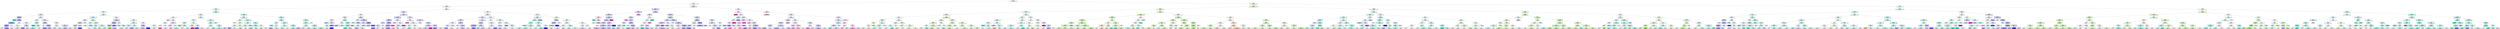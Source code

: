 digraph Tree {
node [shape=box, style="filled, rounded", color="black", fontname="helvetica"] ;
edge [fontname="helvetica"] ;
0 [label=<DIFFWALK &le; 1.5<br/>gini = 0.731<br/>samples = 211513<br/>value = [36498, 75133, 65732, 25898, 8252]<br/>class = 2>, fillcolor="#f6fdf2"] ;
1 [label=<EMPLOY1 &le; 7.5<br/>gini = 0.729<br/>samples = 33914<br/>value = [939.0, 4430.0, 11216.0, 11426.0, 5903.0]<br/>class = 4>, fillcolor="#fdfdff"] ;
0 -> 1 [labeldistance=2.5, labelangle=45, headlabel="True"] ;
2 [label=<EXERANY2 &le; 1.5<br/>gini = 0.723<br/>samples = 26045<br/>value = [821.0, 4003.0, 9561.0, 8257.0, 3403.0]<br/>class = 3>, fillcolor="#f0fdfb"] ;
1 -> 2 ;
3 [label=<INCOME3 &le; 5.5<br/>gini = 0.714<br/>samples = 13728<br/>value = [548, 2579, 5476, 3939, 1186]<br/>class = 3>, fillcolor="#e0fbf6"] ;
2 -> 3 ;
4 [label=<ADDEPEV3 &le; 1.5<br/>gini = 0.716<br/>samples = 5860<br/>value = [191, 860, 2142, 1977, 690]<br/>class = 3>, fillcolor="#f7fefd"] ;
3 -> 4 ;
5 [label=<EDUCA &le; 3.5<br/>gini = 0.708<br/>samples = 1867<br/>value = [42, 198, 609, 718, 300]<br/>class = 4>, fillcolor="#eeeefd"] ;
4 -> 5 ;
6 [label=<_AGEG5YR &le; 2.5<br/>gini = 0.66<br/>samples = 192<br/>value = [5, 14, 38, 97, 38]<br/>class = 4>, fillcolor="#b4b3f5"] ;
5 -> 6 ;
7 [label=<gini = 0.0<br/>samples = 3<br/>value = [0, 0, 3, 0, 0]<br/>class = 3>, fillcolor="#39e5c5"] ;
6 -> 7 ;
8 [label=<INCOME3 &le; 4.5<br/>gini = 0.656<br/>samples = 189<br/>value = [5, 14, 35, 97, 38]<br/>class = 4>, fillcolor="#b3b2f5"] ;
6 -> 8 ;
9 [label=<FRUIT2 &le; 309.5<br/>gini = 0.617<br/>samples = 147<br/>value = [4.0, 10.0, 22.0, 83.0, 28.0]<br/>class = 4>, fillcolor="#a5a3f3"] ;
8 -> 9 ;
10 [label=<FRENCHF1 &le; 153.0<br/>gini = 0.584<br/>samples = 133<br/>value = [4, 7, 18, 80, 24]<br/>class = 4>, fillcolor="#9b99f2"] ;
9 -> 10 ;
11 [label=<gini = 0.661<br/>samples = 11<br/>value = [0, 3, 4, 4, 0]<br/>class = 3>, fillcolor="#ffffff"] ;
10 -> 11 ;
12 [label=<gini = 0.558<br/>samples = 122<br/>value = [4, 4, 14, 76, 24]<br/>class = 4>, fillcolor="#9896f1"] ;
10 -> 12 ;
13 [label=<gini = 0.745<br/>samples = 14<br/>value = [0, 3, 4, 3, 4]<br/>class = 3>, fillcolor="#ffffff"] ;
9 -> 13 ;
14 [label=<gini = 0.727<br/>samples = 42<br/>value = [1, 4, 13, 14, 10]<br/>class = 4>, fillcolor="#f8f8fe"] ;
8 -> 14 ;
15 [label=<_RFHYPE6 &le; 1.5<br/>gini = 0.709<br/>samples = 1675<br/>value = [37, 184, 571, 621, 262]<br/>class = 4>, fillcolor="#f6f6fe"] ;
5 -> 15 ;
16 [label=<_BMI5 &le; 3524.5<br/>gini = 0.726<br/>samples = 564<br/>value = [21, 85, 203, 181, 74]<br/>class = 3>, fillcolor="#f4fefc"] ;
15 -> 16 ;
17 [label=<_BMI5 &le; 3019.5<br/>gini = 0.732<br/>samples = 421<br/>value = [14.0, 69.0, 135.0, 145.0, 58.0]<br/>class = 4>, fillcolor="#f8f8fe"] ;
16 -> 17 ;
18 [label=<FVGREEN1 &le; 442.5<br/>gini = 0.75<br/>samples = 297<br/>value = [13.0, 55.0, 96.0, 87.0, 46.0]<br/>class = 3>, fillcolor="#f7fefd"] ;
17 -> 18 ;
19 [label=<gini = 0.743<br/>samples = 254<br/>value = [12, 50, 89, 70, 33]<br/>class = 3>, fillcolor="#ebfcf9"] ;
18 -> 19 ;
20 [label=<gini = 0.712<br/>samples = 43<br/>value = [1.0, 5.0, 7.0, 17.0, 13.0]<br/>class = 4>, fillcolor="#e5e5fc"] ;
18 -> 20 ;
21 [label=<INCOME3 &le; 2.5<br/>gini = 0.66<br/>samples = 124<br/>value = [1, 14, 39, 58, 12]<br/>class = 4>, fillcolor="#d3d3f9"] ;
17 -> 21 ;
22 [label=<gini = 0.538<br/>samples = 24<br/>value = [0, 1, 2, 15, 6]<br/>class = 4>, fillcolor="#9e9cf2"] ;
21 -> 22 ;
23 [label=<gini = 0.658<br/>samples = 100<br/>value = [1, 13, 37, 43, 6]<br/>class = 4>, fillcolor="#ececfd"] ;
21 -> 23 ;
24 [label=<_BMI5 &le; 3575.5<br/>gini = 0.683<br/>samples = 143<br/>value = [7, 16, 68, 36, 16]<br/>class = 3>, fillcolor="#c4f7ee"] ;
16 -> 24 ;
25 [label=<gini = 0.0<br/>samples = 9<br/>value = [0, 0, 9, 0, 0]<br/>class = 3>, fillcolor="#39e5c5"] ;
24 -> 25 ;
26 [label=<INCOME3 &le; 3.5<br/>gini = 0.703<br/>samples = 134<br/>value = [7, 16, 59, 36, 16]<br/>class = 3>, fillcolor="#d1f9f1"] ;
24 -> 26 ;
27 [label=<gini = 0.658<br/>samples = 49<br/>value = [3.0, 6.0, 26.0, 6.0, 8.0]<br/>class = 3>, fillcolor="#a8f4e6"] ;
26 -> 27 ;
28 [label=<gini = 0.7<br/>samples = 85<br/>value = [4.0, 10.0, 33.0, 30.0, 8.0]<br/>class = 3>, fillcolor="#f4fefc"] ;
26 -> 28 ;
29 [label=<INCOME3 &le; 2.5<br/>gini = 0.697<br/>samples = 1111<br/>value = [16.0, 99.0, 368.0, 440.0, 188.0]<br/>class = 4>, fillcolor="#ececfc"] ;
15 -> 29 ;
30 [label=<_RFCHOL3 &le; 1.5<br/>gini = 0.681<br/>samples = 263<br/>value = [5, 16, 66, 119, 57]<br/>class = 4>, fillcolor="#cbcaf8"] ;
29 -> 30 ;
31 [label=<gini = 0.711<br/>samples = 79<br/>value = [3, 5, 28, 27, 16]<br/>class = 3>, fillcolor="#fbfefe"] ;
30 -> 31 ;
32 [label=<_SMOKER3 &le; 2.5<br/>gini = 0.654<br/>samples = 184<br/>value = [2, 11, 38, 92, 41]<br/>class = 4>, fillcolor="#b9b8f6"] ;
30 -> 32 ;
33 [label=<gini = 0.549<br/>samples = 59<br/>value = [0, 3, 7, 37, 12]<br/>class = 4>, fillcolor="#9796f1"] ;
32 -> 33 ;
34 [label=<gini = 0.687<br/>samples = 125<br/>value = [2, 8, 31, 55, 29]<br/>class = 4>, fillcolor="#cdccf8"] ;
32 -> 34 ;
35 [label=<FVGREEN1 &le; 253.5<br/>gini = 0.696<br/>samples = 848<br/>value = [11, 83, 302, 321, 131]<br/>class = 4>, fillcolor="#f8f8fe"] ;
29 -> 35 ;
36 [label=<FRENCHF1 &le; 204.5<br/>gini = 0.7<br/>samples = 541<br/>value = [10, 55, 209, 185, 82]<br/>class = 3>, fillcolor="#f2fdfb"] ;
35 -> 36 ;
37 [label=<gini = 0.684<br/>samples = 250<br/>value = [6, 15, 85, 103, 41]<br/>class = 4>, fillcolor="#eae9fc"] ;
36 -> 37 ;
38 [label=<gini = 0.7<br/>samples = 291<br/>value = [4, 40, 124, 82, 41]<br/>class = 3>, fillcolor="#d7faf3"] ;
36 -> 38 ;
39 [label=<INCOME3 &le; 4.5<br/>gini = 0.678<br/>samples = 307<br/>value = [1.0, 28.0, 93.0, 136.0, 49.0]<br/>class = 4>, fillcolor="#d8d7fa"] ;
35 -> 39 ;
40 [label=<gini = 0.676<br/>samples = 143<br/>value = [0, 12, 35, 66, 30]<br/>class = 4>, fillcolor="#c7c6f8"] ;
39 -> 40 ;
41 [label=<gini = 0.67<br/>samples = 164<br/>value = [1, 16, 58, 70, 19]<br/>class = 4>, fillcolor="#e9e9fc"] ;
39 -> 41 ;
42 [label=<_RFHYPE6 &le; 1.5<br/>gini = 0.715<br/>samples = 3993<br/>value = [149, 662, 1533, 1259, 390]<br/>class = 3>, fillcolor="#ebfcf9"] ;
4 -> 42 ;
43 [label=<_BMI5 &le; 2203.5<br/>gini = 0.725<br/>samples = 1358<br/>value = [80.0, 301.0, 527.0, 349.0, 101.0]<br/>class = 3>, fillcolor="#dcfaf5"] ;
42 -> 43 ;
44 [label=<_AGEG5YR &le; 12.5<br/>gini = 0.751<br/>samples = 198<br/>value = [11, 47, 53, 64, 23]<br/>class = 4>, fillcolor="#f0f0fd"] ;
43 -> 44 ;
45 [label=<FRUIT2 &le; 307.5<br/>gini = 0.735<br/>samples = 139<br/>value = [5, 31, 31, 53, 19]<br/>class = 4>, fillcolor="#d7d7fa"] ;
44 -> 45 ;
46 [label=<FRUIT2 &le; 300.5<br/>gini = 0.731<br/>samples = 125<br/>value = [5, 23, 31, 49, 17]<br/>class = 4>, fillcolor="#dad9fa"] ;
45 -> 46 ;
47 [label=<gini = 0.747<br/>samples = 111<br/>value = [5, 23, 30, 38, 15]<br/>class = 4>, fillcolor="#ecebfc"] ;
46 -> 47 ;
48 [label=<gini = 0.357<br/>samples = 14<br/>value = [0, 0, 1, 11, 2]<br/>class = 4>, fillcolor="#6d6bec"] ;
46 -> 48 ;
49 [label=<gini = 0.571<br/>samples = 14<br/>value = [0, 8, 0, 4, 2]<br/>class = 2>, fillcolor="#caf5b0"] ;
45 -> 49 ;
50 [label=<gini = 0.738<br/>samples = 59<br/>value = [6, 16, 22, 11, 4]<br/>class = 3>, fillcolor="#e3fbf7"] ;
44 -> 50 ;
51 [label=<EDUCA &le; 3.5<br/>gini = 0.717<br/>samples = 1160<br/>value = [69, 254, 474, 285, 78]<br/>class = 3>, fillcolor="#d4f9f2"] ;
43 -> 51 ;
52 [label=<CHECKUP1 &le; 1.5<br/>gini = 0.689<br/>samples = 125<br/>value = [10, 10, 52, 43, 10]<br/>class = 3>, fillcolor="#e9fcf9"] ;
51 -> 52 ;
53 [label=<gini = 0.709<br/>samples = 95<br/>value = [7.0, 10.0, 32.0, 37.0, 9.0]<br/>class = 4>, fillcolor="#f0effd"] ;
52 -> 53 ;
54 [label=<gini = 0.504<br/>samples = 30<br/>value = [3, 0, 20, 6, 1]<br/>class = 3>, fillcolor="#8cf0dd"] ;
52 -> 54 ;
55 [label=<_ASTHMS1 &le; 2.5<br/>gini = 0.716<br/>samples = 1035<br/>value = [59, 244, 422, 242, 68]<br/>class = 3>, fillcolor="#d2f9f2"] ;
51 -> 55 ;
56 [label=<_BMI5 &le; 3170.5<br/>gini = 0.698<br/>samples = 163<br/>value = [10, 22, 68, 52, 11]<br/>class = 3>, fillcolor="#e2fbf7"] ;
55 -> 56 ;
57 [label=<gini = 0.746<br/>samples = 86<br/>value = [7.0, 16.0, 27.0, 28.0, 8.0]<br/>class = 4>, fillcolor="#fcfcff"] ;
56 -> 57 ;
58 [label=<gini = 0.61<br/>samples = 77<br/>value = [3, 6, 41, 24, 3]<br/>class = 3>, fillcolor="#bff7ec"] ;
56 -> 58 ;
59 [label=<ALCDAY5 &le; 101.5<br/>gini = 0.715<br/>samples = 872<br/>value = [49.0, 222.0, 354.0, 190.0, 57.0]<br/>class = 3>, fillcolor="#d7faf3"] ;
55 -> 59 ;
60 [label=<gini = 0.723<br/>samples = 42<br/>value = [5, 18, 7, 9, 3]<br/>class = 2>, fillcolor="#dbf8c9"] ;
59 -> 60 ;
61 [label=<gini = 0.71<br/>samples = 830<br/>value = [44, 204, 347, 181, 54]<br/>class = 3>, fillcolor="#d2f9f2"] ;
59 -> 61 ;
62 [label=<EDUCA &le; 3.5<br/>gini = 0.703<br/>samples = 2635<br/>value = [69, 361, 1006, 910, 289]<br/>class = 3>, fillcolor="#f4fefc"] ;
42 -> 62 ;
63 [label=<FRUIT2 &le; 202.5<br/>gini = 0.695<br/>samples = 308<br/>value = [10.0, 33.0, 84.0, 137.0, 44.0]<br/>class = 4>, fillcolor="#d1d0f9"] ;
62 -> 63 ;
64 [label=<ECIGNOW1 &le; 3.5<br/>gini = 0.661<br/>samples = 182<br/>value = [4, 23, 39, 93, 23]<br/>class = 4>, fillcolor="#b5b4f5"] ;
63 -> 64 ;
65 [label=<ALCDAY5 &le; 101.5<br/>gini = 0.685<br/>samples = 142<br/>value = [4, 19, 37, 66, 16]<br/>class = 4>, fillcolor="#c9c8f8"] ;
64 -> 65 ;
66 [label=<gini = 0.32<br/>samples = 5<br/>value = [0, 4, 0, 1, 0]<br/>class = 2>, fillcolor="#9cec6a"] ;
65 -> 66 ;
67 [label=<gini = 0.675<br/>samples = 137<br/>value = [4, 15, 37, 65, 16]<br/>class = 4>, fillcolor="#c8c8f8"] ;
65 -> 67 ;
68 [label=<gini = 0.501<br/>samples = 40<br/>value = [0, 4, 2, 27, 7]<br/>class = 4>, fillcolor="#8987ef"] ;
64 -> 68 ;
69 [label=<_AGEG5YR &le; 12.5<br/>gini = 0.714<br/>samples = 126<br/>value = [6, 10, 45, 44, 21]<br/>class = 3>, fillcolor="#fdfffe"] ;
63 -> 69 ;
70 [label=<gini = 0.708<br/>samples = 91<br/>value = [6, 5, 27, 37, 16]<br/>class = 4>, fillcolor="#e1e0fb"] ;
69 -> 70 ;
71 [label=<gini = 0.655<br/>samples = 35<br/>value = [0, 5, 18, 7, 5]<br/>class = 3>, fillcolor="#b1f5e8"] ;
69 -> 71 ;
72 [label=<_RFCHOL3 &le; 1.5<br/>gini = 0.701<br/>samples = 2327<br/>value = [59.0, 328.0, 922.0, 773.0, 245.0]<br/>class = 3>, fillcolor="#ecfdf9"] ;
62 -> 72 ;
73 [label=<_BMI5 &le; 3401.5<br/>gini = 0.711<br/>samples = 917<br/>value = [31.0, 168.0, 376.0, 255.0, 87.0]<br/>class = 3>, fillcolor="#dbfaf4"] ;
72 -> 73 ;
74 [label=<FVGREEN1 &le; 312.5<br/>gini = 0.73<br/>samples = 640<br/>value = [29, 139, 248, 155, 69]<br/>class = 3>, fillcolor="#d9faf4"] ;
73 -> 74 ;
75 [label=<gini = 0.721<br/>samples = 570<br/>value = [26, 127, 231, 133, 53]<br/>class = 3>, fillcolor="#d3f9f2"] ;
74 -> 75 ;
76 [label=<gini = 0.759<br/>samples = 70<br/>value = [3, 12, 17, 22, 16]<br/>class = 4>, fillcolor="#edecfd"] ;
74 -> 76 ;
77 [label=<INCOME3 &le; 2.5<br/>gini = 0.641<br/>samples = 277<br/>value = [2, 29, 128, 100, 18]<br/>class = 3>, fillcolor="#e0fbf6"] ;
73 -> 77 ;
78 [label=<gini = 0.592<br/>samples = 39<br/>value = [0, 1, 10, 22, 6]<br/>class = 4>, fillcolor="#aeadf4"] ;
77 -> 78 ;
79 [label=<gini = 0.63<br/>samples = 238<br/>value = [2, 28, 118, 78, 12]<br/>class = 3>, fillcolor="#cef8f0"] ;
77 -> 79 ;
80 [label=<_AGEG5YR &le; 8.5<br/>gini = 0.689<br/>samples = 1410<br/>value = [28, 160, 546, 518, 158]<br/>class = 3>, fillcolor="#f9fefd"] ;
72 -> 80 ;
81 [label=<_BMI5 &le; 5142.0<br/>gini = 0.649<br/>samples = 165<br/>value = [3, 16, 50, 81, 15]<br/>class = 4>, fillcolor="#cacaf8"] ;
80 -> 81 ;
82 [label=<gini = 0.659<br/>samples = 159<br/>value = [3.0, 16.0, 50.0, 75.0, 15.0]<br/>class = 4>, fillcolor="#d2d2f9"] ;
81 -> 82 ;
83 [label=<gini = 0.0<br/>samples = 6<br/>value = [0, 0, 0, 6, 0]<br/>class = 4>, fillcolor="#3c39e5"] ;
81 -> 83 ;
84 [label=<CHECKUP1 &le; 3.5<br/>gini = 0.691<br/>samples = 1245<br/>value = [25, 144, 496, 437, 143]<br/>class = 3>, fillcolor="#f1fdfb"] ;
80 -> 84 ;
85 [label=<gini = 0.689<br/>samples = 1236<br/>value = [25.0, 143.0, 495.0, 436.0, 137.0]<br/>class = 3>, fillcolor="#f0fdfb"] ;
84 -> 85 ;
86 [label=<gini = 0.519<br/>samples = 9<br/>value = [0, 1, 1, 1, 6]<br/>class = 5>, fillcolor="#ef83d8"] ;
84 -> 86 ;
87 [label=<ADDEPEV3 &le; 1.5<br/>gini = 0.704<br/>samples = 7868<br/>value = [357, 1719, 3334, 1962, 496]<br/>class = 3>, fillcolor="#d1f9f2"] ;
3 -> 87 ;
88 [label=<_BMI5 &le; 2504.0<br/>gini = 0.704<br/>samples = 2048<br/>value = [65, 347, 814, 652, 170]<br/>class = 3>, fillcolor="#e8fcf8"] ;
87 -> 88 ;
89 [label=<_BMI5 &le; 1896.5<br/>gini = 0.747<br/>samples = 339<br/>value = [21.0, 46.0, 106.0, 110.0, 56.0]<br/>class = 4>, fillcolor="#fcfcff"] ;
88 -> 89 ;
90 [label=<gini = 0.696<br/>samples = 28<br/>value = [2, 1, 8, 5, 12]<br/>class = 5>, fillcolor="#fad7f2"] ;
89 -> 90 ;
91 [label=<ALCDAY5 &le; 559.0<br/>gini = 0.742<br/>samples = 311<br/>value = [19, 45, 98, 105, 44]<br/>class = 4>, fillcolor="#f9f8fe"] ;
89 -> 91 ;
92 [label=<EDUCA &le; 5.5<br/>gini = 0.743<br/>samples = 153<br/>value = [15, 26, 54, 45, 13]<br/>class = 3>, fillcolor="#eefdfa"] ;
91 -> 92 ;
93 [label=<gini = 0.672<br/>samples = 62<br/>value = [4, 4, 26, 23, 5]<br/>class = 3>, fillcolor="#f0fdfb"] ;
92 -> 93 ;
94 [label=<gini = 0.766<br/>samples = 91<br/>value = [11, 22, 28, 22, 8]<br/>class = 3>, fillcolor="#eefdfa"] ;
92 -> 94 ;
95 [label=<FRENCHF1 &le; 317.5<br/>gini = 0.725<br/>samples = 158<br/>value = [4.0, 19.0, 44.0, 60.0, 31.0]<br/>class = 4>, fillcolor="#e4e3fb"] ;
91 -> 95 ;
96 [label=<_AGEG5YR &le; 12.5<br/>gini = 0.7<br/>samples = 112<br/>value = [3, 13, 37, 45, 14]<br/>class = 4>, fillcolor="#eaeafc"] ;
95 -> 96 ;
97 [label=<gini = 0.678<br/>samples = 97<br/>value = [3.0, 12.0, 35.0, 40.0, 7.0]<br/>class = 4>, fillcolor="#efeffd"] ;
96 -> 97 ;
98 [label=<gini = 0.649<br/>samples = 15<br/>value = [0, 1, 2, 5, 7]<br/>class = 5>, fillcolor="#fad7f2"] ;
96 -> 98 ;
99 [label=<gini = 0.716<br/>samples = 46<br/>value = [1, 6, 7, 15, 17]<br/>class = 5>, fillcolor="#fdf2fb"] ;
95 -> 99 ;
100 [label=<INCOME3 &le; 7.5<br/>gini = 0.692<br/>samples = 1709<br/>value = [44, 301, 708, 542, 114]<br/>class = 3>, fillcolor="#e3fbf7"] ;
88 -> 100 ;
101 [label=<_BMI5 &le; 2923.5<br/>gini = 0.687<br/>samples = 1044<br/>value = [24, 151, 425, 361, 83]<br/>class = 3>, fillcolor="#ecfdfa"] ;
100 -> 101 ;
102 [label=<_AGEG5YR &le; 3.5<br/>gini = 0.704<br/>samples = 262<br/>value = [5, 51, 110, 70, 26]<br/>class = 3>, fillcolor="#d6faf3"] ;
101 -> 102 ;
103 [label=<gini = 0.498<br/>samples = 15<br/>value = [0, 10, 3, 2, 0]<br/>class = 2>, fillcolor="#b2f08c"] ;
102 -> 103 ;
104 [label=<FVGREEN1 &le; 254.0<br/>gini = 0.698<br/>samples = 247<br/>value = [5, 41, 107, 68, 26]<br/>class = 3>, fillcolor="#d4f9f2"] ;
102 -> 104 ;
105 [label=<gini = 0.672<br/>samples = 173<br/>value = [3.0, 31.0, 83.0, 42.0, 14.0]<br/>class = 3>, fillcolor="#c1f7ed"] ;
104 -> 105 ;
106 [label=<gini = 0.726<br/>samples = 74<br/>value = [2, 10, 24, 26, 12]<br/>class = 4>, fillcolor="#f7f7fe"] ;
104 -> 106 ;
107 [label=<ALCDAY5 &le; 220.5<br/>gini = 0.677<br/>samples = 782<br/>value = [19.0, 100.0, 315.0, 291.0, 57.0]<br/>class = 3>, fillcolor="#f5fefc"] ;
101 -> 107 ;
108 [label=<_BMI5 &le; 5750.0<br/>gini = 0.684<br/>samples = 329<br/>value = [11, 47, 145, 101, 25]<br/>class = 3>, fillcolor="#d9faf4"] ;
107 -> 108 ;
109 [label=<gini = 0.68<br/>samples = 326<br/>value = [11, 47, 145, 101, 22]<br/>class = 3>, fillcolor="#d8faf4"] ;
108 -> 109 ;
110 [label=<gini = 0.0<br/>samples = 3<br/>value = [0, 0, 0, 0, 3]<br/>class = 5>, fillcolor="#e539c0"] ;
108 -> 110 ;
111 [label=<_AGEG5YR &le; 3.5<br/>gini = 0.664<br/>samples = 453<br/>value = [8, 53, 170, 190, 32]<br/>class = 4>, fillcolor="#f1f1fd"] ;
107 -> 111 ;
112 [label=<gini = 0.347<br/>samples = 15<br/>value = [0, 1, 1, 12, 1]<br/>class = 4>, fillcolor="#6663eb"] ;
111 -> 112 ;
113 [label=<gini = 0.667<br/>samples = 438<br/>value = [8, 52, 169, 178, 31]<br/>class = 4>, fillcolor="#f8f8fe"] ;
111 -> 113 ;
114 [label=<FRUIT2 &le; 330.5<br/>gini = 0.691<br/>samples = 665<br/>value = [20.0, 150.0, 283.0, 181.0, 31.0]<br/>class = 3>, fillcolor="#d5faf3"] ;
100 -> 114 ;
115 [label=<_RFHYPE6 &le; 1.5<br/>gini = 0.685<br/>samples = 648<br/>value = [18, 143, 281, 178, 28]<br/>class = 3>, fillcolor="#d4f9f2"] ;
114 -> 115 ;
116 [label=<FRUIT2 &le; 204.5<br/>gini = 0.698<br/>samples = 278<br/>value = [12, 76, 107, 77, 6]<br/>class = 3>, fillcolor="#e1fbf6"] ;
115 -> 116 ;
117 [label=<gini = 0.702<br/>samples = 214<br/>value = [9.0, 69.0, 72.0, 60.0, 4.0]<br/>class = 3>, fillcolor="#fbfefe"] ;
116 -> 117 ;
118 [label=<gini = 0.615<br/>samples = 64<br/>value = [3, 7, 35, 17, 2]<br/>class = 3>, fillcolor="#b3f5e9"] ;
116 -> 118 ;
119 [label=<_BMI5 &le; 4274.0<br/>gini = 0.668<br/>samples = 370<br/>value = [6, 67, 174, 101, 22]<br/>class = 3>, fillcolor="#c9f8ef"] ;
115 -> 119 ;
120 [label=<gini = 0.66<br/>samples = 331<br/>value = [6.0, 60.0, 162.0, 84.0, 19.0]<br/>class = 3>, fillcolor="#c0f7ed"] ;
119 -> 120 ;
121 [label=<gini = 0.677<br/>samples = 39<br/>value = [0, 7, 12, 17, 3]<br/>class = 4>, fillcolor="#dbdafa"] ;
119 -> 121 ;
122 [label=<gini = 0.74<br/>samples = 17<br/>value = [2, 7, 2, 3, 3]<br/>class = 2>, fillcolor="#d9f8c6"] ;
114 -> 122 ;
123 [label=<_RFHYPE6 &le; 1.5<br/>gini = 0.701<br/>samples = 5820<br/>value = [292, 1372, 2520, 1310, 326]<br/>class = 3>, fillcolor="#ccf8f0"] ;
87 -> 123 ;
124 [label=<_BMI5 &le; 2545.5<br/>gini = 0.709<br/>samples = 2145<br/>value = [165.0, 614.0, 877.0, 397.0, 92.0]<br/>class = 3>, fillcolor="#ddfbf5"] ;
123 -> 124 ;
125 [label=<_AGEG5YR &le; 4.5<br/>gini = 0.743<br/>samples = 617<br/>value = [56, 185, 200, 138, 38]<br/>class = 3>, fillcolor="#f8fefd"] ;
124 -> 125 ;
126 [label=<gini = 0.751<br/>samples = 39<br/>value = [13, 11, 6, 7, 2]<br/>class = 1>, fillcolor="#fdf6f1"] ;
125 -> 126 ;
127 [label=<_BMI5 &le; 2481.0<br/>gini = 0.736<br/>samples = 578<br/>value = [43, 174, 194, 131, 36]<br/>class = 3>, fillcolor="#f5fefc"] ;
125 -> 127 ;
128 [label=<_BMI5 &le; 1781.0<br/>gini = 0.739<br/>samples = 503<br/>value = [39, 139, 172, 120, 33]<br/>class = 3>, fillcolor="#edfdfa"] ;
127 -> 128 ;
129 [label=<gini = 0.631<br/>samples = 15<br/>value = [0, 3, 1, 8, 3]<br/>class = 4>, fillcolor="#aeacf4"] ;
128 -> 129 ;
130 [label=<gini = 0.737<br/>samples = 488<br/>value = [39, 136, 171, 112, 30]<br/>class = 3>, fillcolor="#ebfcf9"] ;
128 -> 130 ;
131 [label=<gini = 0.67<br/>samples = 75<br/>value = [4, 35, 22, 11, 3]<br/>class = 2>, fillcolor="#dff9ce"] ;
127 -> 131 ;
132 [label=<ALCDAY5 &le; 559.0<br/>gini = 0.69<br/>samples = 1528<br/>value = [109.0, 429.0, 677.0, 259.0, 54.0]<br/>class = 3>, fillcolor="#d2f9f2"] ;
124 -> 132 ;
133 [label=<_BMI5 &le; 4612.0<br/>gini = 0.676<br/>samples = 779<br/>value = [70.0, 247.0, 347.0, 100.0, 15.0]<br/>class = 3>, fillcolor="#dafaf4"] ;
132 -> 133 ;
134 [label=<INCOME3 &le; 8.5<br/>gini = 0.672<br/>samples = 759<br/>value = [70, 245, 340, 90, 14]<br/>class = 3>, fillcolor="#dafaf4"] ;
133 -> 134 ;
135 [label=<gini = 0.66<br/>samples = 525<br/>value = [46, 154, 252, 65, 8]<br/>class = 3>, fillcolor="#cbf8f0"] ;
134 -> 135 ;
136 [label=<gini = 0.685<br/>samples = 234<br/>value = [24, 91, 88, 25, 6]<br/>class = 2>, fillcolor="#fcfefb"] ;
134 -> 136 ;
137 [label=<gini = 0.615<br/>samples = 20<br/>value = [0, 2, 7, 10, 1]<br/>class = 4>, fillcolor="#d2d1f9"] ;
133 -> 137 ;
138 [label=<ECIGNOW1 &le; 3.5<br/>gini = 0.696<br/>samples = 749<br/>value = [39, 182, 330, 159, 39]<br/>class = 3>, fillcolor="#cbf8f0"] ;
132 -> 138 ;
139 [label=<_DRDXAR3 &le; 1.5<br/>gini = 0.681<br/>samples = 564<br/>value = [29, 121, 266, 120, 28]<br/>class = 3>, fillcolor="#bef6ec"] ;
138 -> 139 ;
140 [label=<gini = 0.658<br/>samples = 383<br/>value = [16, 74, 196, 74, 23]<br/>class = 3>, fillcolor="#b1f5e8"] ;
139 -> 140 ;
141 [label=<gini = 0.712<br/>samples = 181<br/>value = [13, 47, 70, 46, 5]<br/>class = 3>, fillcolor="#ddfbf5"] ;
139 -> 141 ;
142 [label=<INCOME3 &le; 6.5<br/>gini = 0.721<br/>samples = 185<br/>value = [10, 61, 64, 39, 11]<br/>class = 3>, fillcolor="#fafefe"] ;
138 -> 142 ;
143 [label=<gini = 0.707<br/>samples = 65<br/>value = [3, 14, 27, 17, 4]<br/>class = 3>, fillcolor="#d6faf3"] ;
142 -> 143 ;
144 [label=<gini = 0.711<br/>samples = 120<br/>value = [7, 47, 37, 22, 7]<br/>class = 2>, fillcolor="#effce7"] ;
142 -> 144 ;
145 [label=<_RFCHOL3 &le; 1.5<br/>gini = 0.691<br/>samples = 3675<br/>value = [127, 758, 1643, 913, 234]<br/>class = 3>, fillcolor="#cbf8f0"] ;
123 -> 145 ;
146 [label=<_ASTHMS1 &le; 1.5<br/>gini = 0.695<br/>samples = 1476<br/>value = [68, 362, 648, 319, 79]<br/>class = 3>, fillcolor="#ccf8f0"] ;
145 -> 146 ;
147 [label=<FVGREEN1 &le; 200.0<br/>gini = 0.683<br/>samples = 176<br/>value = [3, 27, 75, 57, 14]<br/>class = 3>, fillcolor="#e1fbf6"] ;
146 -> 147 ;
148 [label=<gini = 0.544<br/>samples = 39<br/>value = [0, 6, 24, 9, 0]<br/>class = 3>, fillcolor="#9cf2e2"] ;
147 -> 148 ;
149 [label=<FRUIT2 &le; 101.5<br/>gini = 0.704<br/>samples = 137<br/>value = [3, 21, 51, 48, 14]<br/>class = 3>, fillcolor="#f8fefd"] ;
147 -> 149 ;
150 [label=<gini = 0.671<br/>samples = 39<br/>value = [1, 7, 9, 19, 3]<br/>class = 4>, fillcolor="#bebdf6"] ;
149 -> 150 ;
151 [label=<gini = 0.695<br/>samples = 98<br/>value = [2.0, 14.0, 42.0, 29.0, 11.0]<br/>class = 3>, fillcolor="#dafaf4"] ;
149 -> 151 ;
152 [label=<_BMI5 &le; 3029.5<br/>gini = 0.694<br/>samples = 1300<br/>value = [65.0, 335.0, 573.0, 262.0, 65.0]<br/>class = 3>, fillcolor="#cef9f1"] ;
146 -> 152 ;
153 [label=<INCOME3 &le; 7.5<br/>gini = 0.72<br/>samples = 636<br/>value = [49.0, 171.0, 250.0, 135.0, 31.0]<br/>class = 3>, fillcolor="#ddfbf5"] ;
152 -> 153 ;
154 [label=<gini = 0.711<br/>samples = 411<br/>value = [24, 90, 174, 96, 27]<br/>class = 3>, fillcolor="#cef9f1"] ;
153 -> 154 ;
155 [label=<gini = 0.714<br/>samples = 225<br/>value = [25, 81, 76, 39, 4]<br/>class = 2>, fillcolor="#fbfef8"] ;
153 -> 155 ;
156 [label=<_BMI5 &le; 5082.5<br/>gini = 0.663<br/>samples = 664<br/>value = [16, 164, 323, 127, 34]<br/>class = 3>, fillcolor="#c0f7ed"] ;
152 -> 156 ;
157 [label=<gini = 0.658<br/>samples = 641<br/>value = [16, 159, 317, 116, 33]<br/>class = 3>, fillcolor="#bef6ec"] ;
156 -> 157 ;
158 [label=<gini = 0.654<br/>samples = 23<br/>value = [0, 5, 6, 11, 1]<br/>class = 4>, fillcolor="#c6c5f7"] ;
156 -> 158 ;
159 [label=<_BMI5 &le; 4392.0<br/>gini = 0.684<br/>samples = 2199<br/>value = [59, 396, 995, 594, 155]<br/>class = 3>, fillcolor="#cef9f1"] ;
145 -> 159 ;
160 [label=<_SMOKER3 &le; 3.5<br/>gini = 0.685<br/>samples = 2100<br/>value = [59, 392, 953, 552, 144]<br/>class = 3>, fillcolor="#ccf8f0"] ;
159 -> 160 ;
161 [label=<_BMI5 &le; 2426.5<br/>gini = 0.69<br/>samples = 1045<br/>value = [27, 187, 446, 314, 71]<br/>class = 3>, fillcolor="#dbfaf5"] ;
160 -> 161 ;
162 [label=<gini = 0.677<br/>samples = 134<br/>value = [4, 14, 48, 56, 12]<br/>class = 4>, fillcolor="#ededfd"] ;
161 -> 162 ;
163 [label=<gini = 0.688<br/>samples = 911<br/>value = [23, 173, 398, 258, 59]<br/>class = 3>, fillcolor="#d5f9f3"] ;
161 -> 163 ;
164 [label=<_BMI5 &le; 3275.5<br/>gini = 0.675<br/>samples = 1055<br/>value = [32, 205, 507, 238, 73]<br/>class = 3>, fillcolor="#bef6ec"] ;
160 -> 164 ;
165 [label=<gini = 0.695<br/>samples = 684<br/>value = [28, 148, 311, 143, 54]<br/>class = 3>, fillcolor="#c3f7ed"] ;
164 -> 165 ;
166 [label=<gini = 0.629<br/>samples = 371<br/>value = [4.0, 57.0, 196.0, 95.0, 19.0]<br/>class = 3>, fillcolor="#b7f5ea"] ;
164 -> 166 ;
167 [label=<gini = 0.626<br/>samples = 99<br/>value = [0, 4, 42, 42, 11]<br/>class = 3>, fillcolor="#ffffff"] ;
159 -> 167 ;
168 [label=<ADDEPEV3 &le; 1.5<br/>gini = 0.721<br/>samples = 12317<br/>value = [273, 1424, 4085, 4318, 2217]<br/>class = 4>, fillcolor="#f9f9fe"] ;
2 -> 168 ;
169 [label=<EMPLOY1 &le; 2.5<br/>gini = 0.711<br/>samples = 3873<br/>value = [54, 332, 1116, 1479, 892]<br/>class = 4>, fillcolor="#e5e5fc"] ;
168 -> 169 ;
170 [label=<_RFCHOL3 &le; 1.5<br/>gini = 0.698<br/>samples = 956<br/>value = [18, 103, 349, 356, 130]<br/>class = 4>, fillcolor="#fdfdff"] ;
169 -> 170 ;
171 [label=<FRENCHF1 &le; 203.5<br/>gini = 0.686<br/>samples = 452<br/>value = [9, 50, 195, 143, 55]<br/>class = 3>, fillcolor="#defbf5"] ;
170 -> 171 ;
172 [label=<ECIGNOW1 &le; 2.5<br/>gini = 0.714<br/>samples = 149<br/>value = [2, 27, 48, 55, 17]<br/>class = 4>, fillcolor="#f1f1fd"] ;
171 -> 172 ;
173 [label=<gini = 0.46<br/>samples = 10<br/>value = [0, 0, 7, 2, 1]<br/>class = 3>, fillcolor="#83efdb"] ;
172 -> 173 ;
174 [label=<_AGEG5YR &le; 9.5<br/>gini = 0.716<br/>samples = 139<br/>value = [2.0, 27.0, 41.0, 53.0, 16.0]<br/>class = 4>, fillcolor="#e7e7fc"] ;
172 -> 174 ;
175 [label=<_BMI5 &le; 6321.0<br/>gini = 0.728<br/>samples = 124<br/>value = [2, 25, 38, 43, 16]<br/>class = 4>, fillcolor="#f4f3fd"] ;
174 -> 175 ;
176 [label=<gini = 0.732<br/>samples = 121<br/>value = [2, 25, 38, 40, 16]<br/>class = 4>, fillcolor="#fafafe"] ;
175 -> 176 ;
177 [label=<gini = 0.0<br/>samples = 3<br/>value = [0, 0, 0, 3, 0]<br/>class = 4>, fillcolor="#3c39e5"] ;
175 -> 177 ;
178 [label=<gini = 0.498<br/>samples = 15<br/>value = [0, 2, 3, 10, 0]<br/>class = 4>, fillcolor="#8d8cf0"] ;
174 -> 178 ;
179 [label=<_ASTHMS1 &le; 2.5<br/>gini = 0.658<br/>samples = 303<br/>value = [7, 23, 147, 88, 38]<br/>class = 3>, fillcolor="#c9f8ef"] ;
171 -> 179 ;
180 [label=<_SMOKER3 &le; 3.5<br/>gini = 0.681<br/>samples = 102<br/>value = [2, 5, 38, 39, 18]<br/>class = 4>, fillcolor="#fcfcff"] ;
179 -> 180 ;
181 [label=<gini = 0.654<br/>samples = 53<br/>value = [1, 2, 13, 26, 11]<br/>class = 4>, fillcolor="#c0bff7"] ;
180 -> 181 ;
182 [label=<gini = 0.645<br/>samples = 49<br/>value = [1.0, 3.0, 25.0, 13.0, 7.0]<br/>class = 3>, fillcolor="#bdf6ec"] ;
180 -> 182 ;
183 [label=<_BMI5 &le; 4870.0<br/>gini = 0.628<br/>samples = 201<br/>value = [5, 18, 109, 49, 20]<br/>class = 3>, fillcolor="#b1f5e8"] ;
179 -> 183 ;
184 [label=<FVGREEN1 &le; 202.5<br/>gini = 0.605<br/>samples = 183<br/>value = [5, 16, 105, 41, 16]<br/>class = 3>, fillcolor="#a6f3e5"] ;
183 -> 184 ;
185 [label=<gini = 0.45<br/>samples = 48<br/>value = [3, 4, 35, 3, 3]<br/>class = 3>, fillcolor="#74edd6"] ;
184 -> 185 ;
186 [label=<gini = 0.635<br/>samples = 135<br/>value = [2, 12, 70, 38, 13]<br/>class = 3>, fillcolor="#bef6ec"] ;
184 -> 186 ;
187 [label=<gini = 0.691<br/>samples = 18<br/>value = [0, 2, 4, 8, 4]<br/>class = 4>, fillcolor="#c7c6f8"] ;
183 -> 187 ;
188 [label=<_RFHYPE6 &le; 1.5<br/>gini = 0.695<br/>samples = 504<br/>value = [9, 53, 154, 213, 75]<br/>class = 4>, fillcolor="#dedefb"] ;
170 -> 188 ;
189 [label=<_DRDXAR3 &le; 1.5<br/>gini = 0.701<br/>samples = 136<br/>value = [3, 23, 54, 44, 12]<br/>class = 3>, fillcolor="#e9fcf9"] ;
188 -> 189 ;
190 [label=<gini = 0.691<br/>samples = 97<br/>value = [2, 17, 44, 24, 10]<br/>class = 3>, fillcolor="#c9f8ef"] ;
189 -> 190 ;
191 [label=<gini = 0.644<br/>samples = 39<br/>value = [1, 6, 10, 20, 2]<br/>class = 4>, fillcolor="#bcbbf6"] ;
189 -> 191 ;
192 [label=<FRENCHF1 &le; 304.5<br/>gini = 0.679<br/>samples = 368<br/>value = [6.0, 30.0, 100.0, 169.0, 63.0]<br/>class = 4>, fillcolor="#cdccf8"] ;
188 -> 192 ;
193 [label=<MARITAL &le; 3.5<br/>gini = 0.685<br/>samples = 258<br/>value = [3, 20, 84, 108, 43]<br/>class = 4>, fillcolor="#e4e4fb"] ;
192 -> 193 ;
194 [label=<_AGEG5YR &le; 8.5<br/>gini = 0.674<br/>samples = 206<br/>value = [3.0, 16.0, 76.0, 84.0, 27.0]<br/>class = 4>, fillcolor="#f3f3fd"] ;
193 -> 194 ;
195 [label=<gini = 0.65<br/>samples = 93<br/>value = [3, 6, 25, 47, 12]<br/>class = 4>, fillcolor="#c0bff7"] ;
194 -> 195 ;
196 [label=<gini = 0.664<br/>samples = 113<br/>value = [0.0, 10.0, 51.0, 37.0, 15.0]<br/>class = 3>, fillcolor="#dbfaf4"] ;
194 -> 196 ;
197 [label=<gini = 0.663<br/>samples = 52<br/>value = [0, 4, 8, 24, 16]<br/>class = 4>, fillcolor="#d4d3f9"] ;
193 -> 197 ;
198 [label=<_BMI5 &le; 4093.0<br/>gini = 0.629<br/>samples = 110<br/>value = [3, 10, 16, 61, 20]<br/>class = 4>, fillcolor="#a6a5f3"] ;
192 -> 198 ;
199 [label=<gini = 0.706<br/>samples = 72<br/>value = [3, 8, 13, 32, 16]<br/>class = 4>, fillcolor="#c7c6f8"] ;
198 -> 199 ;
200 [label=<gini = 0.398<br/>samples = 38<br/>value = [0, 2, 3, 29, 4]<br/>class = 4>, fillcolor="#706dec"] ;
198 -> 200 ;
201 [label=<INCOME3 &le; 3.5<br/>gini = 0.708<br/>samples = 2917<br/>value = [36.0, 229.0, 767.0, 1123.0, 762.0]<br/>class = 4>, fillcolor="#dfdefb"] ;
169 -> 201 ;
202 [label=<FRENCHF1 &le; 314.5<br/>gini = 0.683<br/>samples = 799<br/>value = [13.0, 50.0, 159.0, 351.0, 226.0]<br/>class = 4>, fillcolor="#d4d4f9"] ;
201 -> 202 ;
203 [label=<_BMI5 &le; 3113.5<br/>gini = 0.668<br/>samples = 571<br/>value = [11, 35, 100, 270, 155]<br/>class = 4>, fillcolor="#c9c8f8"] ;
202 -> 203 ;
204 [label=<_DRDXAR3 &le; 1.5<br/>gini = 0.697<br/>samples = 272<br/>value = [6, 19, 52, 110, 85]<br/>class = 4>, fillcolor="#e5e5fc"] ;
203 -> 204 ;
205 [label=<MARITAL &le; 1.5<br/>gini = 0.67<br/>samples = 211<br/>value = [4, 11, 33, 91, 72]<br/>class = 4>, fillcolor="#e4e4fb"] ;
204 -> 205 ;
206 [label=<gini = 0.46<br/>samples = 35<br/>value = [0, 0, 2, 24, 9]<br/>class = 4>, fillcolor="#8e8df0"] ;
205 -> 206 ;
207 [label=<gini = 0.692<br/>samples = 176<br/>value = [4, 11, 31, 67, 63]<br/>class = 4>, fillcolor="#f8f8fe"] ;
205 -> 207 ;
208 [label=<gini = 0.742<br/>samples = 61<br/>value = [2, 8, 19, 19, 13]<br/>class = 3>, fillcolor="#ffffff"] ;
204 -> 208 ;
209 [label=<_BMI5 &le; 6515.0<br/>gini = 0.63<br/>samples = 299<br/>value = [5, 16, 48, 160, 70]<br/>class = 4>, fillcolor="#b2b1f5"] ;
203 -> 209 ;
210 [label=<MARITAL &le; 1.5<br/>gini = 0.625<br/>samples = 295<br/>value = [4, 16, 48, 160, 67]<br/>class = 4>, fillcolor="#afaef4"] ;
209 -> 210 ;
211 [label=<gini = 0.696<br/>samples = 50<br/>value = [1, 3, 10, 19, 17]<br/>class = 4>, fillcolor="#f3f3fd"] ;
210 -> 211 ;
212 [label=<gini = 0.6<br/>samples = 245<br/>value = [3, 13, 38, 141, 50]<br/>class = 4>, fillcolor="#a4a3f3"] ;
210 -> 212 ;
213 [label=<gini = 0.375<br/>samples = 4<br/>value = [1, 0, 0, 0, 3]<br/>class = 5>, fillcolor="#ee7bd5"] ;
209 -> 213 ;
214 [label=<_RFHYPE6 &le; 1.5<br/>gini = 0.705<br/>samples = 228<br/>value = [2.0, 15.0, 59.0, 81.0, 71.0]<br/>class = 4>, fillcolor="#f3f2fd"] ;
202 -> 214 ;
215 [label=<gini = 0.65<br/>samples = 59<br/>value = [0, 3, 20, 27, 9]<br/>class = 4>, fillcolor="#dcdbfa"] ;
214 -> 215 ;
216 [label=<FRUIT2 &le; 442.5<br/>gini = 0.705<br/>samples = 169<br/>value = [2.0, 12.0, 39.0, 54.0, 62.0]<br/>class = 5>, fillcolor="#fdf1fb"] ;
214 -> 216 ;
217 [label=<EDUCA &le; 5.5<br/>gini = 0.706<br/>samples = 152<br/>value = [1.0, 12.0, 39.0, 42.0, 58.0]<br/>class = 5>, fillcolor="#fbe2f6"] ;
216 -> 217 ;
218 [label=<gini = 0.697<br/>samples = 135<br/>value = [1, 11, 31, 36, 56]<br/>class = 5>, fillcolor="#fad7f2"] ;
217 -> 218 ;
219 [label=<gini = 0.637<br/>samples = 17<br/>value = [0, 1, 8, 6, 2]<br/>class = 3>, fillcolor="#dbfaf4"] ;
217 -> 219 ;
220 [label=<gini = 0.443<br/>samples = 17<br/>value = [1, 0, 0, 12, 4]<br/>class = 4>, fillcolor="#8785ef"] ;
216 -> 220 ;
221 [label=<_BMI5 &le; 3435.0<br/>gini = 0.713<br/>samples = 2118<br/>value = [23, 179, 608, 772, 536]<br/>class = 4>, fillcolor="#eae9fc"] ;
201 -> 221 ;
222 [label=<_BMI5 &le; 1736.0<br/>gini = 0.72<br/>samples = 1329<br/>value = [18.0, 113.0, 388.0, 441.0, 369.0]<br/>class = 4>, fillcolor="#f4f4fe"] ;
221 -> 222 ;
223 [label=<gini = 0.505<br/>samples = 20<br/>value = [0, 0, 2, 5, 13]<br/>class = 5>, fillcolor="#f195dd"] ;
222 -> 223 ;
224 [label=<EDUCA &le; 4.5<br/>gini = 0.72<br/>samples = 1309<br/>value = [18.0, 113.0, 386.0, 436.0, 356.0]<br/>class = 4>, fillcolor="#f4f4fe"] ;
222 -> 224 ;
225 [label=<_BMI5 &le; 3341.5<br/>gini = 0.708<br/>samples = 488<br/>value = [7, 31, 126, 167, 157]<br/>class = 4>, fillcolor="#f9f9fe"] ;
224 -> 225 ;
226 [label=<gini = 0.708<br/>samples = 459<br/>value = [7.0, 31.0, 109.0, 161.0, 151.0]<br/>class = 4>, fillcolor="#f9f9fe"] ;
225 -> 226 ;
227 [label=<gini = 0.571<br/>samples = 29<br/>value = [0, 0, 17, 6, 6]<br/>class = 3>, fillcolor="#a0f3e3"] ;
225 -> 227 ;
228 [label=<ECIGNOW1 &le; 3.5<br/>gini = 0.723<br/>samples = 821<br/>value = [11, 82, 260, 269, 199]<br/>class = 4>, fillcolor="#fcfcff"] ;
224 -> 228 ;
229 [label=<gini = 0.719<br/>samples = 676<br/>value = [11, 65, 223, 228, 149]<br/>class = 4>, fillcolor="#fdfdff"] ;
228 -> 229 ;
230 [label=<gini = 0.722<br/>samples = 145<br/>value = [0, 17, 37, 41, 50]<br/>class = 5>, fillcolor="#fdeefa"] ;
228 -> 230 ;
231 [label=<EMPLOY1 &le; 3.5<br/>gini = 0.694<br/>samples = 789<br/>value = [5.0, 66.0, 220.0, 331.0, 167.0]<br/>class = 4>, fillcolor="#d9d8fa"] ;
221 -> 231 ;
232 [label=<gini = 0.686<br/>samples = 68<br/>value = [0, 4, 15, 22, 27]<br/>class = 5>, fillcolor="#fce9f8"] ;
231 -> 232 ;
233 [label=<MARITAL &le; 2.5<br/>gini = 0.69<br/>samples = 721<br/>value = [5, 62, 205, 309, 140]<br/>class = 4>, fillcolor="#d8d7fa"] ;
231 -> 233 ;
234 [label=<_BMI5 &le; 6746.5<br/>gini = 0.706<br/>samples = 473<br/>value = [4.0, 47.0, 122.0, 193.0, 107.0]<br/>class = 4>, fillcolor="#d8d7fa"] ;
233 -> 234 ;
235 [label=<gini = 0.705<br/>samples = 470<br/>value = [4, 47, 122, 193, 104]<br/>class = 4>, fillcolor="#d7d7fa"] ;
234 -> 235 ;
236 [label=<gini = 0.0<br/>samples = 3<br/>value = [0, 0, 0, 0, 3]<br/>class = 5>, fillcolor="#e539c0"] ;
234 -> 236 ;
237 [label=<_ASTHMS1 &le; 1.5<br/>gini = 0.648<br/>samples = 248<br/>value = [1, 15, 83, 116, 33]<br/>class = 4>, fillcolor="#d8d7fa"] ;
233 -> 237 ;
238 [label=<gini = 0.505<br/>samples = 62<br/>value = [0, 2, 17, 40, 3]<br/>class = 4>, fillcolor="#9b9af2"] ;
237 -> 238 ;
239 [label=<gini = 0.676<br/>samples = 186<br/>value = [1.0, 13.0, 66.0, 76.0, 30.0]<br/>class = 4>, fillcolor="#efeefd"] ;
237 -> 239 ;
240 [label=<INCOME3 &le; 5.5<br/>gini = 0.721<br/>samples = 8444<br/>value = [219, 1092, 2969, 2839, 1325]<br/>class = 3>, fillcolor="#fafefe"] ;
168 -> 240 ;
241 [label=<_AGEG5YR &le; 12.5<br/>gini = 0.721<br/>samples = 4207<br/>value = [102, 486, 1347, 1516, 756]<br/>class = 4>, fillcolor="#f3f3fd"] ;
240 -> 241 ;
242 [label=<_BMI5 &le; 2576.0<br/>gini = 0.715<br/>samples = 3005<br/>value = [76.0, 316.0, 903.0, 1164.0, 546.0]<br/>class = 4>, fillcolor="#e7e6fc"] ;
241 -> 242 ;
243 [label=<_RFCHOL3 &le; 1.5<br/>gini = 0.736<br/>samples = 583<br/>value = [26, 61, 143, 213, 140]<br/>class = 4>, fillcolor="#e0e0fb"] ;
242 -> 243 ;
244 [label=<FRENCHF1 &le; 442.5<br/>gini = 0.757<br/>samples = 285<br/>value = [15.0, 38.0, 74.0, 87.0, 71.0]<br/>class = 4>, fillcolor="#f3f3fd"] ;
243 -> 244 ;
245 [label=<_ASTHMS1 &le; 2.5<br/>gini = 0.746<br/>samples = 227<br/>value = [12, 25, 65, 74, 51]<br/>class = 4>, fillcolor="#f4f4fe"] ;
244 -> 245 ;
246 [label=<gini = 0.631<br/>samples = 36<br/>value = [0, 2, 7, 19, 8]<br/>class = 4>, fillcolor="#b2b1f5"] ;
245 -> 246 ;
247 [label=<gini = 0.756<br/>samples = 191<br/>value = [12.0, 23.0, 58.0, 55.0, 43.0]<br/>class = 3>, fillcolor="#fbfefe"] ;
245 -> 247 ;
248 [label=<gini = 0.754<br/>samples = 58<br/>value = [3, 13, 9, 13, 20]<br/>class = 5>, fillcolor="#fbe0f5"] ;
244 -> 248 ;
249 [label=<_BMI5 &le; 1863.0<br/>gini = 0.707<br/>samples = 298<br/>value = [11, 23, 69, 126, 69]<br/>class = 4>, fillcolor="#cecef9"] ;
243 -> 249 ;
250 [label=<gini = 0.578<br/>samples = 23<br/>value = [1, 0, 1, 10, 11]<br/>class = 5>, fillcolor="#fdf0fa"] ;
249 -> 250 ;
251 [label=<EMPLOY1 &le; 2.5<br/>gini = 0.708<br/>samples = 275<br/>value = [10, 23, 68, 116, 58]<br/>class = 4>, fillcolor="#d2d1f9"] ;
249 -> 251 ;
252 [label=<gini = 0.7<br/>samples = 50<br/>value = [2, 6, 19, 18, 5]<br/>class = 3>, fillcolor="#f9fefd"] ;
251 -> 252 ;
253 [label=<gini = 0.7<br/>samples = 225<br/>value = [8, 17, 49, 98, 53]<br/>class = 4>, fillcolor="#cccbf8"] ;
251 -> 253 ;
254 [label=<EDUCA &le; 3.5<br/>gini = 0.708<br/>samples = 2422<br/>value = [50.0, 255.0, 760.0, 951.0, 406.0]<br/>class = 4>, fillcolor="#e9e8fc"] ;
242 -> 254 ;
255 [label=<FRUIT2 &le; 101.5<br/>gini = 0.678<br/>samples = 346<br/>value = [9, 15, 89, 156, 77]<br/>class = 4>, fillcolor="#cccbf8"] ;
254 -> 255 ;
256 [label=<_RFCHOL3 &le; 1.5<br/>gini = 0.584<br/>samples = 105<br/>value = [0.0, 2.0, 27.0, 60.0, 16.0]<br/>class = 4>, fillcolor="#acabf4"] ;
255 -> 256 ;
257 [label=<gini = 0.646<br/>samples = 41<br/>value = [0.0, 1.0, 16.0, 17.0, 7.0]<br/>class = 4>, fillcolor="#f7f7fe"] ;
256 -> 257 ;
258 [label=<gini = 0.499<br/>samples = 64<br/>value = [0, 1, 11, 43, 9]<br/>class = 4>, fillcolor="#8987ef"] ;
256 -> 258 ;
259 [label=<_AGEG5YR &le; 5.5<br/>gini = 0.707<br/>samples = 241<br/>value = [9.0, 13.0, 62.0, 96.0, 61.0]<br/>class = 4>, fillcolor="#dad9fa"] ;
255 -> 259 ;
260 [label=<gini = 0.521<br/>samples = 13<br/>value = [0, 0, 8, 4, 1]<br/>class = 3>, fillcolor="#a7f3e5"] ;
259 -> 260 ;
261 [label=<gini = 0.707<br/>samples = 228<br/>value = [9, 13, 54, 92, 60]<br/>class = 4>, fillcolor="#dad9fa"] ;
259 -> 261 ;
262 [label=<_RFCHOL3 &le; 1.5<br/>gini = 0.71<br/>samples = 2076<br/>value = [41, 240, 671, 795, 329]<br/>class = 4>, fillcolor="#eeeefd"] ;
254 -> 262 ;
263 [label=<MARITAL &le; 5.5<br/>gini = 0.716<br/>samples = 925<br/>value = [20, 141, 297, 346, 121]<br/>class = 4>, fillcolor="#f0f0fd"] ;
262 -> 263 ;
264 [label=<gini = 0.719<br/>samples = 897<br/>value = [20.0, 136.0, 292.0, 328.0, 121.0]<br/>class = 4>, fillcolor="#f3f3fd"] ;
263 -> 264 ;
265 [label=<gini = 0.523<br/>samples = 28<br/>value = [0, 5, 5, 18, 0]<br/>class = 4>, fillcolor="#918ff0"] ;
263 -> 265 ;
266 [label=<_ASTHMS1 &le; 1.5<br/>gini = 0.702<br/>samples = 1151<br/>value = [21, 99, 374, 449, 208]<br/>class = 4>, fillcolor="#ececfc"] ;
262 -> 266 ;
267 [label=<gini = 0.69<br/>samples = 177<br/>value = [3, 8, 46, 73, 47]<br/>class = 4>, fillcolor="#d8d7fa"] ;
266 -> 267 ;
268 [label=<gini = 0.701<br/>samples = 974<br/>value = [18, 91, 328, 376, 161]<br/>class = 4>, fillcolor="#f1f0fd"] ;
266 -> 268 ;
269 [label=<EDUCA &le; 2.5<br/>gini = 0.727<br/>samples = 1202<br/>value = [26.0, 170.0, 444.0, 352.0, 210.0]<br/>class = 3>, fillcolor="#eafcf9"] ;
241 -> 269 ;
270 [label=<gini = 0.7<br/>samples = 57<br/>value = [2, 3, 11, 20, 21]<br/>class = 5>, fillcolor="#fefafd"] ;
269 -> 270 ;
271 [label=<_BMI5 &le; 2033.5<br/>gini = 0.724<br/>samples = 1145<br/>value = [24.0, 167.0, 433.0, 332.0, 189.0]<br/>class = 3>, fillcolor="#e6fcf8"] ;
269 -> 271 ;
272 [label=<gini = 0.718<br/>samples = 60<br/>value = [0, 8, 15, 14, 23]<br/>class = 5>, fillcolor="#fadcf4"] ;
271 -> 272 ;
273 [label=<INCOME3 &le; 1.5<br/>gini = 0.72<br/>samples = 1085<br/>value = [24, 159, 418, 318, 166]<br/>class = 3>, fillcolor="#e5fcf7"] ;
271 -> 273 ;
274 [label=<gini = 0.596<br/>samples = 32<br/>value = [1, 2, 9, 18, 2]<br/>class = 4>, fillcolor="#b3b2f5"] ;
273 -> 274 ;
275 [label=<FVGREEN1 &le; 300.5<br/>gini = 0.721<br/>samples = 1053<br/>value = [23, 157, 409, 300, 164]<br/>class = 3>, fillcolor="#e2fbf7"] ;
273 -> 275 ;
276 [label=<gini = 0.73<br/>samples = 698<br/>value = [14.0, 117.0, 252.0, 204.0, 111.0]<br/>class = 3>, fillcolor="#ecfcf9"] ;
275 -> 276 ;
277 [label=<gini = 0.696<br/>samples = 355<br/>value = [9.0, 40.0, 157.0, 96.0, 53.0]<br/>class = 3>, fillcolor="#d0f9f1"] ;
275 -> 277 ;
278 [label=<EMPLOY1 &le; 2.5<br/>gini = 0.717<br/>samples = 4237<br/>value = [117, 606, 1622, 1323, 569]<br/>class = 3>, fillcolor="#ebfcf9"] ;
240 -> 278 ;
279 [label=<_BMI5 &le; 5081.0<br/>gini = 0.703<br/>samples = 1204<br/>value = [52.0, 198.0, 524.0, 319.0, 111.0]<br/>class = 3>, fillcolor="#d1f9f2"] ;
278 -> 279 ;
280 [label=<_RFHYPE6 &le; 1.5<br/>gini = 0.701<br/>samples = 1135<br/>value = [52, 191, 506, 280, 106]<br/>class = 3>, fillcolor="#cbf8f0"] ;
279 -> 280 ;
281 [label=<_SMOKER3 &le; 2.5<br/>gini = 0.699<br/>samples = 461<br/>value = [28, 97, 212, 85, 39]<br/>class = 3>, fillcolor="#c0f7ed"] ;
280 -> 281 ;
282 [label=<gini = 0.612<br/>samples = 76<br/>value = [2, 10, 44, 10, 10]<br/>class = 3>, fillcolor="#99f2e1"] ;
281 -> 282 ;
283 [label=<_AGEG5YR &le; 10.5<br/>gini = 0.71<br/>samples = 385<br/>value = [26.0, 87.0, 168.0, 75.0, 29.0]<br/>class = 3>, fillcolor="#c9f8ef"] ;
281 -> 283 ;
284 [label=<gini = 0.703<br/>samples = 323<br/>value = [21, 65, 146, 66, 25]<br/>class = 3>, fillcolor="#c1f7ed"] ;
283 -> 284 ;
285 [label=<gini = 0.716<br/>samples = 62<br/>value = [5, 22, 22, 9, 4]<br/>class = 2>, fillcolor="#ffffff"] ;
283 -> 285 ;
286 [label=<_AGEG5YR &le; 10.5<br/>gini = 0.695<br/>samples = 674<br/>value = [24.0, 94.0, 294.0, 195.0, 67.0]<br/>class = 3>, fillcolor="#d6faf3"] ;
280 -> 286 ;
287 [label=<_AGEG5YR &le; 8.5<br/>gini = 0.672<br/>samples = 524<br/>value = [12, 64, 245, 152, 51]<br/>class = 3>, fillcolor="#cef8f0"] ;
286 -> 287 ;
288 [label=<gini = 0.677<br/>samples = 259<br/>value = [5, 30, 109, 91, 24]<br/>class = 3>, fillcolor="#eafcf9"] ;
287 -> 288 ;
289 [label=<gini = 0.656<br/>samples = 265<br/>value = [7, 34, 136, 61, 27]<br/>class = 3>, fillcolor="#b6f5ea"] ;
287 -> 289 ;
290 [label=<EDUCA &le; 2.5<br/>gini = 0.753<br/>samples = 150<br/>value = [12, 30, 49, 43, 16]<br/>class = 3>, fillcolor="#f4fefc"] ;
286 -> 290 ;
291 [label=<gini = 0.0<br/>samples = 3<br/>value = [0, 0, 0, 3, 0]<br/>class = 4>, fillcolor="#3c39e5"] ;
290 -> 291 ;
292 [label=<gini = 0.755<br/>samples = 147<br/>value = [12.0, 30.0, 49.0, 40.0, 16.0]<br/>class = 3>, fillcolor="#eefdfa"] ;
290 -> 292 ;
293 [label=<gini = 0.597<br/>samples = 69<br/>value = [0, 7, 18, 39, 5]<br/>class = 4>, fillcolor="#afadf4"] ;
279 -> 293 ;
294 [label=<_BMI5 &le; 2087.5<br/>gini = 0.718<br/>samples = 3033<br/>value = [65, 408, 1098, 1004, 458]<br/>class = 3>, fillcolor="#f6fefc"] ;
278 -> 294 ;
295 [label=<FRUIT2 &le; 307.0<br/>gini = 0.698<br/>samples = 130<br/>value = [5, 12, 22, 58, 33]<br/>class = 4>, fillcolor="#cdccf8"] ;
294 -> 295 ;
296 [label=<FRUIT2 &le; 303.5<br/>gini = 0.664<br/>samples = 105<br/>value = [4, 7, 16, 52, 26]<br/>class = 4>, fillcolor="#bfbef6"] ;
295 -> 296 ;
297 [label=<gini = 0.682<br/>samples = 99<br/>value = [4.0, 7.0, 16.0, 46.0, 26.0]<br/>class = 4>, fillcolor="#cac9f8"] ;
296 -> 297 ;
298 [label=<gini = 0.0<br/>samples = 6<br/>value = [0, 0, 0, 6, 0]<br/>class = 4>, fillcolor="#3c39e5"] ;
296 -> 298 ;
299 [label=<gini = 0.765<br/>samples = 25<br/>value = [1.0, 5.0, 6.0, 6.0, 7.0]<br/>class = 5>, fillcolor="#fef5fc"] ;
295 -> 299 ;
300 [label=<_BMI5 &le; 3366.5<br/>gini = 0.716<br/>samples = 2903<br/>value = [60.0, 396.0, 1076.0, 946.0, 425.0]<br/>class = 3>, fillcolor="#f2fdfb"] ;
294 -> 300 ;
301 [label=<_SMOKER3 &le; 3.5<br/>gini = 0.729<br/>samples = 1905<br/>value = [50, 295, 701, 559, 300]<br/>class = 3>, fillcolor="#eafcf9"] ;
300 -> 301 ;
302 [label=<_AGEG5YR &le; 11.5<br/>gini = 0.736<br/>samples = 1041<br/>value = [23.0, 157.0, 350.0, 319.0, 192.0]<br/>class = 3>, fillcolor="#f6fefd"] ;
301 -> 302 ;
303 [label=<gini = 0.728<br/>samples = 424<br/>value = [10, 59, 128, 153, 74]<br/>class = 4>, fillcolor="#efeefd"] ;
302 -> 303 ;
304 [label=<gini = 0.736<br/>samples = 617<br/>value = [13, 98, 222, 166, 118]<br/>class = 3>, fillcolor="#e6fcf8"] ;
302 -> 304 ;
305 [label=<ALCDAY5 &le; 154.0<br/>gini = 0.716<br/>samples = 864<br/>value = [27, 138, 351, 240, 108]<br/>class = 3>, fillcolor="#dcfaf5"] ;
301 -> 305 ;
306 [label=<gini = 0.678<br/>samples = 64<br/>value = [3, 19, 29, 10, 3]<br/>class = 3>, fillcolor="#d3f9f2"] ;
305 -> 306 ;
307 [label=<gini = 0.715<br/>samples = 800<br/>value = [24.0, 119.0, 322.0, 230.0, 105.0]<br/>class = 3>, fillcolor="#dffbf6"] ;
305 -> 307 ;
308 [label=<FRUIT2 &le; 447.5<br/>gini = 0.682<br/>samples = 998<br/>value = [10.0, 101.0, 375.0, 387.0, 125.0]<br/>class = 4>, fillcolor="#fbfbfe"] ;
300 -> 308 ;
309 [label=<INCOME3 &le; 6.5<br/>gini = 0.678<br/>samples = 972<br/>value = [8, 93, 369, 381, 121]<br/>class = 4>, fillcolor="#fbfbfe"] ;
308 -> 309 ;
310 [label=<gini = 0.667<br/>samples = 376<br/>value = [2.0, 30.0, 129.0, 164.0, 51.0]<br/>class = 4>, fillcolor="#e3e3fb"] ;
309 -> 310 ;
311 [label=<gini = 0.68<br/>samples = 596<br/>value = [6.0, 63.0, 240.0, 217.0, 70.0]<br/>class = 3>, fillcolor="#f3fdfb"] ;
309 -> 311 ;
312 [label=<gini = 0.769<br/>samples = 26<br/>value = [2, 8, 6, 6, 4]<br/>class = 2>, fillcolor="#f2fceb"] ;
308 -> 312 ;
313 [label=<EXERANY2 &le; 1.5<br/>gini = 0.689<br/>samples = 7869<br/>value = [118, 427, 1655, 3169, 2500]<br/>class = 4>, fillcolor="#e7e6fc"] ;
1 -> 313 ;
314 [label=<_ASTHMS1 &le; 1.5<br/>gini = 0.7<br/>samples = 3217<br/>value = [64.0, 238.0, 810.0, 1344.0, 761.0]<br/>class = 4>, fillcolor="#d4d3f9"] ;
313 -> 314 ;
315 [label=<_AGEG5YR &le; 11.5<br/>gini = 0.674<br/>samples = 829<br/>value = [8.0, 35.0, 176.0, 359.0, 251.0]<br/>class = 4>, fillcolor="#dbdafa"] ;
314 -> 315 ;
316 [label=<_AGEG5YR &le; 5.5<br/>gini = 0.673<br/>samples = 804<br/>value = [8.0, 34.0, 174.0, 353.0, 235.0]<br/>class = 4>, fillcolor="#d7d6fa"] ;
315 -> 316 ;
317 [label=<ALCDAY5 &le; 104.5<br/>gini = 0.679<br/>samples = 107<br/>value = [2.0, 5.0, 20.0, 35.0, 45.0]<br/>class = 5>, fillcolor="#fbe4f6"] ;
316 -> 317 ;
318 [label=<gini = 0.449<br/>samples = 7<br/>value = [0, 0, 5, 1, 1]<br/>class = 3>, fillcolor="#7beed8"] ;
317 -> 318 ;
319 [label=<_SMOKER3 &le; 3.5<br/>gini = 0.665<br/>samples = 100<br/>value = [2, 5, 15, 34, 44]<br/>class = 5>, fillcolor="#fbe1f5"] ;
317 -> 319 ;
320 [label=<gini = 0.664<br/>samples = 64<br/>value = [1, 1, 13, 26, 23]<br/>class = 4>, fillcolor="#f1f1fd"] ;
319 -> 320 ;
321 [label=<gini = 0.594<br/>samples = 36<br/>value = [1, 4, 2, 8, 21]<br/>class = 5>, fillcolor="#f3a3e2"] ;
319 -> 321 ;
322 [label=<_BMI5 &le; 6425.0<br/>gini = 0.667<br/>samples = 697<br/>value = [6.0, 29.0, 154.0, 318.0, 190.0]<br/>class = 4>, fillcolor="#cecdf8"] ;
316 -> 322 ;
323 [label=<INCOME3 &le; 3.5<br/>gini = 0.666<br/>samples = 693<br/>value = [6, 29, 154, 318, 186]<br/>class = 4>, fillcolor="#cccbf8"] ;
322 -> 323 ;
324 [label=<EDUCA &le; 3.5<br/>gini = 0.658<br/>samples = 375<br/>value = [4, 17, 66, 175, 113]<br/>class = 4>, fillcolor="#d1d0f9"] ;
323 -> 324 ;
325 [label=<gini = 0.624<br/>samples = 81<br/>value = [1, 2, 9, 34, 35]<br/>class = 5>, fillcolor="#fefbfe"] ;
324 -> 325 ;
326 [label=<EDUCA &le; 5.5<br/>gini = 0.659<br/>samples = 294<br/>value = [3.0, 15.0, 57.0, 141.0, 78.0]<br/>class = 4>, fillcolor="#c6c5f7"] ;
324 -> 326 ;
327 [label=<gini = 0.667<br/>samples = 245<br/>value = [2.0, 12.0, 55.0, 114.0, 62.0]<br/>class = 4>, fillcolor="#c8c7f8"] ;
326 -> 327 ;
328 [label=<gini = 0.584<br/>samples = 49<br/>value = [1.0, 3.0, 2.0, 27.0, 16.0]<br/>class = 4>, fillcolor="#bebdf6"] ;
326 -> 328 ;
329 [label=<_BMI5 &le; 5674.5<br/>gini = 0.667<br/>samples = 318<br/>value = [2, 12, 88, 143, 73]<br/>class = 4>, fillcolor="#d0d0f9"] ;
323 -> 329 ;
330 [label=<_BMI5 &le; 4914.5<br/>gini = 0.671<br/>samples = 312<br/>value = [2, 12, 88, 137, 73]<br/>class = 4>, fillcolor="#d4d4f9"] ;
329 -> 330 ;
331 [label=<gini = 0.666<br/>samples = 296<br/>value = [2, 11, 79, 134, 70]<br/>class = 4>, fillcolor="#cecdf8"] ;
330 -> 331 ;
332 [label=<gini = 0.609<br/>samples = 16<br/>value = [0, 1, 9, 3, 3]<br/>class = 3>, fillcolor="#a4f3e4"] ;
330 -> 332 ;
333 [label=<gini = 0.0<br/>samples = 6<br/>value = [0, 0, 0, 6, 0]<br/>class = 4>, fillcolor="#3c39e5"] ;
329 -> 333 ;
334 [label=<gini = 0.0<br/>samples = 4<br/>value = [0, 0, 0, 0, 4]<br/>class = 5>, fillcolor="#e539c0"] ;
322 -> 334 ;
335 [label=<gini = 0.525<br/>samples = 25<br/>value = [0, 1, 2, 6, 16]<br/>class = 5>, fillcolor="#f197de"] ;
315 -> 335 ;
336 [label=<ALCDAY5 &le; 226.5<br/>gini = 0.706<br/>samples = 2388<br/>value = [56, 203, 634, 985, 510]<br/>class = 4>, fillcolor="#d8d7fa"] ;
314 -> 336 ;
337 [label=<INCOME3 &le; 4.5<br/>gini = 0.725<br/>samples = 681<br/>value = [19, 82, 200, 254, 126]<br/>class = 4>, fillcolor="#e9e9fc"] ;
336 -> 337 ;
338 [label=<_AGEG5YR &le; 3.5<br/>gini = 0.72<br/>samples = 373<br/>value = [8, 44, 91, 148, 82]<br/>class = 4>, fillcolor="#d8d7fa"] ;
337 -> 338 ;
339 [label=<gini = 0.531<br/>samples = 8<br/>value = [1, 0, 0, 2, 5]<br/>class = 5>, fillcolor="#f29ce0"] ;
338 -> 339 ;
340 [label=<MARITAL &le; 2.5<br/>gini = 0.718<br/>samples = 365<br/>value = [7, 44, 91, 146, 77]<br/>class = 4>, fillcolor="#d8d7fa"] ;
338 -> 340 ;
341 [label=<_AGEG5YR &le; 10.5<br/>gini = 0.738<br/>samples = 198<br/>value = [6, 23, 55, 67, 47]<br/>class = 4>, fillcolor="#efeefd"] ;
340 -> 341 ;
342 [label=<FRUIT2 &le; 103.5<br/>gini = 0.738<br/>samples = 184<br/>value = [6, 23, 46, 66, 43]<br/>class = 4>, fillcolor="#e3e2fb"] ;
341 -> 342 ;
343 [label=<gini = 0.721<br/>samples = 75<br/>value = [4, 13, 19, 31, 8]<br/>class = 4>, fillcolor="#d5d5f9"] ;
342 -> 343 ;
344 [label=<gini = 0.724<br/>samples = 109<br/>value = [2, 10, 27, 35, 35]<br/>class = 4>, fillcolor="#ffffff"] ;
342 -> 344 ;
345 [label=<gini = 0.5<br/>samples = 14<br/>value = [0, 0, 9, 1, 4]<br/>class = 3>, fillcolor="#9cf2e2"] ;
341 -> 345 ;
346 [label=<FVGREEN1 &le; 101.5<br/>gini = 0.682<br/>samples = 167<br/>value = [1, 21, 36, 79, 30]<br/>class = 4>, fillcolor="#bfbef6"] ;
340 -> 346 ;
347 [label=<gini = 0.636<br/>samples = 18<br/>value = [0, 8, 1, 7, 2]<br/>class = 2>, fillcolor="#f3fded"] ;
346 -> 347 ;
348 [label=<MARITAL &le; 5.5<br/>gini = 0.668<br/>samples = 149<br/>value = [1, 13, 35, 72, 28]<br/>class = 4>, fillcolor="#c0bff7"] ;
346 -> 348 ;
349 [label=<gini = 0.652<br/>samples = 137<br/>value = [1, 11, 34, 69, 22]<br/>class = 4>, fillcolor="#bdbcf6"] ;
348 -> 349 ;
350 [label=<gini = 0.653<br/>samples = 12<br/>value = [0, 2, 1, 3, 6]<br/>class = 5>, fillcolor="#f6bdea"] ;
348 -> 350 ;
351 [label=<ALCDAY5 &le; 221.0<br/>gini = 0.719<br/>samples = 308<br/>value = [11, 38, 109, 106, 44]<br/>class = 3>, fillcolor="#fcfffe"] ;
337 -> 351 ;
352 [label=<ALCDAY5 &le; 218.5<br/>gini = 0.722<br/>samples = 303<br/>value = [11, 38, 104, 106, 44]<br/>class = 4>, fillcolor="#fdfdff"] ;
351 -> 352 ;
353 [label=<FVGREEN1 &le; 203.5<br/>gini = 0.716<br/>samples = 295<br/>value = [10, 38, 104, 104, 39]<br/>class = 3>, fillcolor="#ffffff"] ;
352 -> 353 ;
354 [label=<ALCDAY5 &le; 207.5<br/>gini = 0.705<br/>samples = 146<br/>value = [6, 18, 62, 42, 18]<br/>class = 3>, fillcolor="#d9faf4"] ;
353 -> 354 ;
355 [label=<gini = 0.714<br/>samples = 138<br/>value = [6, 17, 55, 42, 18]<br/>class = 3>, fillcolor="#e4fbf7"] ;
354 -> 355 ;
356 [label=<gini = 0.219<br/>samples = 8<br/>value = [0, 1, 7, 0, 0]<br/>class = 3>, fillcolor="#55e9cd"] ;
354 -> 356 ;
357 [label=<CHECKUP1 &le; 1.5<br/>gini = 0.709<br/>samples = 149<br/>value = [4, 20, 42, 62, 21]<br/>class = 4>, fillcolor="#dbdafa"] ;
353 -> 357 ;
358 [label=<gini = 0.67<br/>samples = 124<br/>value = [2, 15, 32, 60, 15]<br/>class = 4>, fillcolor="#c4c3f7"] ;
357 -> 358 ;
359 [label=<gini = 0.73<br/>samples = 25<br/>value = [2, 5, 10, 2, 6]<br/>class = 3>, fillcolor="#d5faf3"] ;
357 -> 359 ;
360 [label=<gini = 0.531<br/>samples = 8<br/>value = [1, 0, 0, 2, 5]<br/>class = 5>, fillcolor="#f29ce0"] ;
352 -> 360 ;
361 [label=<gini = 0.0<br/>samples = 5<br/>value = [0, 0, 5, 0, 0]<br/>class = 3>, fillcolor="#39e5c5"] ;
351 -> 361 ;
362 [label=<_SMOKER3 &le; 3.5<br/>gini = 0.696<br/>samples = 1707<br/>value = [37, 121, 434, 731, 384]<br/>class = 4>, fillcolor="#d2d1f9"] ;
336 -> 362 ;
363 [label=<FVGREEN1 &le; 213.5<br/>gini = 0.694<br/>samples = 1046<br/>value = [14, 80, 242, 448, 262]<br/>class = 4>, fillcolor="#d1d0f9"] ;
362 -> 363 ;
364 [label=<ADDEPEV3 &le; 1.5<br/>gini = 0.702<br/>samples = 593<br/>value = [9, 45, 164, 239, 136]<br/>class = 4>, fillcolor="#dddcfa"] ;
363 -> 364 ;
365 [label=<FVGREEN1 &le; 206.5<br/>gini = 0.684<br/>samples = 297<br/>value = [3.0, 21.0, 62.0, 131.0, 80.0]<br/>class = 4>, fillcolor="#d1d0f9"] ;
364 -> 365 ;
366 [label=<FVGREEN1 &le; 200.0<br/>gini = 0.682<br/>samples = 292<br/>value = [3, 21, 61, 131, 76]<br/>class = 4>, fillcolor="#cdcdf8"] ;
365 -> 366 ;
367 [label=<gini = 0.722<br/>samples = 85<br/>value = [1, 8, 24, 29, 23]<br/>class = 4>, fillcolor="#efeffd"] ;
366 -> 367 ;
368 [label=<gini = 0.656<br/>samples = 207<br/>value = [2.0, 13.0, 37.0, 102.0, 53.0]<br/>class = 4>, fillcolor="#c1c0f7"] ;
366 -> 368 ;
369 [label=<gini = 0.32<br/>samples = 5<br/>value = [0, 0, 1, 0, 4]<br/>class = 5>, fillcolor="#ec6ad0"] ;
365 -> 369 ;
370 [label=<INCOME3 &le; 1.5<br/>gini = 0.705<br/>samples = 296<br/>value = [6, 24, 102, 108, 56]<br/>class = 4>, fillcolor="#f9f9fe"] ;
364 -> 370 ;
371 [label=<gini = 0.66<br/>samples = 42<br/>value = [1, 3, 7, 21, 10]<br/>class = 4>, fillcolor="#bcbbf6"] ;
370 -> 371 ;
372 [label=<_ASTHMS1 &le; 2.5<br/>gini = 0.703<br/>samples = 254<br/>value = [5, 21, 95, 87, 46]<br/>class = 3>, fillcolor="#f6fefc"] ;
370 -> 372 ;
373 [label=<gini = 0.645<br/>samples = 11<br/>value = [0, 5, 1, 4, 1]<br/>class = 2>, fillcolor="#ecfbe3"] ;
372 -> 373 ;
374 [label=<gini = 0.695<br/>samples = 243<br/>value = [5, 16, 94, 83, 45]<br/>class = 3>, fillcolor="#f1fdfb"] ;
372 -> 374 ;
375 [label=<_AGEG5YR &le; 4.5<br/>gini = 0.674<br/>samples = 453<br/>value = [5.0, 35.0, 78.0, 209.0, 126.0]<br/>class = 4>, fillcolor="#cecdf8"] ;
363 -> 375 ;
376 [label=<gini = 0.685<br/>samples = 20<br/>value = [0, 7, 8, 3, 2]<br/>class = 3>, fillcolor="#f0fdfb"] ;
375 -> 376 ;
377 [label=<_BMI5 &le; 2933.5<br/>gini = 0.661<br/>samples = 433<br/>value = [5.0, 28.0, 70.0, 206.0, 124.0]<br/>class = 4>, fillcolor="#cbcaf8"] ;
375 -> 377 ;
378 [label=<_DRDXAR3 &le; 1.5<br/>gini = 0.671<br/>samples = 214<br/>value = [3.0, 13.0, 32.0, 89.0, 77.0]<br/>class = 4>, fillcolor="#eeeefd"] ;
377 -> 378 ;
379 [label=<gini = 0.665<br/>samples = 151<br/>value = [1.0, 8.0, 24.0, 55.0, 63.0]<br/>class = 5>, fillcolor="#fdeefa"] ;
378 -> 379 ;
380 [label=<gini = 0.636<br/>samples = 63<br/>value = [2, 5, 8, 34, 14]<br/>class = 4>, fillcolor="#afaef4"] ;
378 -> 380 ;
381 [label=<MARITAL &le; 4.5<br/>gini = 0.634<br/>samples = 219<br/>value = [2, 15, 38, 117, 47]<br/>class = 4>, fillcolor="#b0aef4"] ;
377 -> 381 ;
382 [label=<gini = 0.583<br/>samples = 177<br/>value = [0, 10, 30, 105, 32]<br/>class = 4>, fillcolor="#9d9bf2"] ;
381 -> 382 ;
383 [label=<gini = 0.738<br/>samples = 42<br/>value = [2, 5, 8, 12, 15]<br/>class = 5>, fillcolor="#fcebf9"] ;
381 -> 383 ;
384 [label=<_BMI5 &le; 2985.5<br/>gini = 0.693<br/>samples = 661<br/>value = [23, 41, 192, 283, 122]<br/>class = 4>, fillcolor="#d9d9fa"] ;
362 -> 384 ;
385 [label=<_BMI5 &le; 2635.0<br/>gini = 0.695<br/>samples = 268<br/>value = [11, 25, 62, 123, 47]<br/>class = 4>, fillcolor="#c5c4f7"] ;
384 -> 385 ;
386 [label=<FRUIT2 &le; 103.5<br/>gini = 0.73<br/>samples = 139<br/>value = [6, 14, 38, 52, 29]<br/>class = 4>, fillcolor="#e4e4fb"] ;
385 -> 386 ;
387 [label=<gini = 0.671<br/>samples = 67<br/>value = [2, 6, 15, 33, 11]<br/>class = 4>, fillcolor="#bcbaf6"] ;
386 -> 387 ;
388 [label=<gini = 0.75<br/>samples = 72<br/>value = [4, 8, 23, 19, 18]<br/>class = 3>, fillcolor="#f0fdfb"] ;
386 -> 388 ;
389 [label=<EDUCA &le; 5.5<br/>gini = 0.634<br/>samples = 129<br/>value = [5, 11, 24, 71, 18]<br/>class = 4>, fillcolor="#a8a6f3"] ;
385 -> 389 ;
390 [label=<gini = 0.596<br/>samples = 98<br/>value = [3.0, 3.0, 19.0, 57.0, 16.0]<br/>class = 4>, fillcolor="#a1a0f2"] ;
389 -> 390 ;
391 [label=<gini = 0.695<br/>samples = 31<br/>value = [2, 8, 5, 14, 2]<br/>class = 4>, fillcolor="#cccbf8"] ;
389 -> 391 ;
392 [label=<ECIGNOW1 &le; 3.5<br/>gini = 0.686<br/>samples = 393<br/>value = [12, 16, 130, 160, 75]<br/>class = 4>, fillcolor="#e9e8fc"] ;
384 -> 392 ;
393 [label=<INCOME3 &le; 1.5<br/>gini = 0.66<br/>samples = 275<br/>value = [5.0, 12.0, 91.0, 124.0, 43.0]<br/>class = 4>, fillcolor="#dcdbfa"] ;
392 -> 393 ;
394 [label=<gini = 0.64<br/>samples = 40<br/>value = [0, 0, 8, 16, 16]<br/>class = 4>, fillcolor="#ffffff"] ;
393 -> 394 ;
395 [label=<INCOME3 &le; 6.5<br/>gini = 0.648<br/>samples = 235<br/>value = [5, 12, 83, 108, 27]<br/>class = 4>, fillcolor="#dfdefb"] ;
393 -> 395 ;
396 [label=<gini = 0.643<br/>samples = 198<br/>value = [4, 12, 77, 87, 18]<br/>class = 4>, fillcolor="#efeffd"] ;
395 -> 396 ;
397 [label=<gini = 0.592<br/>samples = 37<br/>value = [1, 0, 6, 21, 9]<br/>class = 4>, fillcolor="#abaaf4"] ;
395 -> 397 ;
398 [label=<EDUCA &le; 5.5<br/>gini = 0.719<br/>samples = 118<br/>value = [7, 4, 39, 36, 32]<br/>class = 3>, fillcolor="#f8fefd"] ;
392 -> 398 ;
399 [label=<gini = 0.707<br/>samples = 92<br/>value = [5, 3, 36, 23, 25]<br/>class = 3>, fillcolor="#defbf5"] ;
398 -> 399 ;
400 [label=<gini = 0.657<br/>samples = 26<br/>value = [2, 1, 3, 13, 7]<br/>class = 4>, fillcolor="#c1c0f7"] ;
398 -> 400 ;
401 [label=<_ASTHMS1 &le; 1.5<br/>gini = 0.672<br/>samples = 4652<br/>value = [54, 189, 845, 1825, 1739]<br/>class = 4>, fillcolor="#f9f9fe"] ;
313 -> 401 ;
402 [label=<_BMI5 &le; 1819.5<br/>gini = 0.629<br/>samples = 1373<br/>value = [4.0, 28.0, 192.0, 540.0, 609.0]<br/>class = 5>, fillcolor="#fdeffa"] ;
401 -> 402 ;
403 [label=<gini = 0.269<br/>samples = 26<br/>value = [0, 0, 1, 3, 22]<br/>class = 5>, fillcolor="#ea5bcb"] ;
402 -> 403 ;
404 [label=<ALCDAY5 &le; 214.5<br/>gini = 0.631<br/>samples = 1347<br/>value = [4, 28, 191, 537, 587]<br/>class = 5>, fillcolor="#fdf3fb"] ;
402 -> 404 ;
405 [label=<_BMI5 &le; 4034.5<br/>gini = 0.648<br/>samples = 241<br/>value = [0, 3, 50, 106, 82]<br/>class = 4>, fillcolor="#e2e1fb"] ;
404 -> 405 ;
406 [label=<_BMI5 &le; 4004.0<br/>gini = 0.659<br/>samples = 188<br/>value = [0, 2, 44, 74, 68]<br/>class = 4>, fillcolor="#f5f5fe"] ;
405 -> 406 ;
407 [label=<FRENCHF1 &le; 106.0<br/>gini = 0.66<br/>samples = 184<br/>value = [0, 2, 44, 74, 64]<br/>class = 4>, fillcolor="#efeefd"] ;
406 -> 407 ;
408 [label=<gini = 0.406<br/>samples = 8<br/>value = [0, 0, 1, 1, 6]<br/>class = 5>, fillcolor="#ec72d2"] ;
407 -> 408 ;
409 [label=<CHECKUP1 &le; 2.5<br/>gini = 0.66<br/>samples = 176<br/>value = [0, 2, 43, 73, 58]<br/>class = 4>, fillcolor="#e6e6fc"] ;
407 -> 409 ;
410 [label=<gini = 0.656<br/>samples = 170<br/>value = [0, 2, 41, 73, 54]<br/>class = 4>, fillcolor="#dfdffb"] ;
409 -> 410 ;
411 [label=<gini = 0.444<br/>samples = 6<br/>value = [0, 0, 2, 0, 4]<br/>class = 5>, fillcolor="#f29ce0"] ;
409 -> 411 ;
412 [label=<gini = 0.0<br/>samples = 4<br/>value = [0, 0, 0, 0, 4]<br/>class = 5>, fillcolor="#e539c0"] ;
406 -> 412 ;
413 [label=<gini = 0.553<br/>samples = 53<br/>value = [0, 1, 6, 32, 14]<br/>class = 4>, fillcolor="#a5a4f3"] ;
405 -> 413 ;
414 [label=<_SMOKER3 &le; 3.5<br/>gini = 0.623<br/>samples = 1106<br/>value = [4, 25, 141, 431, 505]<br/>class = 5>, fillcolor="#fce9f8"] ;
404 -> 414 ;
415 [label=<_BMI5 &le; 5839.5<br/>gini = 0.617<br/>samples = 714<br/>value = [3, 17, 90, 255, 349]<br/>class = 5>, fillcolor="#fad6f2"] ;
414 -> 415 ;
416 [label=<FRUIT2 &le; 335.0<br/>gini = 0.618<br/>samples = 701<br/>value = [3, 16, 89, 254, 339]<br/>class = 5>, fillcolor="#fad9f3"] ;
415 -> 416 ;
417 [label=<INCOME3 &le; 2.5<br/>gini = 0.621<br/>samples = 648<br/>value = [3, 14, 84, 241, 306]<br/>class = 5>, fillcolor="#fbdff5"] ;
416 -> 417 ;
418 [label=<gini = 0.618<br/>samples = 260<br/>value = [2, 8, 26, 110, 114]<br/>class = 5>, fillcolor="#fefafd"] ;
417 -> 418 ;
419 [label=<gini = 0.619<br/>samples = 388<br/>value = [1, 6, 58, 131, 192]<br/>class = 5>, fillcolor="#f9d0f0"] ;
417 -> 419 ;
420 [label=<gini = 0.542<br/>samples = 53<br/>value = [0, 2, 5, 13, 33]<br/>class = 5>, fillcolor="#f29ce0"] ;
416 -> 420 ;
421 [label=<gini = 0.391<br/>samples = 13<br/>value = [0, 1, 1, 1, 10]<br/>class = 5>, fillcolor="#ec6bd0"] ;
415 -> 421 ;
422 [label=<INCOME3 &le; 1.5<br/>gini = 0.623<br/>samples = 392<br/>value = [1.0, 8.0, 51.0, 176.0, 156.0]<br/>class = 4>, fillcolor="#eeeefd"] ;
414 -> 422 ;
423 [label=<gini = 0.546<br/>samples = 61<br/>value = [0, 0, 5, 21, 35]<br/>class = 5>, fillcolor="#f6bae9"] ;
422 -> 423 ;
424 [label=<FRUIT2 &le; 202.5<br/>gini = 0.627<br/>samples = 331<br/>value = [1, 8, 46, 155, 121]<br/>class = 4>, fillcolor="#dfdffb"] ;
422 -> 424 ;
425 [label=<_AGEG5YR &le; 7.5<br/>gini = 0.623<br/>samples = 193<br/>value = [0, 5, 24, 82, 82]<br/>class = 4>, fillcolor="#ffffff"] ;
424 -> 425 ;
426 [label=<gini = 0.565<br/>samples = 59<br/>value = [0, 1, 8, 35, 15]<br/>class = 4>, fillcolor="#a6a5f3"] ;
425 -> 426 ;
427 [label=<gini = 0.612<br/>samples = 134<br/>value = [0, 4, 16, 47, 67]<br/>class = 5>, fillcolor="#f9d1f1"] ;
425 -> 427 ;
428 [label=<FVGREEN1 &le; 306.5<br/>gini = 0.614<br/>samples = 138<br/>value = [1.0, 3.0, 22.0, 73.0, 39.0]<br/>class = 4>, fillcolor="#bcbbf6"] ;
424 -> 428 ;
429 [label=<gini = 0.575<br/>samples = 95<br/>value = [1, 3, 17, 57, 17]<br/>class = 4>, fillcolor="#9b99f2"] ;
428 -> 429 ;
430 [label=<gini = 0.586<br/>samples = 43<br/>value = [0, 0, 5, 16, 22]<br/>class = 5>, fillcolor="#f9d3f1"] ;
428 -> 430 ;
431 [label=<_BMI5 &le; 1921.0<br/>gini = 0.685<br/>samples = 3279<br/>value = [50, 161, 653, 1285, 1130]<br/>class = 4>, fillcolor="#f1f1fd"] ;
401 -> 431 ;
432 [label=<gini = 0.586<br/>samples = 97<br/>value = [1.0, 5.0, 8.0, 28.0, 55.0]<br/>class = 5>, fillcolor="#f5b2e6"] ;
431 -> 432 ;
433 [label=<ADDEPEV3 &le; 1.5<br/>gini = 0.686<br/>samples = 3182<br/>value = [49, 156, 645, 1257, 1075]<br/>class = 4>, fillcolor="#eeeefd"] ;
431 -> 433 ;
434 [label=<_RFHYPE6 &le; 1.5<br/>gini = 0.664<br/>samples = 1654<br/>value = [16.0, 60.0, 290.0, 683.0, 605.0]<br/>class = 4>, fillcolor="#f1f0fd"] ;
433 -> 434 ;
435 [label=<MARITAL &le; 5.5<br/>gini = 0.676<br/>samples = 538<br/>value = [8, 30, 98, 235, 167]<br/>class = 4>, fillcolor="#dbdbfa"] ;
434 -> 435 ;
436 [label=<FRENCHF1 &le; 300.5<br/>gini = 0.672<br/>samples = 520<br/>value = [8, 29, 93, 234, 156]<br/>class = 4>, fillcolor="#d5d5f9"] ;
435 -> 436 ;
437 [label=<_BMI5 &le; 3032.5<br/>gini = 0.695<br/>samples = 198<br/>value = [4, 12, 48, 83, 51]<br/>class = 4>, fillcolor="#d5d4f9"] ;
436 -> 437 ;
438 [label=<gini = 0.656<br/>samples = 106<br/>value = [3, 5, 21, 53, 24]<br/>class = 4>, fillcolor="#bab9f6"] ;
437 -> 438 ;
439 [label=<gini = 0.716<br/>samples = 92<br/>value = [1.0, 7.0, 27.0, 30.0, 27.0]<br/>class = 4>, fillcolor="#f6f6fe"] ;
437 -> 439 ;
440 [label=<FRENCHF1 &le; 304.5<br/>gini = 0.651<br/>samples = 322<br/>value = [4.0, 17.0, 45.0, 151.0, 105.0]<br/>class = 4>, fillcolor="#d6d5f9"] ;
436 -> 440 ;
441 [label=<gini = 0.613<br/>samples = 161<br/>value = [2.0, 9.0, 16.0, 86.0, 48.0]<br/>class = 4>, fillcolor="#bdbcf6"] ;
440 -> 441 ;
442 [label=<gini = 0.677<br/>samples = 161<br/>value = [2.0, 8.0, 29.0, 65.0, 57.0]<br/>class = 4>, fillcolor="#f0f0fd"] ;
440 -> 442 ;
443 [label=<gini = 0.543<br/>samples = 18<br/>value = [0, 1, 5, 1, 11]<br/>class = 5>, fillcolor="#f3a4e2"] ;
435 -> 443 ;
444 [label=<_BMI5 &le; 3341.0<br/>gini = 0.654<br/>samples = 1116<br/>value = [8.0, 30.0, 192.0, 448.0, 438.0]<br/>class = 4>, fillcolor="#fcfcff"] ;
434 -> 444 ;
445 [label=<ALCDAY5 &le; 559.0<br/>gini = 0.655<br/>samples = 596<br/>value = [5, 14, 108, 214, 255]<br/>class = 5>, fillcolor="#fceaf8"] ;
444 -> 445 ;
446 [label=<FRUIT2 &le; 311.0<br/>gini = 0.659<br/>samples = 162<br/>value = [2, 2, 35, 70, 53]<br/>class = 4>, fillcolor="#e1e0fb"] ;
445 -> 446 ;
447 [label=<gini = 0.651<br/>samples = 137<br/>value = [2, 2, 29, 64, 40]<br/>class = 4>, fillcolor="#cfcef9"] ;
446 -> 447 ;
448 [label=<gini = 0.614<br/>samples = 25<br/>value = [0, 0, 6, 6, 13]<br/>class = 5>, fillcolor="#f5b6e8"] ;
446 -> 448 ;
449 [label=<FRENCHF1 &le; 304.5<br/>gini = 0.644<br/>samples = 434<br/>value = [3, 12, 73, 144, 202]<br/>class = 5>, fillcolor="#fad7f2"] ;
445 -> 449 ;
450 [label=<gini = 0.639<br/>samples = 283<br/>value = [2, 8, 52, 81, 140]<br/>class = 5>, fillcolor="#f7c5ed"] ;
449 -> 450 ;
451 [label=<gini = 0.637<br/>samples = 151<br/>value = [1, 4, 21, 63, 62]<br/>class = 4>, fillcolor="#fdfdff"] ;
449 -> 451 ;
452 [label=<INCOME3 &le; 2.5<br/>gini = 0.647<br/>samples = 520<br/>value = [3, 16, 84, 234, 183]<br/>class = 4>, fillcolor="#e1e1fb"] ;
444 -> 452 ;
453 [label=<FRUIT2 &le; 102.5<br/>gini = 0.628<br/>samples = 179<br/>value = [1, 5, 22, 72, 79]<br/>class = 5>, fillcolor="#fdf2fb"] ;
452 -> 453 ;
454 [label=<gini = 0.55<br/>samples = 48<br/>value = [0, 1, 5, 13, 29]<br/>class = 5>, fillcolor="#f3a4e2"] ;
453 -> 454 ;
455 [label=<gini = 0.634<br/>samples = 131<br/>value = [1, 4, 17, 59, 50]<br/>class = 4>, fillcolor="#e9e9fc"] ;
453 -> 455 ;
456 [label=<FRUIT2 &le; 309.0<br/>gini = 0.647<br/>samples = 341<br/>value = [2, 11, 62, 162, 104]<br/>class = 4>, fillcolor="#cfcff9"] ;
452 -> 456 ;
457 [label=<gini = 0.625<br/>samples = 298<br/>value = [2.0, 6.0, 48.0, 150.0, 92.0]<br/>class = 4>, fillcolor="#c8c7f8"] ;
456 -> 457 ;
458 [label=<gini = 0.725<br/>samples = 43<br/>value = [0.0, 5.0, 14.0, 12.0, 12.0]<br/>class = 3>, fillcolor="#f2fdfb"] ;
456 -> 458 ;
459 [label=<_BMI5 &le; 4722.0<br/>gini = 0.706<br/>samples = 1528<br/>value = [33, 96, 355, 574, 470]<br/>class = 4>, fillcolor="#ececfc"] ;
433 -> 459 ;
460 [label=<_AGEG5YR &le; 10.5<br/>gini = 0.708<br/>samples = 1429<br/>value = [32.0, 93.0, 342.0, 539.0, 423.0]<br/>class = 4>, fillcolor="#e9e8fc"] ;
459 -> 460 ;
461 [label=<CHECKUP1 &le; 2.5<br/>gini = 0.707<br/>samples = 1185<br/>value = [29, 78, 286, 464, 328]<br/>class = 4>, fillcolor="#e0e0fb"] ;
460 -> 461 ;
462 [label=<_BMI5 &le; 1981.5<br/>gini = 0.703<br/>samples = 1145<br/>value = [25, 75, 270, 458, 317]<br/>class = 4>, fillcolor="#deddfb"] ;
461 -> 462 ;
463 [label=<gini = 0.609<br/>samples = 16<br/>value = [0, 1, 9, 3, 3]<br/>class = 3>, fillcolor="#a4f3e4"] ;
462 -> 463 ;
464 [label=<gini = 0.702<br/>samples = 1129<br/>value = [25.0, 74.0, 261.0, 455.0, 314.0]<br/>class = 4>, fillcolor="#ddddfb"] ;
462 -> 464 ;
465 [label=<gini = 0.726<br/>samples = 40<br/>value = [4, 3, 16, 6, 11]<br/>class = 3>, fillcolor="#ddfbf5"] ;
461 -> 465 ;
466 [label=<_RFCHOL3 &le; 1.5<br/>gini = 0.697<br/>samples = 244<br/>value = [3, 15, 56, 75, 95]<br/>class = 5>, fillcolor="#fce8f8"] ;
460 -> 466 ;
467 [label=<FRUIT2 &le; 201.5<br/>gini = 0.727<br/>samples = 114<br/>value = [3, 10, 34, 29, 38]<br/>class = 5>, fillcolor="#fef5fc"] ;
466 -> 467 ;
468 [label=<gini = 0.669<br/>samples = 52<br/>value = [2, 3, 7, 16, 24]<br/>class = 5>, fillcolor="#f9d3f1"] ;
467 -> 468 ;
469 [label=<gini = 0.702<br/>samples = 62<br/>value = [1, 7, 27, 13, 14]<br/>class = 3>, fillcolor="#c9f8ef"] ;
467 -> 469 ;
470 [label=<FRENCHF1 &le; 300.5<br/>gini = 0.652<br/>samples = 130<br/>value = [0, 5, 22, 46, 57]<br/>class = 5>, fillcolor="#fce5f7"] ;
466 -> 470 ;
471 [label=<gini = 0.612<br/>samples = 51<br/>value = [0.0, 2.0, 10.0, 11.0, 28.0]<br/>class = 5>, fillcolor="#f4abe4"] ;
470 -> 471 ;
472 [label=<gini = 0.644<br/>samples = 79<br/>value = [0, 3, 12, 35, 29]<br/>class = 4>, fillcolor="#e8e7fc"] ;
470 -> 472 ;
473 [label=<gini = 0.631<br/>samples = 99<br/>value = [1.0, 3.0, 13.0, 35.0, 47.0]<br/>class = 5>, fillcolor="#fadaf3"] ;
459 -> 473 ;
474 [label=<_RFHYPE6 &le; 1.5<br/>gini = 0.7<br/>samples = 177599<br/>value = [35559, 70703, 54516, 14472, 2349]<br/>class = 2>, fillcolor="#eefce5"] ;
0 -> 474 [labeldistance=2.5, labelangle=-45, headlabel="False"] ;
475 [label=<_BMI5 &le; 2826.0<br/>gini = 0.687<br/>samples = 110265<br/>value = [28569.0, 46193.0, 28537.0, 6072.0, 894.0]<br/>class = 2>, fillcolor="#e3f9d4"] ;
474 -> 475 ;
476 [label=<INCOME3 &le; 6.5<br/>gini = 0.675<br/>samples = 69283<br/>value = [21706, 29458, 14526, 3065, 528]<br/>class = 2>, fillcolor="#e9fbdf"] ;
475 -> 476 ;
477 [label=<EXERANY2 &le; 1.5<br/>gini = 0.714<br/>samples = 21288<br/>value = [4923.0, 7928.0, 6237.0, 1862.0, 338.0]<br/>class = 2>, fillcolor="#f0fce9"] ;
476 -> 477 ;
478 [label=<EDUCA &le; 4.5<br/>gini = 0.701<br/>samples = 16947<br/>value = [4156, 6712, 4680, 1218, 181]<br/>class = 2>, fillcolor="#e9fbde"] ;
477 -> 478 ;
479 [label=<EDUCA &le; 3.5<br/>gini = 0.717<br/>samples = 5797<br/>value = [1201, 2009, 1915, 590, 82]<br/>class = 2>, fillcolor="#fcfefa"] ;
478 -> 479 ;
480 [label=<_AGEG5YR &le; 2.5<br/>gini = 0.74<br/>samples = 976<br/>value = [175, 230, 362, 180, 29]<br/>class = 3>, fillcolor="#dcfaf5"] ;
479 -> 480 ;
481 [label=<FRENCHF1 &le; 314.5<br/>gini = 0.725<br/>samples = 130<br/>value = [35, 43, 37, 14, 1]<br/>class = 2>, fillcolor="#f6fdf2"] ;
480 -> 481 ;
482 [label=<FRENCHF1 &le; 204.5<br/>gini = 0.725<br/>samples = 111<br/>value = [34, 33, 32, 11, 1]<br/>class = 1>, fillcolor="#fffdfc"] ;
481 -> 482 ;
483 [label=<gini = 0.7<br/>samples = 68<br/>value = [18, 26, 19, 5, 0]<br/>class = 2>, fillcolor="#ecfbe3"] ;
482 -> 483 ;
484 [label=<gini = 0.724<br/>samples = 43<br/>value = [16.0, 7.0, 13.0, 6.0, 1.0]<br/>class = 1>, fillcolor="#fcf2eb"] ;
482 -> 484 ;
485 [label=<gini = 0.626<br/>samples = 19<br/>value = [1, 10, 5, 3, 0]<br/>class = 2>, fillcolor="#d0f6b8"] ;
481 -> 485 ;
486 [label=<EMPLOY1 &le; 7.5<br/>gini = 0.737<br/>samples = 846<br/>value = [140, 187, 325, 166, 28]<br/>class = 3>, fillcolor="#d6faf3"] ;
480 -> 486 ;
487 [label=<_AGEG5YR &le; 7.5<br/>gini = 0.726<br/>samples = 775<br/>value = [129, 176, 309, 146, 15]<br/>class = 3>, fillcolor="#d3f9f2"] ;
486 -> 487 ;
488 [label=<gini = 0.715<br/>samples = 373<br/>value = [77, 67, 159, 62, 8]<br/>class = 3>, fillcolor="#c8f8ef"] ;
487 -> 488 ;
489 [label=<gini = 0.727<br/>samples = 402<br/>value = [52, 109, 150, 84, 7]<br/>class = 3>, fillcolor="#e3fbf7"] ;
487 -> 489 ;
490 [label=<gini = 0.788<br/>samples = 71<br/>value = [11, 11, 16, 20, 13]<br/>class = 4>, fillcolor="#f1f1fd"] ;
486 -> 490 ;
491 [label=<ADDEPEV3 &le; 1.5<br/>gini = 0.707<br/>samples = 4821<br/>value = [1026, 1779, 1553, 410, 53]<br/>class = 2>, fillcolor="#f6fdf1"] ;
479 -> 491 ;
492 [label=<EMPLOY1 &le; 7.5<br/>gini = 0.703<br/>samples = 794<br/>value = [92, 253, 320, 109, 20]<br/>class = 3>, fillcolor="#e6fcf8"] ;
491 -> 492 ;
493 [label=<FRUIT2 &le; 364.5<br/>gini = 0.691<br/>samples = 703<br/>value = [84, 241, 285, 77, 16]<br/>class = 3>, fillcolor="#ecfdf9"] ;
492 -> 493 ;
494 [label=<gini = 0.692<br/>samples = 682<br/>value = [81.0, 239.0, 272.0, 74.0, 16.0]<br/>class = 3>, fillcolor="#f0fdfb"] ;
493 -> 494 ;
495 [label=<gini = 0.567<br/>samples = 21<br/>value = [3, 2, 13, 3, 0]<br/>class = 3>, fillcolor="#91f1df"] ;
493 -> 495 ;
496 [label=<gini = 0.701<br/>samples = 91<br/>value = [8, 12, 35, 32, 4]<br/>class = 3>, fillcolor="#f5fefc"] ;
492 -> 496 ;
497 [label=<_DRDXAR3 &le; 1.5<br/>gini = 0.703<br/>samples = 4027<br/>value = [934, 1526, 1233, 301, 33]<br/>class = 2>, fillcolor="#f1fcea"] ;
491 -> 497 ;
498 [label=<ALCDAY5 &le; 204.5<br/>gini = 0.694<br/>samples = 917<br/>value = [120.0, 363.0, 315.0, 108.0, 11.0]<br/>class = 2>, fillcolor="#f4fdef"] ;
497 -> 498 ;
499 [label=<gini = 0.673<br/>samples = 262<br/>value = [32, 120, 79, 28, 3]<br/>class = 2>, fillcolor="#e1f9d3"] ;
498 -> 499 ;
500 [label=<gini = 0.699<br/>samples = 655<br/>value = [88, 243, 236, 80, 8]<br/>class = 2>, fillcolor="#fdfffc"] ;
498 -> 500 ;
501 [label=<_SMOKER3 &le; 3.5<br/>gini = 0.701<br/>samples = 3110<br/>value = [814.0, 1163.0, 918.0, 193.0, 22.0]<br/>class = 2>, fillcolor="#f0fce9"] ;
497 -> 501 ;
502 [label=<gini = 0.692<br/>samples = 1336<br/>value = [268.0, 534.0, 428.0, 93.0, 13.0]<br/>class = 2>, fillcolor="#f0fce8"] ;
501 -> 502 ;
503 [label=<gini = 0.7<br/>samples = 1774<br/>value = [546, 629, 490, 100, 9]<br/>class = 2>, fillcolor="#f6fdf2"] ;
501 -> 503 ;
504 [label=<ADDEPEV3 &le; 1.5<br/>gini = 0.687<br/>samples = 11150<br/>value = [2955.0, 4703.0, 2765.0, 628.0, 99.0]<br/>class = 2>, fillcolor="#e3f9d5"] ;
478 -> 504 ;
505 [label=<EMPLOY1 &le; 7.5<br/>gini = 0.701<br/>samples = 2330<br/>value = [368, 969, 696, 250, 47]<br/>class = 2>, fillcolor="#e9fbde"] ;
504 -> 505 ;
506 [label=<_SMOKER3 &le; 2.5<br/>gini = 0.693<br/>samples = 2183<br/>value = [361.0, 933.0, 647.0, 203.0, 39.0]<br/>class = 2>, fillcolor="#e6fada"] ;
505 -> 506 ;
507 [label=<FRUIT2 &le; 305.5<br/>gini = 0.698<br/>samples = 430<br/>value = [42, 158, 161, 55, 14]<br/>class = 3>, fillcolor="#fdfffe"] ;
506 -> 507 ;
508 [label=<gini = 0.699<br/>samples = 374<br/>value = [39, 146, 129, 50, 10]<br/>class = 2>, fillcolor="#f6fdf1"] ;
507 -> 508 ;
509 [label=<gini = 0.612<br/>samples = 56<br/>value = [3, 12, 32, 5, 4]<br/>class = 3>, fillcolor="#a5f3e5"] ;
507 -> 509 ;
510 [label=<ALCDAY5 &le; 229.5<br/>gini = 0.687<br/>samples = 1753<br/>value = [319.0, 775.0, 486.0, 148.0, 25.0]<br/>class = 2>, fillcolor="#e1f9d2"] ;
506 -> 510 ;
511 [label=<gini = 0.664<br/>samples = 992<br/>value = [192, 478, 247, 63, 12]<br/>class = 2>, fillcolor="#d6f7c2"] ;
510 -> 511 ;
512 [label=<gini = 0.708<br/>samples = 761<br/>value = [127, 297, 239, 85, 13]<br/>class = 2>, fillcolor="#f0fce9"] ;
510 -> 512 ;
513 [label=<_DRDXAR3 &le; 1.5<br/>gini = 0.721<br/>samples = 147<br/>value = [7, 36, 49, 47, 8]<br/>class = 3>, fillcolor="#fbfefe"] ;
505 -> 513 ;
514 [label=<gini = 0.683<br/>samples = 74<br/>value = [6, 8, 27, 30, 3]<br/>class = 4>, fillcolor="#f3f2fd"] ;
513 -> 514 ;
515 [label=<gini = 0.703<br/>samples = 73<br/>value = [1, 28, 22, 17, 5]<br/>class = 2>, fillcolor="#effce8"] ;
513 -> 515 ;
516 [label=<_DRDXAR3 &le; 1.5<br/>gini = 0.678<br/>samples = 8820<br/>value = [2587, 3734, 2069, 378, 52]<br/>class = 2>, fillcolor="#e7fadb"] ;
504 -> 516 ;
517 [label=<EMPLOY1 &le; 7.5<br/>gini = 0.683<br/>samples = 1889<br/>value = [350, 831, 545, 140, 23]<br/>class = 2>, fillcolor="#e3f9d5"] ;
516 -> 517 ;
518 [label=<_BMI5 &le; 1833.0<br/>gini = 0.678<br/>samples = 1836<br/>value = [345, 823, 523, 125, 20]<br/>class = 2>, fillcolor="#e1f9d2"] ;
517 -> 518 ;
519 [label=<gini = 0.686<br/>samples = 53<br/>value = [6, 11, 25, 10, 1]<br/>class = 3>, fillcolor="#bdf6ec"] ;
518 -> 519 ;
520 [label=<gini = 0.674<br/>samples = 1783<br/>value = [339.0, 812.0, 498.0, 115.0, 19.0]<br/>class = 2>, fillcolor="#dff9cf"] ;
518 -> 520 ;
521 [label=<gini = 0.713<br/>samples = 53<br/>value = [5, 8, 22, 15, 3]<br/>class = 3>, fillcolor="#dbfaf4"] ;
517 -> 521 ;
522 [label=<_SMOKER3 &le; 3.5<br/>gini = 0.671<br/>samples = 6931<br/>value = [2237.0, 2903.0, 1524.0, 238.0, 29.0]<br/>class = 2>, fillcolor="#ecfbe3"] ;
516 -> 522 ;
523 [label=<INCOME3 &le; 4.5<br/>gini = 0.688<br/>samples = 2270<br/>value = [598, 934, 605, 115, 18]<br/>class = 2>, fillcolor="#e5fad8"] ;
522 -> 523 ;
524 [label=<gini = 0.719<br/>samples = 560<br/>value = [147.0, 183.0, 175.0, 47.0, 8.0]<br/>class = 2>, fillcolor="#fcfefb"] ;
523 -> 524 ;
525 [label=<gini = 0.673<br/>samples = 1710<br/>value = [451.0, 751.0, 430.0, 68.0, 10.0]<br/>class = 2>, fillcolor="#e0f9d0"] ;
523 -> 525 ;
526 [label=<_RFCHOL3 &le; 1.5<br/>gini = 0.658<br/>samples = 4661<br/>value = [1639.0, 1969.0, 919.0, 123.0, 11.0]<br/>class = 2>, fillcolor="#f1fce9"] ;
522 -> 526 ;
527 [label=<gini = 0.657<br/>samples = 3762<br/>value = [1391, 1544, 721, 97, 9]<br/>class = 2>, fillcolor="#f6fdf2"] ;
526 -> 527 ;
528 [label=<gini = 0.651<br/>samples = 899<br/>value = [248, 425, 198, 26, 2]<br/>class = 2>, fillcolor="#dbf8c9"] ;
526 -> 528 ;
529 [label=<EMPLOY1 &le; 7.5<br/>gini = 0.738<br/>samples = 4341<br/>value = [767, 1216, 1557, 644, 157]<br/>class = 3>, fillcolor="#e9fcf9"] ;
477 -> 529 ;
530 [label=<_DRDXAR3 &le; 1.5<br/>gini = 0.731<br/>samples = 4037<br/>value = [747, 1173, 1464, 544, 109]<br/>class = 3>, fillcolor="#ebfcf9"] ;
529 -> 530 ;
531 [label=<_SMOKER3 &le; 3.5<br/>gini = 0.728<br/>samples = 915<br/>value = [87.0, 238.0, 348.0, 201.0, 41.0]<br/>class = 3>, fillcolor="#dffbf6"] ;
530 -> 531 ;
532 [label=<ECIGNOW1 &le; 1.5<br/>gini = 0.733<br/>samples = 544<br/>value = [46, 124, 200, 144, 30]<br/>class = 3>, fillcolor="#e3fbf7"] ;
531 -> 532 ;
533 [label=<gini = 0.436<br/>samples = 15<br/>value = [1, 1, 11, 2, 0]<br/>class = 3>, fillcolor="#76edd7"] ;
532 -> 533 ;
534 [label=<ALCDAY5 &le; 225.5<br/>gini = 0.736<br/>samples = 529<br/>value = [45, 123, 189, 142, 30]<br/>class = 3>, fillcolor="#e7fcf8"] ;
532 -> 534 ;
535 [label=<gini = 0.727<br/>samples = 179<br/>value = [12, 57, 58, 44, 8]<br/>class = 3>, fillcolor="#fdffff"] ;
534 -> 535 ;
536 [label=<gini = 0.733<br/>samples = 350<br/>value = [33.0, 66.0, 131.0, 98.0, 22.0]<br/>class = 3>, fillcolor="#e5fcf7"] ;
534 -> 536 ;
537 [label=<_BMI5 &le; 2028.0<br/>gini = 0.71<br/>samples = 371<br/>value = [41.0, 114.0, 148.0, 57.0, 11.0]<br/>class = 3>, fillcolor="#e5fcf7"] ;
531 -> 537 ;
538 [label=<gini = 0.654<br/>samples = 23<br/>value = [1, 6, 5, 11, 0]<br/>class = 4>, fillcolor="#c6c5f7"] ;
537 -> 538 ;
539 [label=<FRENCHF1 &le; 151.5<br/>gini = 0.703<br/>samples = 348<br/>value = [40.0, 108.0, 143.0, 46.0, 11.0]<br/>class = 3>, fillcolor="#e2fbf7"] ;
537 -> 539 ;
540 [label=<gini = 0.667<br/>samples = 12<br/>value = [6, 2, 2, 2, 0]<br/>class = 1>, fillcolor="#f5cdb0"] ;
539 -> 540 ;
541 [label=<gini = 0.696<br/>samples = 336<br/>value = [34, 106, 141, 44, 11]<br/>class = 3>, fillcolor="#e1fbf6"] ;
539 -> 541 ;
542 [label=<EDUCA &le; 4.5<br/>gini = 0.725<br/>samples = 3122<br/>value = [660, 935, 1116, 343, 68]<br/>class = 3>, fillcolor="#effdfa"] ;
530 -> 542 ;
543 [label=<INCOME3 &le; 4.5<br/>gini = 0.724<br/>samples = 1624<br/>value = [314.0, 412.0, 639.0, 221.0, 38.0]<br/>class = 3>, fillcolor="#dafaf4"] ;
542 -> 543 ;
544 [label=<EMPLOY1 &le; 2.5<br/>gini = 0.737<br/>samples = 682<br/>value = [136.0, 137.0, 267.0, 115.0, 27.0]<br/>class = 3>, fillcolor="#d0f9f1"] ;
543 -> 544 ;
545 [label=<gini = 0.721<br/>samples = 313<br/>value = [86, 54, 122, 46, 5]<br/>class = 3>, fillcolor="#e0fbf6"] ;
544 -> 545 ;
546 [label=<gini = 0.738<br/>samples = 369<br/>value = [50.0, 83.0, 145.0, 69.0, 22.0]<br/>class = 3>, fillcolor="#d4f9f2"] ;
544 -> 546 ;
547 [label=<_BMI5 &le; 2805.0<br/>gini = 0.71<br/>samples = 942<br/>value = [178, 275, 372, 106, 11]<br/>class = 3>, fillcolor="#e2fbf7"] ;
543 -> 547 ;
548 [label=<gini = 0.713<br/>samples = 911<br/>value = [174, 273, 350, 103, 11]<br/>class = 3>, fillcolor="#e7fcf8"] ;
547 -> 548 ;
549 [label=<gini = 0.466<br/>samples = 31<br/>value = [4, 2, 22, 3, 0]<br/>class = 3>, fillcolor="#7beed8"] ;
547 -> 549 ;
550 [label=<ADDEPEV3 &le; 1.5<br/>gini = 0.716<br/>samples = 1498<br/>value = [346.0, 523.0, 477.0, 122.0, 30.0]<br/>class = 2>, fillcolor="#f9fef6"] ;
542 -> 550 ;
551 [label=<FRUIT2 &le; 317.5<br/>gini = 0.702<br/>samples = 277<br/>value = [31, 95, 108, 34, 9]<br/>class = 3>, fillcolor="#f1fdfb"] ;
550 -> 551 ;
552 [label=<gini = 0.693<br/>samples = 258<br/>value = [30, 85, 107, 28, 8]<br/>class = 3>, fillcolor="#e6fcf8"] ;
551 -> 552 ;
553 [label=<gini = 0.615<br/>samples = 19<br/>value = [1, 10, 1, 6, 1]<br/>class = 2>, fillcolor="#d6f7c2"] ;
551 -> 553 ;
554 [label=<ECIGNOW1 &le; 3.5<br/>gini = 0.714<br/>samples = 1221<br/>value = [315.0, 428.0, 369.0, 88.0, 21.0]<br/>class = 2>, fillcolor="#f6fdf1"] ;
550 -> 554 ;
555 [label=<gini = 0.71<br/>samples = 927<br/>value = [213, 336, 294, 65, 19]<br/>class = 2>, fillcolor="#f6fdf2"] ;
554 -> 555 ;
556 [label=<gini = 0.71<br/>samples = 294<br/>value = [102, 92, 75, 23, 2]<br/>class = 1>, fillcolor="#fef9f5"] ;
554 -> 556 ;
557 [label=<_AGEG5YR &le; 2.5<br/>gini = 0.749<br/>samples = 304<br/>value = [20, 43, 93, 100, 48]<br/>class = 4>, fillcolor="#f9f8fe"] ;
529 -> 557 ;
558 [label=<gini = 0.749<br/>samples = 25<br/>value = [7.0, 8.0, 6.0, 2.0, 2.0]<br/>class = 2>, fillcolor="#f8fef4"] ;
557 -> 558 ;
559 [label=<ALCDAY5 &le; 207.5<br/>gini = 0.734<br/>samples = 279<br/>value = [13, 35, 87, 98, 46]<br/>class = 4>, fillcolor="#f4f4fe"] ;
557 -> 559 ;
560 [label=<gini = 0.76<br/>samples = 58<br/>value = [5, 10, 21, 11, 11]<br/>class = 3>, fillcolor="#d5f9f3"] ;
559 -> 560 ;
561 [label=<_BMI5 &le; 1490.0<br/>gini = 0.717<br/>samples = 221<br/>value = [8, 25, 66, 87, 35]<br/>class = 4>, fillcolor="#e5e4fb"] ;
559 -> 561 ;
562 [label=<gini = 0.0<br/>samples = 2<br/>value = [0, 0, 0, 0, 2]<br/>class = 5>, fillcolor="#e539c0"] ;
561 -> 562 ;
563 [label=<_BMI5 &le; 2200.0<br/>gini = 0.714<br/>samples = 219<br/>value = [8, 25, 66, 87, 33]<br/>class = 4>, fillcolor="#e4e4fb"] ;
561 -> 563 ;
564 [label=<gini = 0.667<br/>samples = 64<br/>value = [1, 7, 13, 32, 11]<br/>class = 4>, fillcolor="#b6b5f5"] ;
563 -> 564 ;
565 [label=<gini = 0.721<br/>samples = 155<br/>value = [7, 18, 53, 55, 22]<br/>class = 4>, fillcolor="#fbfbfe"] ;
563 -> 565 ;
566 [label=<_DRDXAR3 &le; 1.5<br/>gini = 0.646<br/>samples = 47995<br/>value = [16783, 21530, 8289, 1203, 190]<br/>class = 2>, fillcolor="#ebfbe1"] ;
476 -> 566 ;
567 [label=<EXERANY2 &le; 1.5<br/>gini = 0.66<br/>samples = 9307<br/>value = [2170.0, 4474.0, 2116.0, 468.0, 79.0]<br/>class = 2>, fillcolor="#d4f7bf"] ;
566 -> 567 ;
568 [label=<INCOME3 &le; 10.5<br/>gini = 0.65<br/>samples = 8388<br/>value = [2052, 4133, 1783, 370, 50]<br/>class = 2>, fillcolor="#d4f6be"] ;
567 -> 568 ;
569 [label=<ADDEPEV3 &le; 1.5<br/>gini = 0.649<br/>samples = 7416<br/>value = [1673, 3700, 1644, 352, 47]<br/>class = 2>, fillcolor="#d0f6b9"] ;
568 -> 569 ;
570 [label=<EMPLOY1 &le; 7.5<br/>gini = 0.664<br/>samples = 1408<br/>value = [210, 684, 373, 123, 18]<br/>class = 2>, fillcolor="#d7f7c4"] ;
569 -> 570 ;
571 [label=<_BMI5 &le; 2325.0<br/>gini = 0.658<br/>samples = 1377<br/>value = [210.0, 677.0, 366.0, 109.0, 15.0]<br/>class = 2>, fillcolor="#d6f7c2"] ;
570 -> 571 ;
572 [label=<gini = 0.701<br/>samples = 453<br/>value = [103, 196, 103, 40, 11]<br/>class = 2>, fillcolor="#dcf8ca"] ;
571 -> 572 ;
573 [label=<gini = 0.629<br/>samples = 924<br/>value = [107, 481, 263, 69, 4]<br/>class = 2>, fillcolor="#d3f6be"] ;
571 -> 573 ;
574 [label=<gini = 0.685<br/>samples = 31<br/>value = [0, 7, 7, 14, 3]<br/>class = 4>, fillcolor="#c6c5f7"] ;
570 -> 574 ;
575 [label=<FVGREEN1 &le; 164.5<br/>gini = 0.642<br/>samples = 6008<br/>value = [1463.0, 3016.0, 1271.0, 229.0, 29.0]<br/>class = 2>, fillcolor="#d2f6bb"] ;
569 -> 575 ;
576 [label=<ALCDAY5 &le; 559.0<br/>gini = 0.651<br/>samples = 1634<br/>value = [496.0, 766.0, 308.0, 57.0, 7.0]<br/>class = 2>, fillcolor="#e0f9d0"] ;
575 -> 576 ;
577 [label=<gini = 0.633<br/>samples = 1100<br/>value = [353.0, 532.0, 189.0, 24.0, 2.0]<br/>class = 2>, fillcolor="#dff9d0"] ;
576 -> 577 ;
578 [label=<gini = 0.683<br/>samples = 534<br/>value = [143, 234, 119, 33, 5]<br/>class = 2>, fillcolor="#e0f9d1"] ;
576 -> 578 ;
579 [label=<_SMOKER3 &le; 2.5<br/>gini = 0.636<br/>samples = 4374<br/>value = [967.0, 2250.0, 963.0, 172.0, 22.0]<br/>class = 2>, fillcolor="#cdf5b4"] ;
575 -> 579 ;
580 [label=<gini = 0.634<br/>samples = 319<br/>value = [38.0, 153.0, 110.0, 16.0, 2.0]<br/>class = 2>, fillcolor="#e4fad6"] ;
579 -> 580 ;
581 [label=<gini = 0.634<br/>samples = 4055<br/>value = [929, 2097, 853, 156, 20]<br/>class = 2>, fillcolor="#cef5b5"] ;
579 -> 581 ;
582 [label=<_BMI5 &le; 2519.0<br/>gini = 0.629<br/>samples = 972<br/>value = [379, 433, 139, 18, 3]<br/>class = 2>, fillcolor="#f3fded"] ;
568 -> 582 ;
583 [label=<ALCDAY5 &le; 225.5<br/>gini = 0.637<br/>samples = 581<br/>value = [247.0, 232.0, 87.0, 12.0, 3.0]<br/>class = 1>, fillcolor="#fefaf6"] ;
582 -> 583 ;
584 [label=<_AGEG5YR &le; 5.5<br/>gini = 0.617<br/>samples = 406<br/>value = [193.0, 152.0, 52.0, 8.0, 1.0]<br/>class = 1>, fillcolor="#fbebdf"] ;
583 -> 584 ;
585 [label=<gini = 0.685<br/>samples = 58<br/>value = [20, 20, 16, 2, 0]<br/>class = 1>, fillcolor="#ffffff"] ;
584 -> 585 ;
586 [label=<gini = 0.598<br/>samples = 348<br/>value = [173, 132, 36, 6, 1]<br/>class = 1>, fillcolor="#fae7d9"] ;
584 -> 586 ;
587 [label=<_BMI5 &le; 2492.5<br/>gini = 0.655<br/>samples = 175<br/>value = [54, 80, 35, 4, 2]<br/>class = 2>, fillcolor="#e3f9d4"] ;
583 -> 587 ;
588 [label=<gini = 0.637<br/>samples = 162<br/>value = [52, 78, 27, 3, 2]<br/>class = 2>, fillcolor="#e0f9d0"] ;
587 -> 588 ;
589 [label=<gini = 0.568<br/>samples = 13<br/>value = [2, 2, 8, 1, 0]<br/>class = 3>, fillcolor="#93f1df"] ;
587 -> 589 ;
590 [label=<_BMI5 &le; 2814.0<br/>gini = 0.604<br/>samples = 391<br/>value = [132.0, 201.0, 52.0, 6.0, 0.0]<br/>class = 2>, fillcolor="#dcf8ca"] ;
582 -> 590 ;
591 [label=<FRENCHF1 &le; 102.0<br/>gini = 0.59<br/>samples = 365<br/>value = [123.0, 194.0, 42.0, 6.0, 0.0]<br/>class = 2>, fillcolor="#d8f7c5"] ;
590 -> 591 ;
592 [label=<gini = 0.375<br/>samples = 4<br/>value = [0, 1, 3, 0, 0]<br/>class = 3>, fillcolor="#7beed8"] ;
591 -> 592 ;
593 [label=<gini = 0.586<br/>samples = 361<br/>value = [123.0, 193.0, 39.0, 6.0, 0.0]<br/>class = 2>, fillcolor="#d8f7c5"] ;
591 -> 593 ;
594 [label=<gini = 0.66<br/>samples = 26<br/>value = [9, 7, 10, 0, 0]<br/>class = 3>, fillcolor="#f3fdfc"] ;
590 -> 594 ;
595 [label=<EMPLOY1 &le; 7.5<br/>gini = 0.702<br/>samples = 919<br/>value = [118, 341, 333, 98, 29]<br/>class = 2>, fillcolor="#fdfffc"] ;
567 -> 595 ;
596 [label=<_BMI5 &le; 2816.0<br/>gini = 0.698<br/>samples = 894<br/>value = [117, 341, 320, 93, 23]<br/>class = 2>, fillcolor="#fafef8"] ;
595 -> 596 ;
597 [label=<_SMOKER3 &le; 1.5<br/>gini = 0.698<br/>samples = 871<br/>value = [116, 338, 304, 90, 23]<br/>class = 2>, fillcolor="#f7fdf3"] ;
596 -> 597 ;
598 [label=<INCOME3 &le; 8.5<br/>gini = 0.68<br/>samples = 127<br/>value = [7, 40, 55, 22, 3]<br/>class = 3>, fillcolor="#ddfbf5"] ;
597 -> 598 ;
599 [label=<gini = 0.634<br/>samples = 92<br/>value = [3.0, 25.0, 47.0, 16.0, 1.0]<br/>class = 3>, fillcolor="#bef6ec"] ;
598 -> 599 ;
600 [label=<gini = 0.718<br/>samples = 35<br/>value = [4, 15, 8, 6, 2]<br/>class = 2>, fillcolor="#ddf8cc"] ;
598 -> 600 ;
601 [label=<_AGEG5YR &le; 3.5<br/>gini = 0.697<br/>samples = 744<br/>value = [109.0, 298.0, 249.0, 68.0, 20.0]<br/>class = 2>, fillcolor="#f2fceb"] ;
597 -> 601 ;
602 [label=<gini = 0.573<br/>samples = 25<br/>value = [4, 5, 15, 1, 0]<br/>class = 3>, fillcolor="#9cf2e2"] ;
601 -> 602 ;
603 [label=<gini = 0.697<br/>samples = 719<br/>value = [105, 293, 234, 67, 20]<br/>class = 2>, fillcolor="#effce7"] ;
601 -> 603 ;
604 [label=<gini = 0.48<br/>samples = 23<br/>value = [1, 3, 16, 3, 0]<br/>class = 3>, fillcolor="#7eeed9"] ;
596 -> 604 ;
605 [label=<gini = 0.63<br/>samples = 25<br/>value = [1, 0, 13, 5, 6]<br/>class = 3>, fillcolor="#b6f5ea"] ;
595 -> 605 ;
606 [label=<ADDEPEV3 &le; 1.5<br/>gini = 0.637<br/>samples = 38688<br/>value = [14613.0, 17056.0, 6173.0, 735.0, 111.0]<br/>class = 2>, fillcolor="#f2fceb"] ;
566 -> 606 ;
607 [label=<_BMI5 &le; 2536.5<br/>gini = 0.652<br/>samples = 4962<br/>value = [1221, 2411, 1102, 198, 30]<br/>class = 2>, fillcolor="#d5f7c0"] ;
606 -> 607 ;
608 [label=<EXERANY2 &le; 1.5<br/>gini = 0.662<br/>samples = 3216<br/>value = [896, 1498, 658, 142, 22]<br/>class = 2>, fillcolor="#ddf8cc"] ;
607 -> 608 ;
609 [label=<EDUCA &le; 5.5<br/>gini = 0.652<br/>samples = 2906<br/>value = [849.0, 1375.0, 565.0, 106.0, 11.0]<br/>class = 2>, fillcolor="#ddf8cc"] ;
608 -> 609 ;
610 [label=<EMPLOY1 &le; 7.5<br/>gini = 0.681<br/>samples = 862<br/>value = [203, 387, 207, 56, 9]<br/>class = 2>, fillcolor="#dbf8c9"] ;
609 -> 610 ;
611 [label=<gini = 0.675<br/>samples = 848<br/>value = [202, 387, 201, 50, 8]<br/>class = 2>, fillcolor="#d9f8c6"] ;
610 -> 611 ;
612 [label=<gini = 0.622<br/>samples = 14<br/>value = [1, 0, 6, 6, 1]<br/>class = 3>, fillcolor="#ffffff"] ;
610 -> 612 ;
613 [label=<_BMI5 &le; 1829.5<br/>gini = 0.635<br/>samples = 2044<br/>value = [646, 988, 358, 50, 2]<br/>class = 2>, fillcolor="#dff9cf"] ;
609 -> 613 ;
614 [label=<gini = 0.636<br/>samples = 40<br/>value = [11, 10, 19, 0, 0]<br/>class = 3>, fillcolor="#c8f8ef"] ;
613 -> 614 ;
615 [label=<gini = 0.632<br/>samples = 2004<br/>value = [635.0, 978.0, 339.0, 50.0, 2.0]<br/>class = 2>, fillcolor="#def8cd"] ;
613 -> 615 ;
616 [label=<EMPLOY1 &le; 6.5<br/>gini = 0.715<br/>samples = 310<br/>value = [47, 123, 93, 36, 11]<br/>class = 2>, fillcolor="#edfbe4"] ;
608 -> 616 ;
617 [label=<ECIGNOW1 &le; 3.5<br/>gini = 0.697<br/>samples = 278<br/>value = [45, 116, 85, 25, 7]<br/>class = 2>, fillcolor="#eafbdf"] ;
616 -> 617 ;
618 [label=<gini = 0.696<br/>samples = 249<br/>value = [34, 103, 80, 25, 7]<br/>class = 2>, fillcolor="#edfbe4"] ;
617 -> 618 ;
619 [label=<gini = 0.625<br/>samples = 29<br/>value = [11, 13, 5, 0, 0]<br/>class = 2>, fillcolor="#f0fce9"] ;
617 -> 619 ;
620 [label=<gini = 0.752<br/>samples = 32<br/>value = [2, 7, 8, 11, 4]<br/>class = 4>, fillcolor="#e7e6fc"] ;
616 -> 620 ;
621 [label=<INCOME3 &le; 9.5<br/>gini = 0.626<br/>samples = 1746<br/>value = [325.0, 913.0, 444.0, 56.0, 8.0]<br/>class = 2>, fillcolor="#cff6b8"] ;
607 -> 621 ;
622 [label=<_SMOKER3 &le; 1.5<br/>gini = 0.631<br/>samples = 1331<br/>value = [224, 679, 375, 49, 4]<br/>class = 2>, fillcolor="#d5f7c0"] ;
621 -> 622 ;
623 [label=<gini = 0.63<br/>samples = 97<br/>value = [6, 42, 40, 9, 0]<br/>class = 2>, fillcolor="#fafef8"] ;
622 -> 623 ;
624 [label=<FVGREEN1 &le; 206.5<br/>gini = 0.628<br/>samples = 1234<br/>value = [218, 637, 335, 40, 4]<br/>class = 2>, fillcolor="#d3f6bc"] ;
622 -> 624 ;
625 [label=<gini = 0.612<br/>samples = 858<br/>value = [156, 465, 210, 25, 2]<br/>class = 2>, fillcolor="#cbf5b1"] ;
624 -> 625 ;
626 [label=<gini = 0.651<br/>samples = 376<br/>value = [62.0, 172.0, 125.0, 15.0, 2.0]<br/>class = 2>, fillcolor="#e6fada"] ;
624 -> 626 ;
627 [label=<_AGEG5YR &le; 7.5<br/>gini = 0.595<br/>samples = 415<br/>value = [101, 234, 69, 7, 4]<br/>class = 2>, fillcolor="#c7f4ab"] ;
621 -> 627 ;
628 [label=<FVGREEN1 &le; 452.5<br/>gini = 0.566<br/>samples = 321<br/>value = [67, 194, 51, 5, 4]<br/>class = 2>, fillcolor="#bdf29c"] ;
627 -> 628 ;
629 [label=<gini = 0.556<br/>samples = 310<br/>value = [63, 191, 47, 5, 4]<br/>class = 2>, fillcolor="#bbf298"] ;
628 -> 629 ;
630 [label=<gini = 0.661<br/>samples = 11<br/>value = [4, 3, 4, 0, 0]<br/>class = 1>, fillcolor="#ffffff"] ;
628 -> 630 ;
631 [label=<gini = 0.651<br/>samples = 94<br/>value = [34, 40, 18, 2, 0]<br/>class = 2>, fillcolor="#f2fceb"] ;
627 -> 631 ;
632 [label=<_BMI5 &le; 2494.5<br/>gini = 0.631<br/>samples = 33726<br/>value = [13392, 14645, 5071, 537, 81]<br/>class = 2>, fillcolor="#f7fdf3"] ;
606 -> 632 ;
633 [label=<INCOME3 &le; 8.5<br/>gini = 0.622<br/>samples = 18743<br/>value = [8249, 7621, 2534, 288, 51]<br/>class = 1>, fillcolor="#fef8f4"] ;
632 -> 633 ;
634 [label=<_SMOKER3 &le; 3.5<br/>gini = 0.646<br/>samples = 8617<br/>value = [3263, 3669, 1465, 185, 35]<br/>class = 2>, fillcolor="#f5fdf0"] ;
633 -> 634 ;
635 [label=<_SMOKER3 &le; 2.5<br/>gini = 0.661<br/>samples = 2636<br/>value = [800, 1182, 556, 77, 21]<br/>class = 2>, fillcolor="#e4fad6"] ;
634 -> 635 ;
636 [label=<gini = 0.67<br/>samples = 838<br/>value = [201.0, 379.0, 216.0, 34.0, 8.0]<br/>class = 2>, fillcolor="#dcf8cb"] ;
635 -> 636 ;
637 [label=<gini = 0.653<br/>samples = 1798<br/>value = [599, 803, 340, 43, 13]<br/>class = 2>, fillcolor="#e9fbdd"] ;
635 -> 637 ;
638 [label=<FVGREEN1 &le; 200.0<br/>gini = 0.634<br/>samples = 5981<br/>value = [2463, 2487, 909, 108, 14]<br/>class = 2>, fillcolor="#fefffe"] ;
634 -> 638 ;
639 [label=<gini = 0.621<br/>samples = 1548<br/>value = [740.0, 559.0, 220.0, 25.0, 4.0]<br/>class = 1>, fillcolor="#fae8db"] ;
638 -> 639 ;
640 [label=<gini = 0.635<br/>samples = 4433<br/>value = [1723, 1928, 689, 83, 10]<br/>class = 2>, fillcolor="#f5fdf0"] ;
638 -> 640 ;
641 [label=<_RFCHOL3 &le; 1.5<br/>gini = 0.594<br/>samples = 10126<br/>value = [4986, 3952, 1069, 103, 16]<br/>class = 1>, fillcolor="#fbeade"] ;
633 -> 641 ;
642 [label=<INCOME3 &le; 10.5<br/>gini = 0.582<br/>samples = 8115<br/>value = [4205, 3036, 793, 72, 9]<br/>class = 1>, fillcolor="#f9e2d1"] ;
641 -> 642 ;
643 [label=<gini = 0.596<br/>samples = 5777<br/>value = [2804, 2282, 628, 57, 6]<br/>class = 1>, fillcolor="#fbece1"] ;
642 -> 643 ;
644 [label=<gini = 0.532<br/>samples = 2338<br/>value = [1401.0, 754.0, 165.0, 15.0, 3.0]<br/>class = 1>, fillcolor="#f4ccae"] ;
642 -> 644 ;
645 [label=<EXERANY2 &le; 1.5<br/>gini = 0.623<br/>samples = 2011<br/>value = [781, 916, 276, 31, 7]<br/>class = 2>, fillcolor="#f1fce9"] ;
641 -> 645 ;
646 [label=<gini = 0.614<br/>samples = 1890<br/>value = [760, 863, 236, 27, 4]<br/>class = 2>, fillcolor="#f3fded"] ;
645 -> 646 ;
647 [label=<gini = 0.667<br/>samples = 121<br/>value = [21, 53, 40, 4, 3]<br/>class = 2>, fillcolor="#eafbdf"] ;
645 -> 647 ;
648 [label=<INCOME3 &le; 8.5<br/>gini = 0.633<br/>samples = 14983<br/>value = [5143, 7024, 2537, 249, 30]<br/>class = 2>, fillcolor="#e6fad9"] ;
632 -> 648 ;
649 [label=<_RFCHOL3 &le; 1.5<br/>gini = 0.649<br/>samples = 6919<br/>value = [2088, 3225, 1416, 168, 22]<br/>class = 2>, fillcolor="#e0f9d0"] ;
648 -> 649 ;
650 [label=<EXERANY2 &le; 1.5<br/>gini = 0.648<br/>samples = 5161<br/>value = [1679, 2358, 994, 116, 14]<br/>class = 2>, fillcolor="#e5fad8"] ;
649 -> 650 ;
651 [label=<gini = 0.64<br/>samples = 4575<br/>value = [1537.0, 2119.0, 822.0, 88.0, 9.0]<br/>class = 2>, fillcolor="#e6fad9"] ;
650 -> 651 ;
652 [label=<gini = 0.686<br/>samples = 586<br/>value = [142.0, 239.0, 172.0, 28.0, 5.0]<br/>class = 2>, fillcolor="#eafbdf"] ;
650 -> 652 ;
653 [label=<EDUCA &le; 4.5<br/>gini = 0.644<br/>samples = 1758<br/>value = [409, 867, 422, 52, 8]<br/>class = 2>, fillcolor="#d3f6bd"] ;
649 -> 653 ;
654 [label=<gini = 0.669<br/>samples = 305<br/>value = [64.0, 129.0, 100.0, 8.0, 4.0]<br/>class = 2>, fillcolor="#ecfbe3"] ;
653 -> 654 ;
655 [label=<gini = 0.636<br/>samples = 1453<br/>value = [345, 738, 322, 44, 4]<br/>class = 2>, fillcolor="#d0f6b9"] ;
653 -> 655 ;
656 [label=<_RFCHOL3 &le; 1.5<br/>gini = 0.615<br/>samples = 8064<br/>value = [3055, 3799, 1121, 81, 8]<br/>class = 2>, fillcolor="#ebfbe2"] ;
648 -> 656 ;
657 [label=<FVGREEN1 &le; 200.0<br/>gini = 0.614<br/>samples = 5937<br/>value = [2401.0, 2682.0, 799.0, 48.0, 7.0]<br/>class = 2>, fillcolor="#f5fdef"] ;
656 -> 657 ;
658 [label=<gini = 0.597<br/>samples = 1536<br/>value = [735, 620, 164, 15, 2]<br/>class = 1>, fillcolor="#fcefe6"] ;
657 -> 658 ;
659 [label=<gini = 0.616<br/>samples = 4401<br/>value = [1666, 2062, 635, 33, 5]<br/>class = 2>, fillcolor="#ecfbe2"] ;
657 -> 659 ;
660 [label=<FVGREEN1 &le; 103.5<br/>gini = 0.607<br/>samples = 2127<br/>value = [654, 1117, 322, 33, 1]<br/>class = 2>, fillcolor="#d6f7c1"] ;
656 -> 660 ;
661 [label=<gini = 0.622<br/>samples = 499<br/>value = [189.0, 231.0, 71.0, 8.0, 0.0]<br/>class = 2>, fillcolor="#edfbe4"] ;
660 -> 661 ;
662 [label=<gini = 0.598<br/>samples = 1628<br/>value = [465.0, 886.0, 251.0, 25.0, 1.0]<br/>class = 2>, fillcolor="#cff6b7"] ;
660 -> 662 ;
663 [label=<INCOME3 &le; 6.5<br/>gini = 0.683<br/>samples = 40982<br/>value = [6863.0, 16735.0, 14011.0, 3007.0, 366.0]<br/>class = 2>, fillcolor="#f2fceb"] ;
475 -> 663 ;
664 [label=<ADDEPEV3 &le; 1.5<br/>gini = 0.708<br/>samples = 13659<br/>value = [2058, 4336, 5345, 1681, 239]<br/>class = 3>, fillcolor="#eafcf9"] ;
663 -> 664 ;
665 [label=<EMPLOY1 &le; 7.5<br/>gini = 0.697<br/>samples = 3441<br/>value = [257.0, 948.0, 1489.0, 631.0, 116.0]<br/>class = 3>, fillcolor="#d4f9f2"] ;
664 -> 665 ;
666 [label=<_ASTHMS1 &le; 1.5<br/>gini = 0.688<br/>samples = 3091<br/>value = [239.0, 912.0, 1351.0, 508.0, 81.0]<br/>class = 3>, fillcolor="#d7faf3"] ;
665 -> 666 ;
667 [label=<INCOME3 &le; 1.5<br/>gini = 0.66<br/>samples = 638<br/>value = [26, 122, 317, 147, 26]<br/>class = 3>, fillcolor="#baf6eb"] ;
666 -> 667 ;
668 [label=<gini = 0.677<br/>samples = 39<br/>value = [2, 5, 13, 17, 2]<br/>class = 4>, fillcolor="#e1e1fb"] ;
667 -> 668 ;
669 [label=<FRUIT2 &le; 303.5<br/>gini = 0.654<br/>samples = 599<br/>value = [24, 117, 304, 130, 24]<br/>class = 3>, fillcolor="#b6f5e9"] ;
667 -> 669 ;
670 [label=<_BMI5 &le; 3364.5<br/>gini = 0.663<br/>samples = 482<br/>value = [17, 104, 234, 110, 17]<br/>class = 3>, fillcolor="#bdf6ec"] ;
669 -> 670 ;
671 [label=<gini = 0.664<br/>samples = 209<br/>value = [7, 60, 98, 37, 7]<br/>class = 3>, fillcolor="#cdf8f0"] ;
670 -> 671 ;
672 [label=<gini = 0.652<br/>samples = 273<br/>value = [10, 44, 136, 73, 10]<br/>class = 3>, fillcolor="#c1f7ed"] ;
670 -> 672 ;
673 [label=<CHECKUP1 &le; 2.5<br/>gini = 0.593<br/>samples = 117<br/>value = [7, 13, 70, 20, 7]<br/>class = 3>, fillcolor="#99f2e1"] ;
669 -> 673 ;
674 [label=<gini = 0.549<br/>samples = 108<br/>value = [6, 9, 69, 19, 5]<br/>class = 3>, fillcolor="#90f0de"] ;
673 -> 674 ;
675 [label=<gini = 0.716<br/>samples = 9<br/>value = [1, 4, 1, 1, 2]<br/>class = 2>, fillcolor="#d9f8c6"] ;
673 -> 675 ;
676 [label=<EXERANY2 &le; 1.5<br/>gini = 0.689<br/>samples = 2453<br/>value = [213.0, 790.0, 1034.0, 361.0, 55.0]<br/>class = 3>, fillcolor="#e2fbf6"] ;
666 -> 676 ;
677 [label=<_BMI5 &le; 3400.0<br/>gini = 0.685<br/>samples = 1811<br/>value = [175, 634, 739, 233, 30]<br/>class = 3>, fillcolor="#edfdfa"] ;
676 -> 677 ;
678 [label=<EDUCA &le; 5.5<br/>gini = 0.683<br/>samples = 1087<br/>value = [118, 415, 416, 121, 17]<br/>class = 3>, fillcolor="#ffffff"] ;
677 -> 678 ;
679 [label=<gini = 0.69<br/>samples = 740<br/>value = [76.0, 251.0, 301.0, 100.0, 12.0]<br/>class = 3>, fillcolor="#ebfcf9"] ;
678 -> 679 ;
680 [label=<gini = 0.648<br/>samples = 347<br/>value = [42, 164, 115, 21, 5]<br/>class = 2>, fillcolor="#e3fad5"] ;
678 -> 680 ;
681 [label=<_DRDXAR3 &le; 1.5<br/>gini = 0.679<br/>samples = 724<br/>value = [57.0, 219.0, 323.0, 112.0, 13.0]<br/>class = 3>, fillcolor="#d6faf3"] ;
677 -> 681 ;
682 [label=<gini = 0.67<br/>samples = 185<br/>value = [9, 40, 88, 43, 5]<br/>class = 3>, fillcolor="#c0f7ed"] ;
681 -> 682 ;
683 [label=<gini = 0.675<br/>samples = 539<br/>value = [48, 179, 235, 69, 8]<br/>class = 3>, fillcolor="#e0fbf6"] ;
681 -> 683 ;
684 [label=<INCOME3 &le; 2.5<br/>gini = 0.685<br/>samples = 642<br/>value = [38, 156, 295, 128, 25]<br/>class = 3>, fillcolor="#c6f8ee"] ;
676 -> 684 ;
685 [label=<gini = 0.748<br/>samples = 81<br/>value = [9, 20, 23, 25, 4]<br/>class = 4>, fillcolor="#f8f8fe"] ;
684 -> 685 ;
686 [label=<ECIGNOW1 &le; 3.5<br/>gini = 0.668<br/>samples = 561<br/>value = [29, 136, 272, 103, 21]<br/>class = 3>, fillcolor="#c0f7ec"] ;
684 -> 686 ;
687 [label=<gini = 0.655<br/>samples = 479<br/>value = [24.0, 112.0, 243.0, 81.0, 19.0]<br/>class = 3>, fillcolor="#b8f6ea"] ;
686 -> 687 ;
688 [label=<gini = 0.713<br/>samples = 82<br/>value = [5, 24, 29, 22, 2]<br/>class = 3>, fillcolor="#eefdfa"] ;
686 -> 688 ;
689 [label=<FVGREEN1 &le; 442.5<br/>gini = 0.698<br/>samples = 350<br/>value = [18, 36, 138, 123, 35]<br/>class = 3>, fillcolor="#f2fdfb"] ;
665 -> 689 ;
690 [label=<EDUCA &le; 3.5<br/>gini = 0.684<br/>samples = 302<br/>value = [14, 31, 128, 103, 26]<br/>class = 3>, fillcolor="#e6fcf8"] ;
689 -> 690 ;
691 [label=<gini = 0.666<br/>samples = 46<br/>value = [1.0, 4.0, 13.0, 22.0, 6.0]<br/>class = 4>, fillcolor="#cac9f8"] ;
690 -> 691 ;
692 [label=<_AGEG5YR &le; 9.5<br/>gini = 0.678<br/>samples = 256<br/>value = [13, 27, 115, 81, 20]<br/>class = 3>, fillcolor="#d9faf4"] ;
690 -> 692 ;
693 [label=<_RFCHOL3 &le; 1.5<br/>gini = 0.675<br/>samples = 246<br/>value = [13, 25, 114, 74, 20]<br/>class = 3>, fillcolor="#d1f9f2"] ;
692 -> 693 ;
694 [label=<gini = 0.668<br/>samples = 140<br/>value = [9, 17, 71, 31, 12]<br/>class = 3>, fillcolor="#b6f5ea"] ;
693 -> 694 ;
695 [label=<gini = 0.658<br/>samples = 106<br/>value = [4, 8, 43, 43, 8]<br/>class = 3>, fillcolor="#ffffff"] ;
693 -> 695 ;
696 [label=<gini = 0.46<br/>samples = 10<br/>value = [0, 2, 1, 7, 0]<br/>class = 4>, fillcolor="#8583ef"] ;
692 -> 696 ;
697 [label=<gini = 0.73<br/>samples = 48<br/>value = [4, 5, 10, 20, 9]<br/>class = 4>, fillcolor="#cccbf8"] ;
689 -> 697 ;
698 [label=<EDUCA &le; 3.5<br/>gini = 0.706<br/>samples = 10218<br/>value = [1801, 3388, 3856, 1050, 123]<br/>class = 3>, fillcolor="#f1fdfb"] ;
664 -> 698 ;
699 [label=<_RFCHOL3 &le; 1.5<br/>gini = 0.703<br/>samples = 1034<br/>value = [188, 173, 463, 194, 16]<br/>class = 3>, fillcolor="#c0f7ec"] ;
698 -> 699 ;
700 [label=<_AGEG5YR &le; 2.5<br/>gini = 0.697<br/>samples = 771<br/>value = [154, 140, 351, 116, 10]<br/>class = 3>, fillcolor="#c0f7ec"] ;
699 -> 700 ;
701 [label=<gini = 0.719<br/>samples = 73<br/>value = [23, 19, 24, 5, 2]<br/>class = 3>, fillcolor="#fbfefe"] ;
700 -> 701 ;
702 [label=<FVGREEN1 &le; 442.5<br/>gini = 0.69<br/>samples = 698<br/>value = [131.0, 121.0, 327.0, 111.0, 8.0]<br/>class = 3>, fillcolor="#bbf6eb"] ;
700 -> 702 ;
703 [label=<_DRDXAR3 &le; 1.5<br/>gini = 0.679<br/>samples = 629<br/>value = [119.0, 111.0, 304.0, 89.0, 6.0]<br/>class = 3>, fillcolor="#b7f6ea"] ;
702 -> 703 ;
704 [label=<gini = 0.633<br/>samples = 105<br/>value = [8.0, 17.0, 57.0, 21.0, 2.0]<br/>class = 3>, fillcolor="#aaf4e6"] ;
703 -> 704 ;
705 [label=<gini = 0.684<br/>samples = 524<br/>value = [111, 94, 247, 68, 4]<br/>class = 3>, fillcolor="#bef6ec"] ;
703 -> 705 ;
706 [label=<gini = 0.735<br/>samples = 69<br/>value = [12.0, 10.0, 23.0, 22.0, 2.0]<br/>class = 3>, fillcolor="#fbfefe"] ;
702 -> 706 ;
707 [label=<EDUCA &le; 2.5<br/>gini = 0.698<br/>samples = 263<br/>value = [34, 33, 112, 78, 6]<br/>class = 3>, fillcolor="#dbfaf4"] ;
699 -> 707 ;
708 [label=<_ASTHMS1 &le; 1.5<br/>gini = 0.657<br/>samples = 110<br/>value = [12, 6, 46, 43, 3]<br/>class = 3>, fillcolor="#f6fefc"] ;
707 -> 708 ;
709 [label=<gini = 0.0<br/>samples = 5<br/>value = [0, 0, 0, 5, 0]<br/>class = 4>, fillcolor="#3c39e5"] ;
708 -> 709 ;
710 [label=<_BMI5 &le; 3003.0<br/>gini = 0.66<br/>samples = 105<br/>value = [12, 6, 46, 38, 3]<br/>class = 3>, fillcolor="#e7fcf8"] ;
708 -> 710 ;
711 [label=<gini = 0.654<br/>samples = 34<br/>value = [5, 2, 9, 17, 1]<br/>class = 4>, fillcolor="#c1c0f7"] ;
710 -> 711 ;
712 [label=<gini = 0.627<br/>samples = 71<br/>value = [7.0, 4.0, 37.0, 21.0, 2.0]<br/>class = 3>, fillcolor="#c0f7ec"] ;
710 -> 712 ;
713 [label=<MARITAL &le; 4.5<br/>gini = 0.709<br/>samples = 153<br/>value = [22, 27, 66, 35, 3]<br/>class = 3>, fillcolor="#cbf8f0"] ;
707 -> 713 ;
714 [label=<_AGEG5YR &le; 11.5<br/>gini = 0.68<br/>samples = 121<br/>value = [16, 19, 59, 24, 3]<br/>class = 3>, fillcolor="#b8f6ea"] ;
713 -> 714 ;
715 [label=<gini = 0.661<br/>samples = 107<br/>value = [10.0, 17.0, 54.0, 24.0, 2.0]<br/>class = 3>, fillcolor="#b7f6ea"] ;
714 -> 715 ;
716 [label=<gini = 0.663<br/>samples = 14<br/>value = [6, 2, 5, 0, 1]<br/>class = 1>, fillcolor="#fcf1e9"] ;
714 -> 716 ;
717 [label=<gini = 0.736<br/>samples = 32<br/>value = [6, 8, 7, 11, 0]<br/>class = 4>, fillcolor="#e7e6fc"] ;
713 -> 717 ;
718 [label=<_AGEG5YR &le; 7.5<br/>gini = 0.701<br/>samples = 9184<br/>value = [1613, 3215, 3393, 856, 107]<br/>class = 3>, fillcolor="#f9fefd"] ;
698 -> 718 ;
719 [label=<_BMI5 &le; 3445.5<br/>gini = 0.704<br/>samples = 5251<br/>value = [1063.0, 1665.0, 2014.0, 460.0, 49.0]<br/>class = 3>, fillcolor="#ecfcf9"] ;
718 -> 719 ;
720 [label=<_RFCHOL3 &le; 1.5<br/>gini = 0.703<br/>samples = 3401<br/>value = [773, 1127, 1226, 252, 23]<br/>class = 3>, fillcolor="#f6fefc"] ;
719 -> 720 ;
721 [label=<FVGREEN1 &le; 103.5<br/>gini = 0.703<br/>samples = 2820<br/>value = [678, 959, 974, 190, 19]<br/>class = 3>, fillcolor="#fdffff"] ;
720 -> 721 ;
722 [label=<gini = 0.698<br/>samples = 550<br/>value = [180, 161, 180, 28, 1]<br/>class = 1>, fillcolor="#ffffff"] ;
721 -> 722 ;
723 [label=<gini = 0.701<br/>samples = 2270<br/>value = [498, 798, 794, 162, 18]<br/>class = 2>, fillcolor="#fffffe"] ;
721 -> 723 ;
724 [label=<EXERANY2 &le; 1.5<br/>gini = 0.69<br/>samples = 581<br/>value = [95, 168, 252, 62, 4]<br/>class = 3>, fillcolor="#d7faf3"] ;
720 -> 724 ;
725 [label=<gini = 0.692<br/>samples = 428<br/>value = [77, 139, 173, 36, 3]<br/>class = 3>, fillcolor="#e8fcf8"] ;
724 -> 725 ;
726 [label=<gini = 0.655<br/>samples = 153<br/>value = [18.0, 29.0, 79.0, 26.0, 1.0]<br/>class = 3>, fillcolor="#aff5e8"] ;
724 -> 726 ;
727 [label=<_BMI5 &le; 4356.0<br/>gini = 0.697<br/>samples = 1850<br/>value = [290, 538, 788, 208, 26]<br/>class = 3>, fillcolor="#d9faf4"] ;
719 -> 727 ;
728 [label=<INCOME3 &le; 3.5<br/>gini = 0.699<br/>samples = 1499<br/>value = [248, 461, 613, 159, 18]<br/>class = 3>, fillcolor="#e2fbf7"] ;
727 -> 728 ;
729 [label=<gini = 0.704<br/>samples = 244<br/>value = [44, 47, 109, 40, 4]<br/>class = 3>, fillcolor="#c1f7ed"] ;
728 -> 729 ;
730 [label=<gini = 0.694<br/>samples = 1255<br/>value = [204.0, 414.0, 504.0, 119.0, 14.0]<br/>class = 3>, fillcolor="#eafcf9"] ;
728 -> 730 ;
731 [label=<_BMI5 &le; 4378.5<br/>gini = 0.669<br/>samples = 351<br/>value = [42, 77, 175, 49, 8]<br/>class = 3>, fillcolor="#b8f6ea"] ;
727 -> 731 ;
732 [label=<gini = 0.133<br/>samples = 14<br/>value = [0, 1, 13, 0, 0]<br/>class = 3>, fillcolor="#48e7c9"] ;
731 -> 732 ;
733 [label=<gini = 0.681<br/>samples = 337<br/>value = [42, 76, 162, 49, 8]<br/>class = 3>, fillcolor="#bef6ec"] ;
731 -> 733 ;
734 [label=<EXERANY2 &le; 1.5<br/>gini = 0.692<br/>samples = 3933<br/>value = [550, 1550, 1379, 396, 58]<br/>class = 2>, fillcolor="#f6fdf2"] ;
718 -> 734 ;
735 [label=<_DRDXAR3 &le; 1.5<br/>gini = 0.68<br/>samples = 2835<br/>value = [428, 1192, 956, 234, 25]<br/>class = 2>, fillcolor="#eefce6"] ;
734 -> 735 ;
736 [label=<_BMI5 &le; 3513.0<br/>gini = 0.668<br/>samples = 1153<br/>value = [122, 473, 436, 113, 9]<br/>class = 2>, fillcolor="#f8fef5"] ;
735 -> 736 ;
737 [label=<gini = 0.664<br/>samples = 946<br/>value = [103, 404, 346, 86, 7]<br/>class = 2>, fillcolor="#f2fcec"] ;
736 -> 737 ;
738 [label=<gini = 0.674<br/>samples = 207<br/>value = [19, 69, 90, 27, 2]<br/>class = 3>, fillcolor="#e1fbf6"] ;
736 -> 738 ;
739 [label=<EDUCA &le; 4.5<br/>gini = 0.683<br/>samples = 1682<br/>value = [306.0, 719.0, 520.0, 121.0, 16.0]<br/>class = 2>, fillcolor="#e8fbdd"] ;
735 -> 739 ;
740 [label=<gini = 0.688<br/>samples = 616<br/>value = [99.0, 234.0, 227.0, 49.0, 7.0]<br/>class = 2>, fillcolor="#fdfffb"] ;
739 -> 740 ;
741 [label=<gini = 0.675<br/>samples = 1066<br/>value = [207, 485, 293, 72, 9]<br/>class = 2>, fillcolor="#def9ce"] ;
739 -> 741 ;
742 [label=<EMPLOY1 &le; 7.5<br/>gini = 0.71<br/>samples = 1098<br/>value = [122, 358, 423, 162, 33]<br/>class = 3>, fillcolor="#eefdfa"] ;
734 -> 742 ;
743 [label=<_ASTHMS1 &le; 2.5<br/>gini = 0.705<br/>samples = 1062<br/>value = [119.0, 353.0, 413.0, 150.0, 27.0]<br/>class = 3>, fillcolor="#eefdfa"] ;
742 -> 743 ;
744 [label=<gini = 0.697<br/>samples = 96<br/>value = [6, 21, 41, 25, 3]<br/>class = 3>, fillcolor="#d2f9f2"] ;
743 -> 744 ;
745 [label=<gini = 0.703<br/>samples = 966<br/>value = [113, 332, 372, 125, 24]<br/>class = 3>, fillcolor="#f3fdfb"] ;
743 -> 745 ;
746 [label=<gini = 0.758<br/>samples = 36<br/>value = [3, 5, 10, 12, 6]<br/>class = 4>, fillcolor="#f0f0fd"] ;
742 -> 746 ;
747 [label=<_BMI5 &le; 3365.5<br/>gini = 0.66<br/>samples = 27323<br/>value = [4805, 12399, 8666, 1326, 127]<br/>class = 2>, fillcolor="#e5fad7"] ;
663 -> 747 ;
748 [label=<ADDEPEV3 &le; 1.5<br/>gini = 0.651<br/>samples = 18483<br/>value = [3819, 8834, 5104, 662, 64]<br/>class = 2>, fillcolor="#daf8c8"] ;
747 -> 748 ;
749 [label=<EMPLOY1 &le; 7.5<br/>gini = 0.65<br/>samples = 3012<br/>value = [342.0, 1341.0, 1104.0, 207.0, 18.0]<br/>class = 2>, fillcolor="#effce6"] ;
748 -> 749 ;
750 [label=<_ASTHMS1 &le; 1.5<br/>gini = 0.646<br/>samples = 2975<br/>value = [338, 1333, 1097, 191, 16]<br/>class = 2>, fillcolor="#eefce6"] ;
749 -> 750 ;
751 [label=<INCOME3 &le; 9.5<br/>gini = 0.648<br/>samples = 391<br/>value = [28, 143, 176, 39, 5]<br/>class = 3>, fillcolor="#e5fcf7"] ;
750 -> 751 ;
752 [label=<FRUIT2 &le; 317.5<br/>gini = 0.644<br/>samples = 319<br/>value = [21.0, 107.0, 152.0, 35.0, 4.0]<br/>class = 3>, fillcolor="#d5f9f3"] ;
751 -> 752 ;
753 [label=<gini = 0.635<br/>samples = 305<br/>value = [21.0, 102.0, 149.0, 30.0, 3.0]<br/>class = 3>, fillcolor="#d1f9f2"] ;
752 -> 753 ;
754 [label=<gini = 0.694<br/>samples = 14<br/>value = [0, 5, 3, 5, 1]<br/>class = 2>, fillcolor="#ffffff"] ;
752 -> 754 ;
755 [label=<gini = 0.626<br/>samples = 72<br/>value = [7, 36, 24, 4, 1]<br/>class = 2>, fillcolor="#def8ce"] ;
751 -> 755 ;
756 [label=<FRUIT2 &le; 200.0<br/>gini = 0.643<br/>samples = 2584<br/>value = [310, 1190, 921, 152, 11]<br/>class = 2>, fillcolor="#eafbdf"] ;
750 -> 756 ;
757 [label=<FVGREEN1 &le; 102.5<br/>gini = 0.637<br/>samples = 1273<br/>value = [170, 627, 402, 68, 6]<br/>class = 2>, fillcolor="#ddf8cc"] ;
756 -> 757 ;
758 [label=<gini = 0.622<br/>samples = 299<br/>value = [43.0, 163.0, 70.0, 22.0, 1.0]<br/>class = 2>, fillcolor="#c9f4af"] ;
757 -> 758 ;
759 [label=<gini = 0.638<br/>samples = 974<br/>value = [127.0, 464.0, 332.0, 46.0, 5.0]<br/>class = 2>, fillcolor="#e4fad6"] ;
757 -> 759 ;
760 [label=<MARITAL &le; 2.5<br/>gini = 0.643<br/>samples = 1311<br/>value = [140, 563, 519, 84, 5]<br/>class = 2>, fillcolor="#f8fef4"] ;
756 -> 760 ;
761 [label=<gini = 0.639<br/>samples = 998<br/>value = [111, 450, 376, 58, 3]<br/>class = 2>, fillcolor="#effce7"] ;
760 -> 761 ;
762 [label=<gini = 0.645<br/>samples = 313<br/>value = [29.0, 113.0, 143.0, 26.0, 2.0]<br/>class = 3>, fillcolor="#e1fbf6"] ;
760 -> 762 ;
763 [label=<gini = 0.716<br/>samples = 37<br/>value = [4, 8, 7, 16, 2]<br/>class = 4>, fillcolor="#c9c8f8"] ;
749 -> 763 ;
764 [label=<_SMOKER3 &le; 2.5<br/>gini = 0.647<br/>samples = 15471<br/>value = [3477, 7493, 4000, 455, 46]<br/>class = 2>, fillcolor="#d7f7c3"] ;
748 -> 764 ;
765 [label=<FRUIT2 &le; 324.5<br/>gini = 0.659<br/>samples = 1185<br/>value = [186, 499, 439, 54, 7]<br/>class = 2>, fillcolor="#f4fdef"] ;
764 -> 765 ;
766 [label=<ALCDAY5 &le; 559.0<br/>gini = 0.654<br/>samples = 1119<br/>value = [167.0, 484.0, 411.0, 50.0, 7.0]<br/>class = 2>, fillcolor="#f1fceb"] ;
765 -> 766 ;
767 [label=<INCOME3 &le; 7.5<br/>gini = 0.646<br/>samples = 749<br/>value = [112.0, 346.0, 256.0, 31.0, 4.0]<br/>class = 2>, fillcolor="#e7fadb"] ;
766 -> 767 ;
768 [label=<gini = 0.656<br/>samples = 248<br/>value = [31, 99, 101, 14, 3]<br/>class = 3>, fillcolor="#fcfffe"] ;
767 -> 768 ;
769 [label=<gini = 0.634<br/>samples = 501<br/>value = [81.0, 247.0, 155.0, 17.0, 1.0]<br/>class = 2>, fillcolor="#dcf8ca"] ;
767 -> 769 ;
770 [label=<EMPLOY1 &le; 3.5<br/>gini = 0.661<br/>samples = 370<br/>value = [55, 138, 155, 19, 3]<br/>class = 3>, fillcolor="#f0fdfb"] ;
766 -> 770 ;
771 [label=<gini = 0.655<br/>samples = 284<br/>value = [49, 115, 110, 10, 0]<br/>class = 2>, fillcolor="#fbfef9"] ;
770 -> 771 ;
772 [label=<gini = 0.638<br/>samples = 86<br/>value = [6.0, 23.0, 45.0, 9.0, 3.0]<br/>class = 3>, fillcolor="#baf6eb"] ;
770 -> 772 ;
773 [label=<gini = 0.682<br/>samples = 66<br/>value = [19, 15, 28, 4, 0]<br/>class = 3>, fillcolor="#d9faf4"] ;
765 -> 773 ;
774 [label=<_BMI5 &le; 3097.0<br/>gini = 0.644<br/>samples = 14286<br/>value = [3291, 6994, 3561, 401, 39]<br/>class = 2>, fillcolor="#d5f7c0"] ;
764 -> 774 ;
775 [label=<ALCDAY5 &le; 224.5<br/>gini = 0.643<br/>samples = 9182<br/>value = [2321, 4510, 2080, 245, 26]<br/>class = 2>, fillcolor="#d5f7c0"] ;
774 -> 775 ;
776 [label=<INCOME3 &le; 8.5<br/>gini = 0.624<br/>samples = 5711<br/>value = [1437.0, 2962.0, 1189.0, 113.0, 10.0]<br/>class = 2>, fillcolor="#d0f6b8"] ;
775 -> 776 ;
777 [label=<gini = 0.635<br/>samples = 2555<br/>value = [576, 1296, 608, 67, 8]<br/>class = 2>, fillcolor="#d0f6b9"] ;
776 -> 777 ;
778 [label=<gini = 0.613<br/>samples = 3156<br/>value = [861.0, 1666.0, 581.0, 46.0, 2.0]<br/>class = 2>, fillcolor="#d1f6ba"] ;
776 -> 778 ;
779 [label=<_RFCHOL3 &le; 1.5<br/>gini = 0.669<br/>samples = 3471<br/>value = [884, 1548, 891, 132, 16]<br/>class = 2>, fillcolor="#ddf8cd"] ;
775 -> 779 ;
780 [label=<gini = 0.672<br/>samples = 2414<br/>value = [689, 1032, 607, 75, 11]<br/>class = 2>, fillcolor="#e5fad8"] ;
779 -> 780 ;
781 [label=<gini = 0.653<br/>samples = 1057<br/>value = [195, 516, 284, 57, 5]<br/>class = 2>, fillcolor="#d7f7c4"] ;
779 -> 781 ;
782 [label=<_SMOKER3 &le; 3.5<br/>gini = 0.642<br/>samples = 5104<br/>value = [970, 2484, 1481, 156, 13]<br/>class = 2>, fillcolor="#daf8c8"] ;
774 -> 782 ;
783 [label=<EMPLOY1 &le; 7.5<br/>gini = 0.632<br/>samples = 1383<br/>value = [201, 672, 457, 48, 5]<br/>class = 2>, fillcolor="#e0f9d1"] ;
782 -> 783 ;
784 [label=<gini = 0.631<br/>samples = 1375<br/>value = [201.0, 672.0, 452.0, 46.0, 4.0]<br/>class = 2>, fillcolor="#e0f9d0"] ;
783 -> 784 ;
785 [label=<gini = 0.531<br/>samples = 8<br/>value = [0, 0, 5, 2, 1]<br/>class = 3>, fillcolor="#9cf2e2"] ;
783 -> 785 ;
786 [label=<_ASTHMS1 &le; 1.5<br/>gini = 0.644<br/>samples = 3721<br/>value = [769.0, 1812.0, 1024.0, 108.0, 8.0]<br/>class = 2>, fillcolor="#d8f7c5"] ;
782 -> 786 ;
787 [label=<gini = 0.626<br/>samples = 300<br/>value = [30, 150, 100, 17, 3]<br/>class = 2>, fillcolor="#def8ce"] ;
786 -> 787 ;
788 [label=<gini = 0.644<br/>samples = 3421<br/>value = [739.0, 1662.0, 924.0, 91.0, 5.0]<br/>class = 2>, fillcolor="#d8f7c4"] ;
786 -> 788 ;
789 [label=<ADDEPEV3 &le; 1.5<br/>gini = 0.657<br/>samples = 8840<br/>value = [986, 3565, 3562, 664, 63]<br/>class = 2>, fillcolor="#ffffff"] ;
747 -> 789 ;
790 [label=<_BMI5 &le; 3919.0<br/>gini = 0.638<br/>samples = 2063<br/>value = [109, 723, 977, 227, 27]<br/>class = 3>, fillcolor="#d9faf4"] ;
789 -> 790 ;
791 [label=<EXERANY2 &le; 1.5<br/>gini = 0.635<br/>samples = 1357<br/>value = [84, 515, 619, 130, 9]<br/>class = 3>, fillcolor="#e7fcf8"] ;
790 -> 791 ;
792 [label=<FVGREEN1 &le; 450.0<br/>gini = 0.625<br/>samples = 1063<br/>value = [69, 438, 470, 80, 6]<br/>class = 3>, fillcolor="#f5fefc"] ;
791 -> 792 ;
793 [label=<_BMI5 &le; 3905.5<br/>gini = 0.625<br/>samples = 1019<br/>value = [65, 429, 442, 77, 6]<br/>class = 3>, fillcolor="#fbfefe"] ;
792 -> 793 ;
794 [label=<gini = 0.623<br/>samples = 986<br/>value = [64, 410, 435, 71, 6]<br/>class = 3>, fillcolor="#f6fefc"] ;
793 -> 794 ;
795 [label=<gini = 0.59<br/>samples = 33<br/>value = [1, 19, 7, 6, 0]<br/>class = 2>, fillcolor="#c2f3a4"] ;
793 -> 795 ;
796 [label=<gini = 0.54<br/>samples = 44<br/>value = [4, 9, 28, 3, 0]<br/>class = 3>, fillcolor="#94f1e0"] ;
792 -> 796 ;
797 [label=<EMPLOY1 &le; 4.5<br/>gini = 0.643<br/>samples = 294<br/>value = [15.0, 77.0, 149.0, 50.0, 3.0]<br/>class = 3>, fillcolor="#bdf6ec"] ;
791 -> 797 ;
798 [label=<_BMI5 &le; 3431.5<br/>gini = 0.622<br/>samples = 244<br/>value = [14, 66, 130, 32, 2]<br/>class = 3>, fillcolor="#b8f6ea"] ;
797 -> 798 ;
799 [label=<gini = 0.622<br/>samples = 30<br/>value = [4, 2, 16, 8, 0]<br/>class = 3>, fillcolor="#b7f6ea"] ;
798 -> 799 ;
800 [label=<gini = 0.612<br/>samples = 214<br/>value = [10.0, 64.0, 114.0, 24.0, 2.0]<br/>class = 3>, fillcolor="#bdf6ec"] ;
798 -> 800 ;
801 [label=<gini = 0.677<br/>samples = 50<br/>value = [1, 11, 19, 18, 1]<br/>class = 3>, fillcolor="#f9fefd"] ;
797 -> 801 ;
802 [label=<EMPLOY1 &le; 7.5<br/>gini = 0.635<br/>samples = 706<br/>value = [25.0, 208.0, 358.0, 97.0, 18.0]<br/>class = 3>, fillcolor="#c3f7ee"] ;
790 -> 802 ;
803 [label=<FRUIT2 &le; 102.5<br/>gini = 0.63<br/>samples = 693<br/>value = [25.0, 206.0, 355.0, 92.0, 15.0]<br/>class = 3>, fillcolor="#c2f7ed"] ;
802 -> 803 ;
804 [label=<_AGEG5YR &le; 4.5<br/>gini = 0.664<br/>samples = 285<br/>value = [14, 93, 128, 45, 5]<br/>class = 3>, fillcolor="#dbfaf4"] ;
803 -> 804 ;
805 [label=<gini = 0.689<br/>samples = 127<br/>value = [8, 49, 45, 23, 2]<br/>class = 2>, fillcolor="#f9fef5"] ;
804 -> 805 ;
806 [label=<gini = 0.625<br/>samples = 158<br/>value = [6, 44, 83, 22, 3]<br/>class = 3>, fillcolor="#bbf6eb"] ;
804 -> 806 ;
807 [label=<ALCDAY5 &le; 101.5<br/>gini = 0.599<br/>samples = 408<br/>value = [11, 113, 227, 47, 10]<br/>class = 3>, fillcolor="#b2f5e9"] ;
803 -> 807 ;
808 [label=<gini = 0.648<br/>samples = 16<br/>value = [1, 8, 4, 3, 0]<br/>class = 2>, fillcolor="#d3f6bd"] ;
807 -> 808 ;
809 [label=<gini = 0.591<br/>samples = 392<br/>value = [10, 105, 223, 44, 10]<br/>class = 3>, fillcolor="#aef4e7"] ;
807 -> 809 ;
810 [label=<gini = 0.722<br/>samples = 13<br/>value = [0, 2, 3, 5, 3]<br/>class = 4>, fillcolor="#d8d7fa"] ;
802 -> 810 ;
811 [label=<EXERANY2 &le; 1.5<br/>gini = 0.658<br/>samples = 6777<br/>value = [877.0, 2842.0, 2585.0, 437.0, 36.0]<br/>class = 2>, fillcolor="#f7fdf3"] ;
789 -> 811 ;
812 [label=<_BMI5 &le; 3582.5<br/>gini = 0.654<br/>samples = 5522<br/>value = [754, 2404, 2027, 318, 19]<br/>class = 2>, fillcolor="#f1fcea"] ;
811 -> 812 ;
813 [label=<_RFCHOL3 &le; 1.5<br/>gini = 0.648<br/>samples = 2262<br/>value = [360.0, 1055.0, 739.0, 102.0, 6.0]<br/>class = 2>, fillcolor="#e4fad6"] ;
812 -> 813 ;
814 [label=<_BMI5 &le; 3576.0<br/>gini = 0.656<br/>samples = 1607<br/>value = [296, 746, 489, 74, 2]<br/>class = 2>, fillcolor="#e1f9d1"] ;
813 -> 814 ;
815 [label=<gini = 0.658<br/>samples = 1588<br/>value = [295, 730, 488, 73, 2]<br/>class = 2>, fillcolor="#e2f9d3"] ;
814 -> 815 ;
816 [label=<gini = 0.283<br/>samples = 19<br/>value = [1, 16, 1, 1, 0]<br/>class = 2>, fillcolor="#91e95a"] ;
814 -> 816 ;
817 [label=<MARITAL &le; 4.5<br/>gini = 0.62<br/>samples = 655<br/>value = [64.0, 309.0, 250.0, 28.0, 4.0]<br/>class = 2>, fillcolor="#ecfbe2"] ;
813 -> 817 ;
818 [label=<gini = 0.62<br/>samples = 589<br/>value = [60, 285, 215, 27, 2]<br/>class = 2>, fillcolor="#e6fada"] ;
817 -> 818 ;
819 [label=<gini = 0.582<br/>samples = 66<br/>value = [4, 24, 35, 1, 2]<br/>class = 3>, fillcolor="#cbf8f0"] ;
817 -> 819 ;
820 [label=<_ASTHMS1 &le; 1.5<br/>gini = 0.654<br/>samples = 3260<br/>value = [394.0, 1349.0, 1288.0, 216.0, 13.0]<br/>class = 2>, fillcolor="#fbfef9"] ;
812 -> 820 ;
821 [label=<INCOME3 &le; 7.5<br/>gini = 0.626<br/>samples = 361<br/>value = [24.0, 125.0, 177.0, 35.0, 0.0]<br/>class = 3>, fillcolor="#d3f9f2"] ;
820 -> 821 ;
822 [label=<gini = 0.571<br/>samples = 116<br/>value = [5, 28, 69, 14, 0]<br/>class = 3>, fillcolor="#a3f3e4"] ;
821 -> 822 ;
823 [label=<gini = 0.636<br/>samples = 245<br/>value = [19, 97, 108, 21, 0]<br/>class = 3>, fillcolor="#f0fdfb"] ;
821 -> 823 ;
824 [label=<_RFCHOL3 &le; 1.5<br/>gini = 0.655<br/>samples = 2899<br/>value = [370, 1224, 1111, 181, 13]<br/>class = 2>, fillcolor="#f7fdf2"] ;
820 -> 824 ;
825 [label=<gini = 0.655<br/>samples = 2112<br/>value = [300, 917, 770, 119, 6]<br/>class = 2>, fillcolor="#f1fce9"] ;
824 -> 825 ;
826 [label=<gini = 0.646<br/>samples = 787<br/>value = [70, 307, 341, 62, 7]<br/>class = 3>, fillcolor="#f1fdfb"] ;
824 -> 826 ;
827 [label=<FVGREEN1 &le; 102.5<br/>gini = 0.662<br/>samples = 1255<br/>value = [123.0, 438.0, 558.0, 119.0, 17.0]<br/>class = 3>, fillcolor="#e2fbf6"] ;
811 -> 827 ;
828 [label=<MARITAL &le; 2.5<br/>gini = 0.678<br/>samples = 148<br/>value = [24, 66, 44, 14, 0]<br/>class = 2>, fillcolor="#e3fad5"] ;
827 -> 828 ;
829 [label=<_AGEG5YR &le; 7.5<br/>gini = 0.636<br/>samples = 118<br/>value = [15, 59, 36, 8, 0]<br/>class = 2>, fillcolor="#daf8c7"] ;
828 -> 829 ;
830 [label=<gini = 0.594<br/>samples = 69<br/>value = [11.0, 40.0, 14.0, 4.0, 0.0]<br/>class = 2>, fillcolor="#c1f3a1"] ;
829 -> 830 ;
831 [label=<gini = 0.635<br/>samples = 49<br/>value = [4.0, 19.0, 22.0, 4.0, 0.0]<br/>class = 3>, fillcolor="#ebfcf9"] ;
829 -> 831 ;
832 [label=<gini = 0.744<br/>samples = 30<br/>value = [9, 7, 8, 6, 0]<br/>class = 1>, fillcolor="#fef9f6"] ;
828 -> 832 ;
833 [label=<_RFCHOL3 &le; 1.5<br/>gini = 0.654<br/>samples = 1107<br/>value = [99, 372, 514, 105, 17]<br/>class = 3>, fillcolor="#d9faf4"] ;
827 -> 833 ;
834 [label=<_BMI5 &le; 3495.5<br/>gini = 0.659<br/>samples = 788<br/>value = [79, 283, 348, 67, 11]<br/>class = 3>, fillcolor="#e6fcf8"] ;
833 -> 834 ;
835 [label=<gini = 0.68<br/>samples = 179<br/>value = [23.0, 76.0, 60.0, 19.0, 1.0]<br/>class = 2>, fillcolor="#edfce4"] ;
834 -> 835 ;
836 [label=<gini = 0.646<br/>samples = 609<br/>value = [56.0, 207.0, 288.0, 48.0, 10.0]<br/>class = 3>, fillcolor="#d7faf3"] ;
834 -> 836 ;
837 [label=<FRUIT2 &le; 204.5<br/>gini = 0.633<br/>samples = 319<br/>value = [20.0, 89.0, 166.0, 38.0, 6.0]<br/>class = 3>, fillcolor="#bdf6ec"] ;
833 -> 837 ;
838 [label=<gini = 0.668<br/>samples = 213<br/>value = [15, 64, 99, 30, 5]<br/>class = 3>, fillcolor="#d0f9f1"] ;
837 -> 838 ;
839 [label=<gini = 0.537<br/>samples = 106<br/>value = [5, 25, 67, 8, 1]<br/>class = 3>, fillcolor="#98f2e1"] ;
837 -> 839 ;
840 [label=<INCOME3 &le; 6.5<br/>gini = 0.692<br/>samples = 67334<br/>value = [6990, 24510, 25979, 8400, 1455]<br/>class = 3>, fillcolor="#f8fefd"] ;
474 -> 840 ;
841 [label=<EMPLOY1 &le; 7.5<br/>gini = 0.705<br/>samples = 27324<br/>value = [2080.0, 7935.0, 11266.0, 5025.0, 1018.0]<br/>class = 3>, fillcolor="#ddfbf5"] ;
840 -> 841 ;
842 [label=<EDUCA &le; 3.5<br/>gini = 0.697<br/>samples = 25476<br/>value = [2021, 7725, 10647, 4332, 751]<br/>class = 3>, fillcolor="#defbf5"] ;
841 -> 842 ;
843 [label=<EDUCA &le; 2.5<br/>gini = 0.7<br/>samples = 1913<br/>value = [126.0, 297.0, 790.0, 601.0, 99.0]<br/>class = 3>, fillcolor="#e2fbf7"] ;
842 -> 843 ;
844 [label=<INCOME3 &le; 3.5<br/>gini = 0.68<br/>samples = 540<br/>value = [31, 56, 198, 221, 34]<br/>class = 4>, fillcolor="#f2f2fd"] ;
843 -> 844 ;
845 [label=<ALCDAY5 &le; 203.5<br/>gini = 0.651<br/>samples = 224<br/>value = [8, 20, 70, 109, 17]<br/>class = 4>, fillcolor="#cecdf8"] ;
844 -> 845 ;
846 [label=<gini = 0.649<br/>samples = 43<br/>value = [2, 2, 20, 15, 4]<br/>class = 3>, fillcolor="#dcfaf5"] ;
845 -> 846 ;
847 [label=<_AGEG5YR &le; 11.5<br/>gini = 0.638<br/>samples = 181<br/>value = [6, 18, 50, 94, 13]<br/>class = 4>, fillcolor="#bebcf6"] ;
845 -> 847 ;
848 [label=<_BMI5 &le; 3952.5<br/>gini = 0.596<br/>samples = 132<br/>value = [4, 7, 35, 75, 11]<br/>class = 4>, fillcolor="#afadf4"] ;
847 -> 848 ;
849 [label=<gini = 0.578<br/>samples = 119<br/>value = [4, 6, 28, 71, 10]<br/>class = 4>, fillcolor="#a3a1f3"] ;
848 -> 849 ;
850 [label=<gini = 0.604<br/>samples = 13<br/>value = [0, 1, 7, 4, 1]<br/>class = 3>, fillcolor="#bdf6ec"] ;
848 -> 850 ;
851 [label=<gini = 0.702<br/>samples = 49<br/>value = [2.0, 11.0, 15.0, 19.0, 2.0]<br/>class = 4>, fillcolor="#e8e8fc"] ;
847 -> 851 ;
852 [label=<_AGEG5YR &le; 6.5<br/>gini = 0.689<br/>samples = 316<br/>value = [23, 36, 128, 112, 17]<br/>class = 3>, fillcolor="#effdfa"] ;
844 -> 852 ;
853 [label=<gini = 0.651<br/>samples = 66<br/>value = [7, 5, 35, 14, 5]<br/>class = 3>, fillcolor="#aff5e8"] ;
852 -> 853 ;
854 [label=<FRENCHF1 &le; 151.5<br/>gini = 0.686<br/>samples = 250<br/>value = [16, 31, 93, 98, 12]<br/>class = 4>, fillcolor="#f9f9fe"] ;
852 -> 854 ;
855 [label=<gini = 0.37<br/>samples = 9<br/>value = [0, 1, 1, 7, 0]<br/>class = 4>, fillcolor="#6d6aec"] ;
854 -> 855 ;
856 [label=<_AGEG5YR &le; 10.5<br/>gini = 0.689<br/>samples = 241<br/>value = [16, 30, 92, 91, 12]<br/>class = 3>, fillcolor="#feffff"] ;
854 -> 856 ;
857 [label=<gini = 0.65<br/>samples = 124<br/>value = [8, 11, 44, 57, 4]<br/>class = 4>, fillcolor="#dfdffb"] ;
856 -> 857 ;
858 [label=<gini = 0.712<br/>samples = 117<br/>value = [8, 19, 48, 34, 8]<br/>class = 3>, fillcolor="#defbf5"] ;
856 -> 858 ;
859 [label=<ADDEPEV3 &le; 1.5<br/>gini = 0.7<br/>samples = 1373<br/>value = [95, 241, 592, 380, 65]<br/>class = 3>, fillcolor="#d5f9f3"] ;
843 -> 859 ;
860 [label=<_BMI5 &le; 3307.5<br/>gini = 0.721<br/>samples = 225<br/>value = [10, 37, 76, 80, 22]<br/>class = 4>, fillcolor="#fafafe"] ;
859 -> 860 ;
861 [label=<_ASTHMS1 &le; 2.5<br/>gini = 0.717<br/>samples = 167<br/>value = [9.0, 30.0, 63.0, 53.0, 12.0]<br/>class = 3>, fillcolor="#eefdfa"] ;
860 -> 861 ;
862 [label=<gini = 0.706<br/>samples = 41<br/>value = [1, 9, 8, 18, 5]<br/>class = 4>, fillcolor="#c8c7f8"] ;
861 -> 862 ;
863 [label=<FRENCHF1 &le; 303.5<br/>gini = 0.697<br/>samples = 126<br/>value = [8, 21, 55, 35, 7]<br/>class = 3>, fillcolor="#d3f9f2"] ;
861 -> 863 ;
864 [label=<gini = 0.716<br/>samples = 91<br/>value = [6, 19, 34, 28, 4]<br/>class = 3>, fillcolor="#ecfdf9"] ;
863 -> 864 ;
865 [label=<gini = 0.586<br/>samples = 35<br/>value = [2, 2, 21, 7, 3]<br/>class = 3>, fillcolor="#9cf2e2"] ;
863 -> 865 ;
866 [label=<gini = 0.688<br/>samples = 58<br/>value = [1, 7, 13, 27, 10]<br/>class = 4>, fillcolor="#c2c1f7"] ;
860 -> 866 ;
867 [label=<EXERANY2 &le; 1.5<br/>gini = 0.691<br/>samples = 1148<br/>value = [85, 204, 516, 300, 43]<br/>class = 3>, fillcolor="#cdf8f0"] ;
859 -> 867 ;
868 [label=<_BMI5 &le; 3692.0<br/>gini = 0.697<br/>samples = 704<br/>value = [70, 137, 318, 158, 21]<br/>class = 3>, fillcolor="#c5f7ee"] ;
867 -> 868 ;
869 [label=<FRENCHF1 &le; 154.0<br/>gini = 0.691<br/>samples = 638<br/>value = [61.0, 128.0, 296.0, 133.0, 20.0]<br/>class = 3>, fillcolor="#bff7ec"] ;
868 -> 869 ;
870 [label=<gini = 0.468<br/>samples = 31<br/>value = [3, 3, 22, 3, 0]<br/>class = 3>, fillcolor="#79edd8"] ;
869 -> 870 ;
871 [label=<gini = 0.698<br/>samples = 607<br/>value = [58, 125, 274, 130, 20]<br/>class = 3>, fillcolor="#c3f7ed"] ;
869 -> 871 ;
872 [label=<gini = 0.708<br/>samples = 66<br/>value = [9, 9, 22, 25, 1]<br/>class = 4>, fillcolor="#f2f1fd"] ;
868 -> 872 ;
873 [label=<FRUIT2 &le; 305.5<br/>gini = 0.672<br/>samples = 444<br/>value = [15, 67, 198, 142, 22]<br/>class = 3>, fillcolor="#dafaf4"] ;
867 -> 873 ;
874 [label=<FVGREEN1 &le; 311.0<br/>gini = 0.655<br/>samples = 380<br/>value = [11, 47, 176, 127, 19]<br/>class = 3>, fillcolor="#d9faf4"] ;
873 -> 874 ;
875 [label=<gini = 0.649<br/>samples = 323<br/>value = [10, 45, 156, 100, 12]<br/>class = 3>, fillcolor="#cdf8f0"] ;
874 -> 875 ;
876 [label=<gini = 0.636<br/>samples = 57<br/>value = [1, 2, 20, 27, 7]<br/>class = 4>, fillcolor="#dadafa"] ;
874 -> 876 ;
877 [label=<gini = 0.723<br/>samples = 64<br/>value = [4, 20, 22, 15, 3]<br/>class = 3>, fillcolor="#f6fefc"] ;
873 -> 877 ;
878 [label=<_BMI5 &le; 3124.5<br/>gini = 0.693<br/>samples = 23563<br/>value = [1895.0, 7428.0, 9857.0, 3731.0, 652.0]<br/>class = 3>, fillcolor="#e1fbf6"] ;
842 -> 878 ;
879 [label=<INCOME3 &le; 4.5<br/>gini = 0.698<br/>samples = 15565<br/>value = [1446, 5309, 6156, 2219, 435]<br/>class = 3>, fillcolor="#effdfa"] ;
878 -> 879 ;
880 [label=<EXERANY2 &le; 1.5<br/>gini = 0.71<br/>samples = 4463<br/>value = [395, 1168, 1866, 857, 177]<br/>class = 3>, fillcolor="#d5f9f3"] ;
879 -> 880 ;
881 [label=<_ASTHMS1 &le; 1.5<br/>gini = 0.704<br/>samples = 3221<br/>value = [318, 910, 1356, 542, 95]<br/>class = 3>, fillcolor="#d9faf4"] ;
880 -> 881 ;
882 [label=<_SMOKER3 &le; 2.5<br/>gini = 0.693<br/>samples = 263<br/>value = [15.0, 42.0, 120.0, 67.0, 19.0]<br/>class = 3>, fillcolor="#c9f8ef"] ;
881 -> 882 ;
883 [label=<gini = 0.648<br/>samples = 57<br/>value = [2, 3, 23, 24, 5]<br/>class = 4>, fillcolor="#f9f9fe"] ;
882 -> 883 ;
884 [label=<gini = 0.69<br/>samples = 206<br/>value = [13, 39, 97, 43, 14]<br/>class = 3>, fillcolor="#bdf6ec"] ;
882 -> 884 ;
885 [label=<_SMOKER3 &le; 3.5<br/>gini = 0.702<br/>samples = 2958<br/>value = [303.0, 868.0, 1236.0, 475.0, 76.0]<br/>class = 3>, fillcolor="#dcfaf5"] ;
881 -> 885 ;
886 [label=<gini = 0.704<br/>samples = 1533<br/>value = [128, 415, 649, 288, 53]<br/>class = 3>, fillcolor="#d6faf3"] ;
885 -> 886 ;
887 [label=<gini = 0.697<br/>samples = 1425<br/>value = [175.0, 453.0, 587.0, 187.0, 23.0]<br/>class = 3>, fillcolor="#e4fbf7"] ;
885 -> 887 ;
888 [label=<_ASTHMS1 &le; 1.5<br/>gini = 0.716<br/>samples = 1242<br/>value = [77, 258, 510, 315, 82]<br/>class = 3>, fillcolor="#d5faf3"] ;
880 -> 888 ;
889 [label=<FRUIT2 &le; 101.5<br/>gini = 0.709<br/>samples = 114<br/>value = [4, 14, 39, 43, 14]<br/>class = 4>, fillcolor="#f5f4fe"] ;
888 -> 889 ;
890 [label=<gini = 0.59<br/>samples = 27<br/>value = [0, 3, 15, 8, 1]<br/>class = 3>, fillcolor="#b6f5ea"] ;
889 -> 890 ;
891 [label=<gini = 0.722<br/>samples = 87<br/>value = [4.0, 11.0, 24.0, 35.0, 13.0]<br/>class = 4>, fillcolor="#dddcfa"] ;
889 -> 891 ;
892 [label=<_AGEG5YR &le; 11.5<br/>gini = 0.713<br/>samples = 1128<br/>value = [73, 244, 471, 272, 68]<br/>class = 3>, fillcolor="#d1f9f2"] ;
888 -> 892 ;
893 [label=<gini = 0.717<br/>samples = 687<br/>value = [56, 123, 288, 174, 46]<br/>class = 3>, fillcolor="#d3f9f2"] ;
892 -> 893 ;
894 [label=<gini = 0.699<br/>samples = 441<br/>value = [17, 121, 183, 98, 22]<br/>class = 3>, fillcolor="#d9faf4"] ;
892 -> 894 ;
895 [label=<EXERANY2 &le; 1.5<br/>gini = 0.687<br/>samples = 11102<br/>value = [1051, 4141, 4290, 1362, 258]<br/>class = 3>, fillcolor="#fbfefe"] ;
879 -> 895 ;
896 [label=<EDUCA &le; 5.5<br/>gini = 0.68<br/>samples = 8570<br/>value = [897, 3360, 3243, 913, 157]<br/>class = 2>, fillcolor="#fcfefb"] ;
895 -> 896 ;
897 [label=<_DRDXAR3 &le; 1.5<br/>gini = 0.679<br/>samples = 5732<br/>value = [520, 2164, 2267, 660, 121]<br/>class = 3>, fillcolor="#f9fefd"] ;
896 -> 897 ;
898 [label=<gini = 0.669<br/>samples = 2376<br/>value = [144.0, 842.0, 1021.0, 308.0, 61.0]<br/>class = 3>, fillcolor="#e8fcf8"] ;
897 -> 898 ;
899 [label=<gini = 0.683<br/>samples = 3356<br/>value = [376, 1322, 1246, 352, 60]<br/>class = 2>, fillcolor="#fafef8"] ;
897 -> 899 ;
900 [label=<FVGREEN1 &le; 206.5<br/>gini = 0.678<br/>samples = 2838<br/>value = [377.0, 1196.0, 976.0, 253.0, 36.0]<br/>class = 2>, fillcolor="#effce8"] ;
896 -> 900 ;
901 [label=<gini = 0.671<br/>samples = 2127<br/>value = [287, 936, 706, 178, 20]<br/>class = 2>, fillcolor="#eafbdf"] ;
900 -> 901 ;
902 [label=<gini = 0.694<br/>samples = 711<br/>value = [90, 260, 270, 75, 16]<br/>class = 3>, fillcolor="#fbfefe"] ;
900 -> 902 ;
903 [label=<_DRDXAR3 &le; 1.5<br/>gini = 0.697<br/>samples = 2532<br/>value = [154.0, 781.0, 1047.0, 449.0, 101.0]<br/>class = 3>, fillcolor="#e1fbf6"] ;
895 -> 903 ;
904 [label=<_AGEG5YR &le; 6.5<br/>gini = 0.684<br/>samples = 1048<br/>value = [34, 286, 464, 214, 50]<br/>class = 3>, fillcolor="#d1f9f1"] ;
903 -> 904 ;
905 [label=<gini = 0.656<br/>samples = 36<br/>value = [1, 2, 13, 16, 4]<br/>class = 4>, fillcolor="#e6e5fc"] ;
904 -> 905 ;
906 [label=<gini = 0.681<br/>samples = 1012<br/>value = [33, 284, 451, 198, 46]<br/>class = 3>, fillcolor="#d2f9f2"] ;
904 -> 906 ;
907 [label=<_SMOKER3 &le; 2.5<br/>gini = 0.702<br/>samples = 1484<br/>value = [120.0, 495.0, 583.0, 235.0, 51.0]<br/>class = 3>, fillcolor="#edfdfa"] ;
903 -> 907 ;
908 [label=<gini = 0.689<br/>samples = 295<br/>value = [17.0, 75.0, 132.0, 60.0, 11.0]<br/>class = 3>, fillcolor="#ccf8f0"] ;
907 -> 908 ;
909 [label=<gini = 0.701<br/>samples = 1189<br/>value = [103, 420, 451, 175, 40]<br/>class = 3>, fillcolor="#f7fefd"] ;
907 -> 909 ;
910 [label=<_BMI5 &le; 3876.0<br/>gini = 0.676<br/>samples = 7998<br/>value = [449, 2119, 3701, 1512, 217]<br/>class = 3>, fillcolor="#caf8ef"] ;
878 -> 910 ;
911 [label=<_RFCHOL3 &le; 1.5<br/>gini = 0.673<br/>samples = 6066<br/>value = [374, 1718, 2809, 1015, 150]<br/>class = 3>, fillcolor="#cdf8f0"] ;
910 -> 911 ;
912 [label=<INCOME3 &le; 4.5<br/>gini = 0.68<br/>samples = 2669<br/>value = [222.0, 854.0, 1164.0, 381.0, 48.0]<br/>class = 3>, fillcolor="#ddfbf5"] ;
911 -> 912 ;
913 [label=<_AGEG5YR &le; 1.5<br/>gini = 0.721<br/>samples = 669<br/>value = [73, 184, 260, 133, 19]<br/>class = 3>, fillcolor="#e0fbf6"] ;
912 -> 913 ;
914 [label=<gini = 0.587<br/>samples = 15<br/>value = [9, 1, 3, 1, 1]<br/>class = 1>, fillcolor="#f2c09c"] ;
913 -> 914 ;
915 [label=<gini = 0.716<br/>samples = 654<br/>value = [64, 183, 257, 132, 18]<br/>class = 3>, fillcolor="#e0fbf6"] ;
913 -> 915 ;
916 [label=<EXERANY2 &le; 1.5<br/>gini = 0.662<br/>samples = 2000<br/>value = [149, 670, 904, 248, 29]<br/>class = 3>, fillcolor="#dcfaf5"] ;
912 -> 916 ;
917 [label=<gini = 0.658<br/>samples = 1437<br/>value = [112.0, 523.0, 629.0, 159.0, 14.0]<br/>class = 3>, fillcolor="#e8fcf8"] ;
916 -> 917 ;
918 [label=<gini = 0.663<br/>samples = 563<br/>value = [37.0, 147.0, 275.0, 89.0, 15.0]<br/>class = 3>, fillcolor="#c2f7ed"] ;
916 -> 918 ;
919 [label=<INCOME3 &le; 4.5<br/>gini = 0.663<br/>samples = 3397<br/>value = [152.0, 864.0, 1645.0, 634.0, 102.0]<br/>class = 3>, fillcolor="#c2f7ed"] ;
911 -> 919 ;
920 [label=<CHECKUP1 &le; 2.5<br/>gini = 0.687<br/>samples = 914<br/>value = [41, 207, 409, 219, 38]<br/>class = 3>, fillcolor="#c9f8ef"] ;
919 -> 920 ;
921 [label=<gini = 0.681<br/>samples = 878<br/>value = [37, 201, 403, 202, 35]<br/>class = 3>, fillcolor="#c4f7ee"] ;
920 -> 921 ;
922 [label=<gini = 0.702<br/>samples = 36<br/>value = [4, 6, 6, 17, 3]<br/>class = 4>, fillcolor="#b8b6f5"] ;
920 -> 922 ;
923 [label=<FRUIT2 &le; 164.5<br/>gini = 0.652<br/>samples = 2483<br/>value = [111, 657, 1236, 415, 64]<br/>class = 3>, fillcolor="#c0f7ed"] ;
919 -> 923 ;
924 [label=<gini = 0.651<br/>samples = 1128<br/>value = [55, 348, 542, 158, 25]<br/>class = 3>, fillcolor="#cef9f1"] ;
923 -> 924 ;
925 [label=<gini = 0.647<br/>samples = 1355<br/>value = [56.0, 309.0, 694.0, 257.0, 39.0]<br/>class = 3>, fillcolor="#b6f5ea"] ;
923 -> 925 ;
926 [label=<ADDEPEV3 &le; 1.5<br/>gini = 0.675<br/>samples = 1932<br/>value = [75.0, 401.0, 892.0, 497.0, 67.0]<br/>class = 3>, fillcolor="#c8f8ef"] ;
910 -> 926 ;
927 [label=<FRUIT2 &le; 302.5<br/>gini = 0.671<br/>samples = 561<br/>value = [7, 87, 236, 198, 33]<br/>class = 3>, fillcolor="#eafcf9"] ;
926 -> 927 ;
928 [label=<_ASTHMS1 &le; 1.5<br/>gini = 0.655<br/>samples = 440<br/>value = [4, 66, 206, 139, 25]<br/>class = 3>, fillcolor="#d3f9f2"] ;
927 -> 928 ;
929 [label=<gini = 0.662<br/>samples = 108<br/>value = [0, 11, 43, 43, 11]<br/>class = 3>, fillcolor="#ffffff"] ;
928 -> 929 ;
930 [label=<gini = 0.646<br/>samples = 332<br/>value = [4.0, 55.0, 163.0, 96.0, 14.0]<br/>class = 3>, fillcolor="#c7f8ef"] ;
928 -> 930 ;
931 [label=<FRENCHF1 &le; 318.0<br/>gini = 0.666<br/>samples = 121<br/>value = [3, 21, 30, 59, 8]<br/>class = 4>, fillcolor="#c1c0f7"] ;
927 -> 931 ;
932 [label=<gini = 0.702<br/>samples = 96<br/>value = [3, 19, 27, 40, 7]<br/>class = 4>, fillcolor="#dadafa"] ;
931 -> 932 ;
933 [label=<gini = 0.4<br/>samples = 25<br/>value = [0, 2, 3, 19, 1]<br/>class = 4>, fillcolor="#716fec"] ;
931 -> 933 ;
934 [label=<_RFCHOL3 &le; 1.5<br/>gini = 0.668<br/>samples = 1371<br/>value = [68, 314, 656, 299, 34]<br/>class = 3>, fillcolor="#bff7ec"] ;
926 -> 934 ;
935 [label=<_BMI5 &le; 4532.5<br/>gini = 0.673<br/>samples = 738<br/>value = [43, 194, 345, 140, 16]<br/>class = 3>, fillcolor="#c8f8ef"] ;
934 -> 935 ;
936 [label=<gini = 0.674<br/>samples = 514<br/>value = [31, 156, 231, 86, 10]<br/>class = 3>, fillcolor="#d6faf3"] ;
935 -> 936 ;
937 [label=<gini = 0.651<br/>samples = 224<br/>value = [12, 38, 114, 54, 6]<br/>class = 3>, fillcolor="#b9f6eb"] ;
935 -> 937 ;
938 [label=<_AGEG5YR &le; 12.5<br/>gini = 0.657<br/>samples = 633<br/>value = [25.0, 120.0, 311.0, 159.0, 18.0]<br/>class = 3>, fillcolor="#c0f7ec"] ;
934 -> 938 ;
939 [label=<gini = 0.662<br/>samples = 620<br/>value = [25, 119, 299, 159, 18]<br/>class = 3>, fillcolor="#c3f7ed"] ;
938 -> 939 ;
940 [label=<gini = 0.142<br/>samples = 13<br/>value = [0, 1, 12, 0, 0]<br/>class = 3>, fillcolor="#49e7ca"] ;
938 -> 940 ;
941 [label=<_RFCHOL3 &le; 1.5<br/>gini = 0.712<br/>samples = 1848<br/>value = [59, 210, 619, 693, 267]<br/>class = 4>, fillcolor="#f3f3fd"] ;
841 -> 941 ;
942 [label=<EXERANY2 &le; 1.5<br/>gini = 0.722<br/>samples = 746<br/>value = [35, 101, 285, 230, 95]<br/>class = 3>, fillcolor="#eafcf9"] ;
941 -> 942 ;
943 [label=<FRENCHF1 &le; 325.0<br/>gini = 0.72<br/>samples = 462<br/>value = [26, 76, 184, 133, 43]<br/>class = 3>, fillcolor="#e0fbf6"] ;
942 -> 943 ;
944 [label=<_AGEG5YR &le; 9.5<br/>gini = 0.697<br/>samples = 362<br/>value = [18, 48, 155, 110, 31]<br/>class = 3>, fillcolor="#dcfaf5"] ;
943 -> 944 ;
945 [label=<_BMI5 &le; 4735.5<br/>gini = 0.705<br/>samples = 300<br/>value = [17, 37, 118, 101, 27]<br/>class = 3>, fillcolor="#eefdfa"] ;
944 -> 945 ;
946 [label=<_BMI5 &le; 1867.0<br/>gini = 0.709<br/>samples = 289<br/>value = [17, 37, 116, 92, 27]<br/>class = 3>, fillcolor="#e7fcf8"] ;
945 -> 946 ;
947 [label=<gini = 0.0<br/>samples = 4<br/>value = [0, 0, 4, 0, 0]<br/>class = 3>, fillcolor="#39e5c5"] ;
946 -> 947 ;
948 [label=<gini = 0.712<br/>samples = 285<br/>value = [17.0, 37.0, 112.0, 92.0, 27.0]<br/>class = 3>, fillcolor="#eafcf9"] ;
946 -> 948 ;
949 [label=<gini = 0.298<br/>samples = 11<br/>value = [0, 0, 2, 9, 0]<br/>class = 4>, fillcolor="#6765eb"] ;
945 -> 949 ;
950 [label=<gini = 0.587<br/>samples = 62<br/>value = [1, 11, 37, 9, 4]<br/>class = 3>, fillcolor="#9af2e1"] ;
944 -> 950 ;
951 [label=<FRUIT2 &le; 201.5<br/>gini = 0.764<br/>samples = 100<br/>value = [8.0, 28.0, 29.0, 23.0, 12.0]<br/>class = 3>, fillcolor="#fcfffe"] ;
943 -> 951 ;
952 [label=<gini = 0.736<br/>samples = 47<br/>value = [4, 7, 18, 13, 5]<br/>class = 3>, fillcolor="#e2fbf6"] ;
951 -> 952 ;
953 [label=<gini = 0.741<br/>samples = 53<br/>value = [4, 21, 11, 10, 7]<br/>class = 2>, fillcolor="#e0f9d0"] ;
951 -> 953 ;
954 [label=<_SMOKER3 &le; 2.5<br/>gini = 0.715<br/>samples = 284<br/>value = [9.0, 25.0, 101.0, 97.0, 52.0]<br/>class = 3>, fillcolor="#fbfefe"] ;
942 -> 954 ;
955 [label=<_BMI5 &le; 5330.5<br/>gini = 0.671<br/>samples = 101<br/>value = [1.0, 7.0, 30.0, 46.0, 17.0]<br/>class = 4>, fillcolor="#d3d2f9"] ;
954 -> 955 ;
956 [label=<gini = 0.664<br/>samples = 99<br/>value = [1, 7, 30, 46, 15]<br/>class = 4>, fillcolor="#d2d1f9"] ;
955 -> 956 ;
957 [label=<gini = 0.0<br/>samples = 2<br/>value = [0, 0, 0, 0, 2]<br/>class = 5>, fillcolor="#e539c0"] ;
955 -> 957 ;
958 [label=<_ASTHMS1 &le; 1.5<br/>gini = 0.724<br/>samples = 183<br/>value = [8.0, 18.0, 71.0, 51.0, 35.0]<br/>class = 3>, fillcolor="#e1fbf6"] ;
954 -> 958 ;
959 [label=<gini = 0.713<br/>samples = 30<br/>value = [1, 4, 6, 13, 6]<br/>class = 4>, fillcolor="#c6c5f7"] ;
958 -> 959 ;
960 [label=<FRENCHF1 &le; 304.5<br/>gini = 0.711<br/>samples = 153<br/>value = [7.0, 14.0, 65.0, 38.0, 29.0]<br/>class = 3>, fillcolor="#d1f9f1"] ;
958 -> 960 ;
961 [label=<INCOME3 &le; 1.5<br/>gini = 0.697<br/>samples = 106<br/>value = [3, 11, 48, 20, 24]<br/>class = 3>, fillcolor="#c5f7ee"] ;
960 -> 961 ;
962 [label=<gini = 0.664<br/>samples = 17<br/>value = [2, 0, 5, 8, 2]<br/>class = 4>, fillcolor="#cecef8"] ;
961 -> 962 ;
963 [label=<gini = 0.672<br/>samples = 89<br/>value = [1, 11, 43, 12, 22]<br/>class = 3>, fillcolor="#c1f7ed"] ;
961 -> 963 ;
964 [label=<gini = 0.7<br/>samples = 47<br/>value = [4.0, 3.0, 17.0, 18.0, 5.0]<br/>class = 4>, fillcolor="#f8f8fe"] ;
960 -> 964 ;
965 [label=<EXERANY2 &le; 1.5<br/>gini = 0.697<br/>samples = 1102<br/>value = [24.0, 109.0, 334.0, 463.0, 172.0]<br/>class = 4>, fillcolor="#dedefb"] ;
941 -> 965 ;
966 [label=<_BMI5 &le; 4480.0<br/>gini = 0.704<br/>samples = 638<br/>value = [16.0, 78.0, 215.0, 248.0, 81.0]<br/>class = 4>, fillcolor="#f0f0fd"] ;
965 -> 966 ;
967 [label=<_BMI5 &le; 2914.0<br/>gini = 0.703<br/>samples = 609<br/>value = [15, 76, 213, 231, 74]<br/>class = 4>, fillcolor="#f6f6fe"] ;
966 -> 967 ;
968 [label=<FRENCHF1 &le; 203.5<br/>gini = 0.73<br/>samples = 280<br/>value = [9, 38, 99, 88, 46]<br/>class = 3>, fillcolor="#f4fefc"] ;
967 -> 968 ;
969 [label=<gini = 0.723<br/>samples = 91<br/>value = [4, 14, 21, 38, 14]<br/>class = 4>, fillcolor="#d0cff9"] ;
968 -> 969 ;
970 [label=<EDUCA &le; 2.5<br/>gini = 0.714<br/>samples = 189<br/>value = [5, 24, 78, 50, 32]<br/>class = 3>, fillcolor="#d7faf3"] ;
968 -> 970 ;
971 [label=<gini = 0.469<br/>samples = 8<br/>value = [0, 0, 0, 5, 3]<br/>class = 4>, fillcolor="#b1b0f5"] ;
970 -> 971 ;
972 [label=<gini = 0.708<br/>samples = 181<br/>value = [5, 24, 78, 45, 29]<br/>class = 3>, fillcolor="#cff9f1"] ;
970 -> 972 ;
973 [label=<_BMI5 &le; 2951.5<br/>gini = 0.67<br/>samples = 329<br/>value = [6, 38, 114, 143, 28]<br/>class = 4>, fillcolor="#e5e4fb"] ;
967 -> 973 ;
974 [label=<gini = 0.314<br/>samples = 11<br/>value = [1, 0, 1, 9, 0]<br/>class = 4>, fillcolor="#6361ea"] ;
973 -> 974 ;
975 [label=<_BMI5 &le; 3127.5<br/>gini = 0.674<br/>samples = 318<br/>value = [5.0, 38.0, 113.0, 134.0, 28.0]<br/>class = 4>, fillcolor="#ebebfc"] ;
973 -> 975 ;
976 [label=<gini = 0.639<br/>samples = 62<br/>value = [1, 9, 30, 20, 2]<br/>class = 3>, fillcolor="#d0f9f1"] ;
975 -> 976 ;
977 [label=<gini = 0.673<br/>samples = 256<br/>value = [4, 29, 83, 114, 26]<br/>class = 4>, fillcolor="#dcdcfa"] ;
975 -> 977 ;
978 [label=<gini = 0.587<br/>samples = 29<br/>value = [1, 2, 2, 17, 7]<br/>class = 4>, fillcolor="#a6a5f3"] ;
966 -> 978 ;
979 [label=<FVGREEN1 &le; 102.5<br/>gini = 0.676<br/>samples = 464<br/>value = [8.0, 31.0, 119.0, 215.0, 91.0]<br/>class = 4>, fillcolor="#c9c8f8"] ;
965 -> 979 ;
980 [label=<gini = 0.691<br/>samples = 57<br/>value = [2, 1, 22, 15, 17]<br/>class = 3>, fillcolor="#e6fcf8"] ;
979 -> 980 ;
981 [label=<FRENCHF1 &le; 105.0<br/>gini = 0.663<br/>samples = 407<br/>value = [6, 30, 97, 200, 74]<br/>class = 4>, fillcolor="#bebdf6"] ;
979 -> 981 ;
982 [label=<gini = 0.639<br/>samples = 13<br/>value = [0, 4, 6, 3, 0]<br/>class = 3>, fillcolor="#d3f9f2"] ;
981 -> 982 ;
983 [label=<ADDEPEV3 &le; 1.5<br/>gini = 0.657<br/>samples = 394<br/>value = [6, 26, 91, 197, 74]<br/>class = 4>, fillcolor="#bbbaf6"] ;
981 -> 983 ;
984 [label=<FRENCHF1 &le; 301.5<br/>gini = 0.612<br/>samples = 220<br/>value = [2, 11, 45, 123, 39]<br/>class = 4>, fillcolor="#a8a7f3"] ;
983 -> 984 ;
985 [label=<gini = 0.534<br/>samples = 97<br/>value = [0.0, 7.0, 21.0, 62.0, 7.0]<br/>class = 4>, fillcolor="#9694f1"] ;
984 -> 985 ;
986 [label=<gini = 0.647<br/>samples = 123<br/>value = [2, 4, 24, 61, 32]<br/>class = 4>, fillcolor="#c1c0f7"] ;
984 -> 986 ;
987 [label=<FVGREEN1 &le; 152.5<br/>gini = 0.701<br/>samples = 174<br/>value = [4.0, 15.0, 46.0, 74.0, 35.0]<br/>class = 4>, fillcolor="#d4d4f9"] ;
983 -> 987 ;
988 [label=<gini = 0.0<br/>samples = 5<br/>value = [0, 0, 0, 5, 0]<br/>class = 4>, fillcolor="#3c39e5"] ;
987 -> 988 ;
989 [label=<gini = 0.708<br/>samples = 169<br/>value = [4, 15, 46, 69, 35]<br/>class = 4>, fillcolor="#dbdafa"] ;
987 -> 989 ;
990 [label=<_BMI5 &le; 3202.5<br/>gini = 0.671<br/>samples = 40010<br/>value = [4910.0, 16575.0, 14713.0, 3375.0, 437.0]<br/>class = 2>, fillcolor="#f5fdf0"] ;
840 -> 990 ;
991 [label=<EXERANY2 &le; 1.5<br/>gini = 0.668<br/>samples = 27855<br/>value = [4180.0, 12463.0, 9007.0, 1907.0, 298.0]<br/>class = 2>, fillcolor="#e7fadb"] ;
990 -> 991 ;
992 [label=<_BMI5 &le; 2631.5<br/>gini = 0.66<br/>samples = 23936<br/>value = [3850.0, 11042.0, 7473.0, 1386.0, 185.0]<br/>class = 2>, fillcolor="#e2f9d4"] ;
991 -> 992 ;
993 [label=<ALCDAY5 &le; 559.0<br/>gini = 0.667<br/>samples = 9641<br/>value = [1977, 4482, 2579, 527, 76]<br/>class = 2>, fillcolor="#dbf8ca"] ;
992 -> 993 ;
994 [label=<INCOME3 &le; 8.5<br/>gini = 0.649<br/>samples = 6408<br/>value = [1391, 3163, 1543, 279, 32]<br/>class = 2>, fillcolor="#d3f6bd"] ;
993 -> 994 ;
995 [label=<_SMOKER3 &le; 3.5<br/>gini = 0.654<br/>samples = 3322<br/>value = [595.0, 1613.0, 909.0, 182.0, 23.0]<br/>class = 2>, fillcolor="#d8f7c5"] ;
994 -> 995 ;
996 [label=<ADDEPEV3 &le; 1.5<br/>gini = 0.661<br/>samples = 1593<br/>value = [225, 749, 485, 115, 19]<br/>class = 2>, fillcolor="#e0f9d0"] ;
995 -> 996 ;
997 [label=<gini = 0.686<br/>samples = 235<br/>value = [23, 88, 91, 27, 6]<br/>class = 3>, fillcolor="#fbfefe"] ;
996 -> 997 ;
998 [label=<gini = 0.652<br/>samples = 1358<br/>value = [202.0, 661.0, 394.0, 88.0, 13.0]<br/>class = 2>, fillcolor="#daf8c8"] ;
996 -> 998 ;
999 [label=<_DRDXAR3 &le; 1.5<br/>gini = 0.643<br/>samples = 1729<br/>value = [370.0, 864.0, 424.0, 67.0, 4.0]<br/>class = 2>, fillcolor="#d2f6bc"] ;
995 -> 999 ;
1000 [label=<gini = 0.637<br/>samples = 586<br/>value = [95.0, 295.0, 167.0, 27.0, 2.0]<br/>class = 2>, fillcolor="#d7f7c3"] ;
999 -> 1000 ;
1001 [label=<gini = 0.643<br/>samples = 1143<br/>value = [275, 569, 257, 40, 2]<br/>class = 2>, fillcolor="#d2f6bc"] ;
999 -> 1001 ;
1002 [label=<_DRDXAR3 &le; 1.5<br/>gini = 0.638<br/>samples = 3086<br/>value = [796, 1550, 634, 97, 9]<br/>class = 2>, fillcolor="#d4f6be"] ;
994 -> 1002 ;
1003 [label=<EDUCA &le; 5.5<br/>gini = 0.655<br/>samples = 913<br/>value = [188, 440, 238, 43, 4]<br/>class = 2>, fillcolor="#d7f7c4"] ;
1002 -> 1003 ;
1004 [label=<gini = 0.648<br/>samples = 220<br/>value = [31.0, 100.0, 77.0, 12.0, 0.0]<br/>class = 2>, fillcolor="#eafbdf"] ;
1003 -> 1004 ;
1005 [label=<gini = 0.652<br/>samples = 693<br/>value = [157, 340, 161, 31, 4]<br/>class = 2>, fillcolor="#d3f6bc"] ;
1003 -> 1005 ;
1006 [label=<_RFCHOL3 &le; 1.5<br/>gini = 0.627<br/>samples = 2173<br/>value = [608.0, 1110.0, 396.0, 54.0, 5.0]<br/>class = 2>, fillcolor="#d5f7bf"] ;
1002 -> 1006 ;
1007 [label=<gini = 0.626<br/>samples = 1172<br/>value = [376.0, 580.0, 188.0, 25.0, 3.0]<br/>class = 2>, fillcolor="#ddf8cc"] ;
1006 -> 1007 ;
1008 [label=<gini = 0.622<br/>samples = 1001<br/>value = [232, 530, 208, 29, 2]<br/>class = 2>, fillcolor="#ccf5b2"] ;
1006 -> 1008 ;
1009 [label=<_SMOKER3 &le; 3.5<br/>gini = 0.692<br/>samples = 3233<br/>value = [586, 1319, 1036, 248, 44]<br/>class = 2>, fillcolor="#eefce5"] ;
993 -> 1009 ;
1010 [label=<EMPLOY1 &le; 7.5<br/>gini = 0.698<br/>samples = 1191<br/>value = [158, 441, 437, 129, 26]<br/>class = 2>, fillcolor="#fefffe"] ;
1009 -> 1010 ;
1011 [label=<EDUCA &le; 4.5<br/>gini = 0.695<br/>samples = 1176<br/>value = [157.0, 440.0, 433.0, 123.0, 23.0]<br/>class = 2>, fillcolor="#fefffd"] ;
1010 -> 1011 ;
1012 [label=<gini = 0.703<br/>samples = 245<br/>value = [27, 73, 101, 39, 5]<br/>class = 3>, fillcolor="#dffbf6"] ;
1011 -> 1012 ;
1013 [label=<gini = 0.689<br/>samples = 931<br/>value = [130, 367, 332, 84, 18]<br/>class = 2>, fillcolor="#f7fdf3"] ;
1011 -> 1013 ;
1014 [label=<gini = 0.72<br/>samples = 15<br/>value = [1, 1, 4, 6, 3]<br/>class = 4>, fillcolor="#dcdbfa"] ;
1010 -> 1014 ;
1015 [label=<_RFCHOL3 &le; 1.5<br/>gini = 0.682<br/>samples = 2042<br/>value = [428, 878, 599, 119, 18]<br/>class = 2>, fillcolor="#e5fad9"] ;
1009 -> 1015 ;
1016 [label=<_DRDXAR3 &le; 1.5<br/>gini = 0.666<br/>samples = 1006<br/>value = [243, 465, 245, 47, 6]<br/>class = 2>, fillcolor="#d9f7c6"] ;
1015 -> 1016 ;
1017 [label=<gini = 0.679<br/>samples = 277<br/>value = [41, 115, 96, 22, 3]<br/>class = 2>, fillcolor="#f1fcea"] ;
1016 -> 1017 ;
1018 [label=<gini = 0.65<br/>samples = 729<br/>value = [202.0, 350.0, 149.0, 25.0, 3.0]<br/>class = 2>, fillcolor="#daf8c7"] ;
1016 -> 1018 ;
1019 [label=<FRENCHF1 &le; 202.5<br/>gini = 0.687<br/>samples = 1036<br/>value = [185, 413, 354, 72, 12]<br/>class = 2>, fillcolor="#f4fdee"] ;
1015 -> 1019 ;
1020 [label=<gini = 0.691<br/>samples = 303<br/>value = [50.0, 100.0, 123.0, 27.0, 3.0]<br/>class = 3>, fillcolor="#e9fcf8"] ;
1019 -> 1020 ;
1021 [label=<gini = 0.681<br/>samples = 733<br/>value = [135.0, 313.0, 231.0, 45.0, 9.0]<br/>class = 2>, fillcolor="#e9fbdf"] ;
1019 -> 1021 ;
1022 [label=<INCOME3 &le; 7.5<br/>gini = 0.651<br/>samples = 14295<br/>value = [1873.0, 6560.0, 4894.0, 859.0, 109.0]<br/>class = 2>, fillcolor="#e8fadc"] ;
992 -> 1022 ;
1023 [label=<_RFCHOL3 &le; 1.5<br/>gini = 0.659<br/>samples = 4253<br/>value = [468, 1751, 1663, 328, 43]<br/>class = 2>, fillcolor="#fbfef8"] ;
1022 -> 1023 ;
1024 [label=<_SMOKER3 &le; 2.5<br/>gini = 0.659<br/>samples = 1808<br/>value = [241.0, 802.0, 630.0, 123.0, 12.0]<br/>class = 2>, fillcolor="#ecfbe2"] ;
1023 -> 1024 ;
1025 [label=<_BMI5 &le; 3041.5<br/>gini = 0.665<br/>samples = 174<br/>value = [21, 58, 78, 16, 1]<br/>class = 3>, fillcolor="#ddfbf5"] ;
1024 -> 1025 ;
1026 [label=<gini = 0.664<br/>samples = 133<br/>value = [18, 51, 54, 10, 0]<br/>class = 3>, fillcolor="#f8fefd"] ;
1025 -> 1026 ;
1027 [label=<gini = 0.601<br/>samples = 41<br/>value = [3.0, 7.0, 24.0, 6.0, 1.0]<br/>class = 3>, fillcolor="#9cf2e2"] ;
1025 -> 1027 ;
1028 [label=<_DRDXAR3 &le; 1.5<br/>gini = 0.656<br/>samples = 1634<br/>value = [220.0, 744.0, 552.0, 107.0, 11.0]<br/>class = 2>, fillcolor="#e8fadc"] ;
1024 -> 1028 ;
1029 [label=<gini = 0.65<br/>samples = 610<br/>value = [52, 272, 225, 53, 8]<br/>class = 2>, fillcolor="#effce7"] ;
1028 -> 1029 ;
1030 [label=<gini = 0.656<br/>samples = 1024<br/>value = [168, 472, 327, 54, 3]<br/>class = 2>, fillcolor="#e4fad6"] ;
1028 -> 1030 ;
1031 [label=<_ASTHMS1 &le; 2.5<br/>gini = 0.655<br/>samples = 2445<br/>value = [227, 949, 1033, 205, 31]<br/>class = 3>, fillcolor="#f4fefc"] ;
1023 -> 1031 ;
1032 [label=<FRUIT2 &le; 102.5<br/>gini = 0.631<br/>samples = 285<br/>value = [16.0, 78.0, 149.0, 37.0, 5.0]<br/>class = 3>, fillcolor="#bbf6eb"] ;
1031 -> 1032 ;
1033 [label=<gini = 0.686<br/>samples = 126<br/>value = [9, 40, 53, 22, 2]<br/>class = 3>, fillcolor="#e1fbf6"] ;
1032 -> 1033 ;
1034 [label=<gini = 0.567<br/>samples = 159<br/>value = [7.0, 38.0, 96.0, 15.0, 3.0]<br/>class = 3>, fillcolor="#a0f3e3"] ;
1032 -> 1034 ;
1035 [label=<_SMOKER3 &le; 2.5<br/>gini = 0.654<br/>samples = 2160<br/>value = [211, 871, 884, 168, 26]<br/>class = 3>, fillcolor="#fdfffe"] ;
1031 -> 1035 ;
1036 [label=<gini = 0.651<br/>samples = 166<br/>value = [11, 46, 83, 22, 4]<br/>class = 3>, fillcolor="#c2f7ed"] ;
1035 -> 1036 ;
1037 [label=<gini = 0.652<br/>samples = 1994<br/>value = [200, 825, 801, 146, 22]<br/>class = 2>, fillcolor="#fcfefb"] ;
1035 -> 1037 ;
1038 [label=<_DRDXAR3 &le; 1.5<br/>gini = 0.645<br/>samples = 10042<br/>value = [1405.0, 4809.0, 3231.0, 531.0, 66.0]<br/>class = 2>, fillcolor="#e0f9d1"] ;
1022 -> 1038 ;
1039 [label=<_SMOKER3 &le; 2.5<br/>gini = 0.648<br/>samples = 3432<br/>value = [348, 1555, 1242, 258, 29]<br/>class = 2>, fillcolor="#ecfbe3"] ;
1038 -> 1039 ;
1040 [label=<FRENCHF1 &le; 311.0<br/>gini = 0.628<br/>samples = 194<br/>value = [12.0, 59.0, 99.0, 24.0, 0.0]<br/>class = 3>, fillcolor="#c4f7ee"] ;
1039 -> 1040 ;
1041 [label=<gini = 0.629<br/>samples = 169<br/>value = [6, 57, 82, 24, 0]<br/>class = 3>, fillcolor="#d3f9f2"] ;
1040 -> 1041 ;
1042 [label=<gini = 0.474<br/>samples = 25<br/>value = [6, 2, 17, 0, 0]<br/>class = 3>, fillcolor="#8cf0dd"] ;
1040 -> 1042 ;
1043 [label=<ALCDAY5 &le; 559.0<br/>gini = 0.646<br/>samples = 3238<br/>value = [336.0, 1496.0, 1143.0, 234.0, 29.0]<br/>class = 2>, fillcolor="#e9fbde"] ;
1039 -> 1043 ;
1044 [label=<gini = 0.63<br/>samples = 2211<br/>value = [243, 1086, 745, 119, 18]<br/>class = 2>, fillcolor="#e0f9d1"] ;
1043 -> 1044 ;
1045 [label=<gini = 0.67<br/>samples = 1027<br/>value = [93, 410, 398, 115, 11]<br/>class = 2>, fillcolor="#fcfffb"] ;
1043 -> 1045 ;
1046 [label=<_BMI5 &le; 2985.5<br/>gini = 0.64<br/>samples = 6610<br/>value = [1057, 3254, 1989, 273, 37]<br/>class = 2>, fillcolor="#dbf8c9"] ;
1038 -> 1046 ;
1047 [label=<ADDEPEV3 &le; 1.5<br/>gini = 0.637<br/>samples = 4477<br/>value = [771, 2257, 1251, 174, 24]<br/>class = 2>, fillcolor="#d6f7c1"] ;
1046 -> 1047 ;
1048 [label=<gini = 0.651<br/>samples = 506<br/>value = [63, 227, 182, 28, 6]<br/>class = 2>, fillcolor="#edfbe3"] ;
1047 -> 1048 ;
1049 [label=<gini = 0.633<br/>samples = 3971<br/>value = [708, 2030, 1069, 146, 18]<br/>class = 2>, fillcolor="#d3f6bd"] ;
1047 -> 1049 ;
1050 [label=<ALCDAY5 &le; 229.5<br/>gini = 0.642<br/>samples = 2133<br/>value = [286, 997, 738, 99, 13]<br/>class = 2>, fillcolor="#e6fada"] ;
1046 -> 1050 ;
1051 [label=<gini = 0.623<br/>samples = 1396<br/>value = [180.0, 696.0, 465.0, 48.0, 7.0]<br/>class = 2>, fillcolor="#def9ce"] ;
1050 -> 1051 ;
1052 [label=<gini = 0.67<br/>samples = 737<br/>value = [106.0, 301.0, 273.0, 51.0, 6.0]<br/>class = 2>, fillcolor="#f7fdf3"] ;
1050 -> 1052 ;
1053 [label=<INCOME3 &le; 8.5<br/>gini = 0.69<br/>samples = 3919<br/>value = [330, 1421, 1534, 521, 113]<br/>class = 3>, fillcolor="#f6fefc"] ;
991 -> 1053 ;
1054 [label=<EMPLOY1 &le; 7.5<br/>gini = 0.692<br/>samples = 2685<br/>value = [197.0, 912.0, 1086.0, 400.0, 90.0]<br/>class = 3>, fillcolor="#ecfcf9"] ;
1053 -> 1054 ;
1055 [label=<_DRDXAR3 &le; 1.5<br/>gini = 0.688<br/>samples = 2634<br/>value = [193.0, 908.0, 1071.0, 387.0, 75.0]<br/>class = 3>, fillcolor="#ecfdfa"] ;
1054 -> 1055 ;
1056 [label=<_SMOKER3 &le; 1.5<br/>gini = 0.686<br/>samples = 1120<br/>value = [60, 357, 472, 196, 35]<br/>class = 3>, fillcolor="#e1fbf6"] ;
1055 -> 1056 ;
1057 [label=<FVGREEN1 &le; 305.5<br/>gini = 0.619<br/>samples = 107<br/>value = [7.0, 13.0, 60.0, 23.0, 4.0]<br/>class = 3>, fillcolor="#a8f4e5"] ;
1056 -> 1057 ;
1058 [label=<gini = 0.593<br/>samples = 89<br/>value = [5, 11, 53, 16, 4]<br/>class = 3>, fillcolor="#9bf2e2"] ;
1057 -> 1058 ;
1059 [label=<gini = 0.673<br/>samples = 18<br/>value = [2, 2, 7, 7, 0]<br/>class = 3>, fillcolor="#ffffff"] ;
1057 -> 1059 ;
1060 [label=<FRUIT2 &le; 101.5<br/>gini = 0.686<br/>samples = 1013<br/>value = [53, 344, 412, 173, 31]<br/>class = 3>, fillcolor="#ebfcf9"] ;
1056 -> 1060 ;
1061 [label=<gini = 0.681<br/>samples = 259<br/>value = [14, 67, 119, 50, 9]<br/>class = 3>, fillcolor="#c9f8ef"] ;
1060 -> 1061 ;
1062 [label=<gini = 0.684<br/>samples = 754<br/>value = [39.0, 277.0, 293.0, 123.0, 22.0]<br/>class = 3>, fillcolor="#f8fefd"] ;
1060 -> 1062 ;
1063 [label=<_BMI5 &le; 3104.5<br/>gini = 0.687<br/>samples = 1514<br/>value = [133, 551, 599, 191, 40]<br/>class = 3>, fillcolor="#f5fefc"] ;
1055 -> 1063 ;
1064 [label=<FRENCHF1 &le; 442.5<br/>gini = 0.688<br/>samples = 1356<br/>value = [123, 508, 521, 166, 38]<br/>class = 3>, fillcolor="#fcfffe"] ;
1063 -> 1064 ;
1065 [label=<gini = 0.68<br/>samples = 1184<br/>value = [101, 442, 472, 137, 32]<br/>class = 3>, fillcolor="#f7fefd"] ;
1064 -> 1065 ;
1066 [label=<gini = 0.726<br/>samples = 172<br/>value = [22, 66, 49, 29, 6]<br/>class = 2>, fillcolor="#edfbe4"] ;
1064 -> 1066 ;
1067 [label=<FRUIT2 &le; 302.5<br/>gini = 0.653<br/>samples = 158<br/>value = [10, 43, 78, 25, 2]<br/>class = 3>, fillcolor="#c3f7ed"] ;
1063 -> 1067 ;
1068 [label=<gini = 0.626<br/>samples = 129<br/>value = [10, 26, 71, 20, 2]<br/>class = 3>, fillcolor="#a8f4e6"] ;
1067 -> 1068 ;
1069 [label=<gini = 0.568<br/>samples = 29<br/>value = [0, 17, 7, 5, 0]<br/>class = 2>, fillcolor="#c3f3a5"] ;
1067 -> 1069 ;
1070 [label=<gini = 0.75<br/>samples = 51<br/>value = [4, 4, 15, 13, 15]<br/>class = 3>, fillcolor="#ffffff"] ;
1054 -> 1070 ;
1071 [label=<_RFCHOL3 &le; 1.5<br/>gini = 0.676<br/>samples = 1234<br/>value = [133, 509, 448, 121, 23]<br/>class = 2>, fillcolor="#f5fdf0"] ;
1053 -> 1071 ;
1072 [label=<_BMI5 &le; 2584.5<br/>gini = 0.669<br/>samples = 521<br/>value = [74, 232, 171, 37, 7]<br/>class = 2>, fillcolor="#e8fadc"] ;
1071 -> 1072 ;
1073 [label=<CHECKUP1 &le; 1.5<br/>gini = 0.636<br/>samples = 165<br/>value = [27, 88, 36, 12, 2]<br/>class = 2>, fillcolor="#caf5af"] ;
1072 -> 1073 ;
1074 [label=<_AGEG5YR &le; 10.5<br/>gini = 0.579<br/>samples = 138<br/>value = [20, 83, 25, 10, 0]<br/>class = 2>, fillcolor="#bbf299"] ;
1073 -> 1074 ;
1075 [label=<gini = 0.511<br/>samples = 100<br/>value = [14.0, 67.0, 13.0, 6.0, 0.0]<br/>class = 2>, fillcolor="#aeef85"] ;
1074 -> 1075 ;
1076 [label=<gini = 0.687<br/>samples = 38<br/>value = [6, 16, 12, 4, 0]<br/>class = 2>, fillcolor="#ebfbe1"] ;
1074 -> 1076 ;
1077 [label=<gini = 0.722<br/>samples = 27<br/>value = [7, 5, 11, 2, 2]<br/>class = 3>, fillcolor="#d7faf3"] ;
1073 -> 1077 ;
1078 [label=<EMPLOY1 &le; 6.0<br/>gini = 0.67<br/>samples = 356<br/>value = [47.0, 144.0, 135.0, 25.0, 5.0]<br/>class = 2>, fillcolor="#fafef7"] ;
1072 -> 1078 ;
1079 [label=<_BMI5 &le; 2836.0<br/>gini = 0.66<br/>samples = 280<br/>value = [42, 122, 99, 13, 4]<br/>class = 2>, fillcolor="#eefce6"] ;
1078 -> 1079 ;
1080 [label=<gini = 0.707<br/>samples = 94<br/>value = [22.0, 29.0, 35.0, 6.0, 2.0]<br/>class = 3>, fillcolor="#edfdfa"] ;
1079 -> 1080 ;
1081 [label=<gini = 0.619<br/>samples = 186<br/>value = [20, 93, 64, 7, 2]<br/>class = 2>, fillcolor="#e0f9d0"] ;
1079 -> 1081 ;
1082 [label=<gini = 0.662<br/>samples = 76<br/>value = [5, 22, 36, 12, 1]<br/>class = 3>, fillcolor="#ccf8f0"] ;
1078 -> 1082 ;
1083 [label=<FRUIT2 &le; 205.5<br/>gini = 0.677<br/>samples = 713<br/>value = [59, 277, 277, 84, 16]<br/>class = 2>, fillcolor="#ffffff"] ;
1071 -> 1083 ;
1084 [label=<MARITAL &le; 2.5<br/>gini = 0.67<br/>samples = 550<br/>value = [48.0, 203.0, 230.0, 57.0, 12.0]<br/>class = 3>, fillcolor="#f0fdfa"] ;
1083 -> 1084 ;
1085 [label=<_BMI5 &le; 2734.5<br/>gini = 0.66<br/>samples = 490<br/>value = [46, 175, 216, 47, 6]<br/>class = 3>, fillcolor="#e5fcf7"] ;
1084 -> 1085 ;
1086 [label=<gini = 0.67<br/>samples = 216<br/>value = [30.0, 63.0, 101.0, 17.0, 5.0]<br/>class = 3>, fillcolor="#cef9f1"] ;
1085 -> 1086 ;
1087 [label=<gini = 0.641<br/>samples = 274<br/>value = [16, 112, 115, 30, 1]<br/>class = 3>, fillcolor="#fbfffe"] ;
1085 -> 1087 ;
1088 [label=<gini = 0.689<br/>samples = 60<br/>value = [2, 28, 14, 10, 6]<br/>class = 2>, fillcolor="#d7f7c3"] ;
1084 -> 1088 ;
1089 [label=<FRENCHF1 &le; 309.0<br/>gini = 0.678<br/>samples = 163<br/>value = [11.0, 74.0, 47.0, 27.0, 4.0]<br/>class = 2>, fillcolor="#e0f9d1"] ;
1083 -> 1089 ;
1090 [label=<_ASTHMS1 &le; 1.5<br/>gini = 0.629<br/>samples = 111<br/>value = [8, 60, 27, 13, 3]<br/>class = 2>, fillcolor="#cbf5b1"] ;
1089 -> 1090 ;
1091 [label=<gini = 0.48<br/>samples = 5<br/>value = [0, 0, 0, 3, 2]<br/>class = 4>, fillcolor="#bebdf6"] ;
1090 -> 1091 ;
1092 [label=<gini = 0.6<br/>samples = 106<br/>value = [8, 60, 27, 10, 1]<br/>class = 2>, fillcolor="#c8f4ac"] ;
1090 -> 1092 ;
1093 [label=<gini = 0.703<br/>samples = 52<br/>value = [3, 14, 20, 14, 1]<br/>class = 3>, fillcolor="#e0fbf6"] ;
1089 -> 1093 ;
1094 [label=<_BMI5 &le; 3671.0<br/>gini = 0.647<br/>samples = 12155<br/>value = [730, 4112, 5706, 1468, 139]<br/>class = 3>, fillcolor="#d8faf4"] ;
990 -> 1094 ;
1095 [label=<EXERANY2 &le; 1.5<br/>gini = 0.647<br/>samples = 7383<br/>value = [531.0, 2752.0, 3289.0, 750.0, 61.0]<br/>class = 3>, fillcolor="#e8fcf8"] ;
1094 -> 1095 ;
1096 [label=<ADDEPEV3 &le; 1.5<br/>gini = 0.641<br/>samples = 5901<br/>value = [450, 2312, 2586, 517, 36]<br/>class = 3>, fillcolor="#f0fdfb"] ;
1095 -> 1096 ;
1097 [label=<EMPLOY1 &le; 7.5<br/>gini = 0.623<br/>samples = 958<br/>value = [33.0, 299.0, 490.0, 122.0, 14.0]<br/>class = 3>, fillcolor="#c6f7ee"] ;
1096 -> 1097 ;
1098 [label=<_ASTHMS1 &le; 1.5<br/>gini = 0.618<br/>samples = 942<br/>value = [33, 296, 486, 119, 8]<br/>class = 3>, fillcolor="#c5f7ee"] ;
1097 -> 1098 ;
1099 [label=<_BMI5 &le; 3372.5<br/>gini = 0.545<br/>samples = 121<br/>value = [1, 25, 76, 16, 3]<br/>class = 3>, fillcolor="#96f1e0"] ;
1098 -> 1099 ;
1100 [label=<gini = 0.63<br/>samples = 48<br/>value = [0, 19, 21, 7, 1]<br/>class = 3>, fillcolor="#f1fdfb"] ;
1099 -> 1100 ;
1101 [label=<gini = 0.409<br/>samples = 73<br/>value = [1, 6, 55, 9, 2]<br/>class = 3>, fillcolor="#71ecd5"] ;
1099 -> 1101 ;
1102 [label=<_RFCHOL3 &le; 1.5<br/>gini = 0.624<br/>samples = 821<br/>value = [32.0, 271.0, 410.0, 103.0, 5.0]<br/>class = 3>, fillcolor="#cdf8f0"] ;
1098 -> 1102 ;
1103 [label=<gini = 0.622<br/>samples = 351<br/>value = [11, 142, 157, 40, 1]<br/>class = 3>, fillcolor="#f1fdfb"] ;
1102 -> 1103 ;
1104 [label=<gini = 0.615<br/>samples = 470<br/>value = [21.0, 129.0, 253.0, 63.0, 4.0]<br/>class = 3>, fillcolor="#b7f6ea"] ;
1102 -> 1104 ;
1105 [label=<gini = 0.727<br/>samples = 16<br/>value = [0, 3, 4, 3, 6]<br/>class = 5>, fillcolor="#fbdef4"] ;
1097 -> 1105 ;
1106 [label=<INCOME3 &le; 8.5<br/>gini = 0.641<br/>samples = 4943<br/>value = [417.0, 2013.0, 2096.0, 395.0, 22.0]<br/>class = 3>, fillcolor="#f9fefd"] ;
1096 -> 1106 ;
1107 [label=<_SMOKER3 &le; 3.5<br/>gini = 0.643<br/>samples = 2623<br/>value = [201.0, 996.0, 1168.0, 247.0, 11.0]<br/>class = 3>, fillcolor="#eafcf9"] ;
1106 -> 1107 ;
1108 [label=<ECIGNOW1 &le; 3.5<br/>gini = 0.657<br/>samples = 1058<br/>value = [81, 358, 481, 132, 6]<br/>class = 3>, fillcolor="#dcfaf5"] ;
1107 -> 1108 ;
1109 [label=<gini = 0.65<br/>samples = 896<br/>value = [66, 291, 424, 110, 5]<br/>class = 3>, fillcolor="#d3f9f2"] ;
1108 -> 1109 ;
1110 [label=<gini = 0.678<br/>samples = 162<br/>value = [15, 67, 57, 22, 1]<br/>class = 2>, fillcolor="#f2fdec"] ;
1108 -> 1110 ;
1111 [label=<FRUIT2 &le; 101.5<br/>gini = 0.63<br/>samples = 1565<br/>value = [120, 638, 687, 115, 5]<br/>class = 3>, fillcolor="#f5fefc"] ;
1107 -> 1111 ;
1112 [label=<gini = 0.628<br/>samples = 444<br/>value = [39, 203, 173, 27, 2]<br/>class = 2>, fillcolor="#f0fce9"] ;
1111 -> 1112 ;
1113 [label=<gini = 0.628<br/>samples = 1121<br/>value = [81.0, 435.0, 514.0, 88.0, 3.0]<br/>class = 3>, fillcolor="#e8fcf8"] ;
1111 -> 1113 ;
1114 [label=<_RFCHOL3 &le; 1.5<br/>gini = 0.635<br/>samples = 2320<br/>value = [216.0, 1017.0, 928.0, 148.0, 11.0]<br/>class = 2>, fillcolor="#f7fdf2"] ;
1106 -> 1114 ;
1115 [label=<MARITAL &le; 4.5<br/>gini = 0.63<br/>samples = 1143<br/>value = [129, 535, 422, 55, 2]<br/>class = 2>, fillcolor="#eafbe0"] ;
1114 -> 1115 ;
1116 [label=<gini = 0.624<br/>samples = 1045<br/>value = [122, 503, 375, 43, 2]<br/>class = 2>, fillcolor="#e6fad9"] ;
1115 -> 1116 ;
1117 [label=<gini = 0.643<br/>samples = 98<br/>value = [7.0, 32.0, 47.0, 12.0, 0.0]<br/>class = 3>, fillcolor="#d2f9f2"] ;
1115 -> 1117 ;
1118 [label=<FRENCHF1 &le; 322.5<br/>gini = 0.636<br/>samples = 1177<br/>value = [87.0, 482.0, 506.0, 93.0, 9.0]<br/>class = 3>, fillcolor="#f8fefd"] ;
1114 -> 1118 ;
1119 [label=<gini = 0.623<br/>samples = 1044<br/>value = [71, 431, 464, 71, 7]<br/>class = 3>, fillcolor="#f4fefc"] ;
1118 -> 1119 ;
1120 [label=<gini = 0.711<br/>samples = 133<br/>value = [16, 51, 42, 22, 2]<br/>class = 2>, fillcolor="#f2fceb"] ;
1118 -> 1120 ;
1121 [label=<_ASTHMS1 &le; 1.5<br/>gini = 0.659<br/>samples = 1482<br/>value = [81.0, 440.0, 703.0, 233.0, 25.0]<br/>class = 3>, fillcolor="#cdf8f0"] ;
1095 -> 1121 ;
1122 [label=<_BMI5 &le; 3657.0<br/>gini = 0.647<br/>samples = 133<br/>value = [5, 22, 67, 35, 4]<br/>class = 3>, fillcolor="#bef7ec"] ;
1121 -> 1122 ;
1123 [label=<ALCDAY5 &le; 219.0<br/>gini = 0.628<br/>samples = 127<br/>value = [5, 18, 67, 34, 3]<br/>class = 3>, fillcolor="#b9f6ea"] ;
1122 -> 1123 ;
1124 [label=<gini = 0.54<br/>samples = 53<br/>value = [2, 7, 34, 9, 1]<br/>class = 3>, fillcolor="#8ef0de"] ;
1123 -> 1124 ;
1125 [label=<gini = 0.663<br/>samples = 74<br/>value = [3, 11, 33, 25, 2]<br/>class = 3>, fillcolor="#dffbf6"] ;
1123 -> 1125 ;
1126 [label=<gini = 0.5<br/>samples = 6<br/>value = [0, 4, 0, 1, 1]<br/>class = 2>, fillcolor="#b0ef88"] ;
1122 -> 1126 ;
1127 [label=<ALCDAY5 &le; 225.5<br/>gini = 0.657<br/>samples = 1349<br/>value = [76.0, 418.0, 636.0, 198.0, 21.0]<br/>class = 3>, fillcolor="#d1f9f1"] ;
1121 -> 1127 ;
1128 [label=<FVGREEN1 &le; 302.5<br/>gini = 0.633<br/>samples = 646<br/>value = [34, 218, 315, 72, 7]<br/>class = 3>, fillcolor="#d2f9f2"] ;
1127 -> 1128 ;
1129 [label=<ECIGNOW1 &le; 3.5<br/>gini = 0.647<br/>samples = 439<br/>value = [26, 164, 195, 50, 4]<br/>class = 3>, fillcolor="#e9fcf8"] ;
1128 -> 1129 ;
1130 [label=<gini = 0.626<br/>samples = 382<br/>value = [21, 145, 179, 33, 4]<br/>class = 3>, fillcolor="#e3fbf7"] ;
1129 -> 1130 ;
1131 [label=<gini = 0.713<br/>samples = 57<br/>value = [5, 19, 16, 17, 0]<br/>class = 2>, fillcolor="#f8fef5"] ;
1129 -> 1131 ;
1132 [label=<_AGEG5YR &le; 5.5<br/>gini = 0.583<br/>samples = 207<br/>value = [8, 54, 120, 22, 3]<br/>class = 3>, fillcolor="#aaf4e6"] ;
1128 -> 1132 ;
1133 [label=<gini = 0.681<br/>samples = 28<br/>value = [1, 10, 10, 7, 0]<br/>class = 2>, fillcolor="#ffffff"] ;
1132 -> 1133 ;
1134 [label=<gini = 0.553<br/>samples = 179<br/>value = [7.0, 44.0, 110.0, 15.0, 3.0]<br/>class = 3>, fillcolor="#9ef2e3"] ;
1132 -> 1134 ;
1135 [label=<MARITAL &le; 5.5<br/>gini = 0.674<br/>samples = 703<br/>value = [42, 200, 321, 126, 14]<br/>class = 3>, fillcolor="#cff9f1"] ;
1127 -> 1135 ;
1136 [label=<_BMI5 &le; 3288.0<br/>gini = 0.677<br/>samples = 689<br/>value = [41, 200, 310, 124, 14]<br/>class = 3>, fillcolor="#d2f9f2"] ;
1135 -> 1136 ;
1137 [label=<gini = 0.678<br/>samples = 171<br/>value = [17, 33, 82, 36, 3]<br/>class = 3>, fillcolor="#bcf6eb"] ;
1136 -> 1137 ;
1138 [label=<gini = 0.671<br/>samples = 518<br/>value = [24, 167, 228, 88, 11]<br/>class = 3>, fillcolor="#ddfaf5"] ;
1136 -> 1138 ;
1139 [label=<gini = 0.357<br/>samples = 14<br/>value = [1, 0, 11, 2, 0]<br/>class = 3>, fillcolor="#6becd4"] ;
1135 -> 1139 ;
1140 [label=<EXERANY2 &le; 1.5<br/>gini = 0.638<br/>samples = 4772<br/>value = [199.0, 1360.0, 2417.0, 718.0, 78.0]<br/>class = 3>, fillcolor="#c2f7ed"] ;
1094 -> 1140 ;
1141 [label=<_RFCHOL3 &le; 1.5<br/>gini = 0.632<br/>samples = 3494<br/>value = [164, 1089, 1754, 446, 41]<br/>class = 3>, fillcolor="#c8f8ef"] ;
1140 -> 1141 ;
1142 [label=<_BMI5 &le; 4350.0<br/>gini = 0.635<br/>samples = 1828<br/>value = [109.0, 630.0, 879.0, 195.0, 15.0]<br/>class = 3>, fillcolor="#d6faf3"] ;
1141 -> 1142 ;
1143 [label=<ECIGNOW1 &le; 2.5<br/>gini = 0.635<br/>samples = 1399<br/>value = [91, 515, 651, 133, 9]<br/>class = 3>, fillcolor="#e1fbf6"] ;
1142 -> 1143 ;
1144 [label=<gini = 0.508<br/>samples = 42<br/>value = [4, 8, 28, 2, 0]<br/>class = 3>, fillcolor="#8bf0dd"] ;
1143 -> 1144 ;
1145 [label=<FVGREEN1 &le; 306.5<br/>gini = 0.636<br/>samples = 1357<br/>value = [87, 507, 623, 131, 9]<br/>class = 3>, fillcolor="#e4fbf7"] ;
1143 -> 1145 ;
1146 [label=<gini = 0.634<br/>samples = 1156<br/>value = [69, 449, 520, 111, 7]<br/>class = 3>, fillcolor="#ebfcf9"] ;
1145 -> 1146 ;
1147 [label=<gini = 0.636<br/>samples = 201<br/>value = [18.0, 58.0, 103.0, 20.0, 2.0]<br/>class = 3>, fillcolor="#c1f7ed"] ;
1145 -> 1147 ;
1148 [label=<_AGEG5YR &le; 1.5<br/>gini = 0.623<br/>samples = 429<br/>value = [18.0, 115.0, 228.0, 62.0, 6.0]<br/>class = 3>, fillcolor="#b8f6ea"] ;
1142 -> 1148 ;
1149 [label=<gini = 0.444<br/>samples = 6<br/>value = [0, 0, 2, 4, 0]<br/>class = 4>, fillcolor="#9e9cf2"] ;
1148 -> 1149 ;
1150 [label=<FVGREEN1 &le; 102.5<br/>gini = 0.62<br/>samples = 423<br/>value = [18, 115, 226, 58, 6]<br/>class = 3>, fillcolor="#b8f6ea"] ;
1148 -> 1150 ;
1151 [label=<gini = 0.713<br/>samples = 54<br/>value = [5, 17, 20, 11, 1]<br/>class = 3>, fillcolor="#effdfa"] ;
1150 -> 1151 ;
1152 [label=<gini = 0.6<br/>samples = 369<br/>value = [13.0, 98.0, 206.0, 47.0, 5.0]<br/>class = 3>, fillcolor="#b0f5e8"] ;
1150 -> 1152 ;
1153 [label=<FRUIT2 &le; 101.5<br/>gini = 0.624<br/>samples = 1666<br/>value = [55.0, 459.0, 875.0, 251.0, 26.0]<br/>class = 3>, fillcolor="#bbf6eb"] ;
1141 -> 1153 ;
1154 [label=<_ASTHMS1 &le; 2.5<br/>gini = 0.575<br/>samples = 454<br/>value = [13, 107, 270, 54, 10]<br/>class = 3>, fillcolor="#a2f3e4"] ;
1153 -> 1154 ;
1155 [label=<gini = 0.578<br/>samples = 80<br/>value = [2, 10, 46, 22, 0]<br/>class = 3>, fillcolor="#adf4e7"] ;
1154 -> 1155 ;
1156 [label=<_AGEG5YR &le; 10.5<br/>gini = 0.565<br/>samples = 374<br/>value = [11.0, 97.0, 224.0, 32.0, 10.0]<br/>class = 3>, fillcolor="#a4f3e4"] ;
1154 -> 1156 ;
1157 [label=<gini = 0.55<br/>samples = 315<br/>value = [11, 73, 196, 26, 9]<br/>class = 3>, fillcolor="#9af2e2"] ;
1156 -> 1157 ;
1158 [label=<gini = 0.599<br/>samples = 59<br/>value = [0, 24, 28, 6, 1]<br/>class = 3>, fillcolor="#e8fcf8"] ;
1156 -> 1158 ;
1159 [label=<_AGEG5YR &le; 7.5<br/>gini = 0.639<br/>samples = 1212<br/>value = [42.0, 352.0, 605.0, 197.0, 16.0]<br/>class = 3>, fillcolor="#c5f7ee"] ;
1153 -> 1159 ;
1160 [label=<_BMI5 &le; 4200.5<br/>gini = 0.638<br/>samples = 545<br/>value = [18, 131, 280, 108, 8]<br/>class = 3>, fillcolor="#b8f6ea"] ;
1159 -> 1160 ;
1161 [label=<gini = 0.612<br/>samples = 367<br/>value = [13.0, 88.0, 202.0, 59.0, 5.0]<br/>class = 3>, fillcolor="#aef4e7"] ;
1160 -> 1161 ;
1162 [label=<gini = 0.673<br/>samples = 178<br/>value = [5, 43, 78, 49, 3]<br/>class = 3>, fillcolor="#d2f9f2"] ;
1160 -> 1162 ;
1163 [label=<INCOME3 &le; 8.5<br/>gini = 0.634<br/>samples = 667<br/>value = [24.0, 221.0, 325.0, 89.0, 8.0]<br/>class = 3>, fillcolor="#d1f9f1"] ;
1159 -> 1163 ;
1164 [label=<gini = 0.636<br/>samples = 396<br/>value = [12.0, 114.0, 200.0, 63.0, 7.0]<br/>class = 3>, fillcolor="#c3f7ed"] ;
1163 -> 1164 ;
1165 [label=<gini = 0.62<br/>samples = 271<br/>value = [12, 107, 125, 26, 1]<br/>class = 3>, fillcolor="#e9fcf9"] ;
1163 -> 1165 ;
1166 [label=<ADDEPEV3 &le; 1.5<br/>gini = 0.639<br/>samples = 1278<br/>value = [35.0, 271.0, 663.0, 272.0, 37.0]<br/>class = 3>, fillcolor="#b2f5e8"] ;
1140 -> 1166 ;
1167 [label=<_BMI5 &le; 3711.5<br/>gini = 0.608<br/>samples = 334<br/>value = [5, 42, 184, 89, 14]<br/>class = 3>, fillcolor="#b2f5e9"] ;
1166 -> 1167 ;
1168 [label=<gini = 0.185<br/>samples = 20<br/>value = [1, 0, 18, 1, 0]<br/>class = 3>, fillcolor="#4ee8cb"] ;
1167 -> 1168 ;
1169 [label=<FVGREEN1 &le; 321.5<br/>gini = 0.622<br/>samples = 314<br/>value = [4.0, 42.0, 166.0, 88.0, 14.0]<br/>class = 3>, fillcolor="#bbf6eb"] ;
1167 -> 1169 ;
1170 [label=<_AGEG5YR &le; 11.5<br/>gini = 0.615<br/>samples = 288<br/>value = [4, 41, 157, 74, 12]<br/>class = 3>, fillcolor="#b2f5e9"] ;
1169 -> 1170 ;
1171 [label=<gini = 0.61<br/>samples = 284<br/>value = [4, 40, 157, 71, 12]<br/>class = 3>, fillcolor="#aff5e8"] ;
1170 -> 1171 ;
1172 [label=<gini = 0.375<br/>samples = 4<br/>value = [0, 1, 0, 3, 0]<br/>class = 4>, fillcolor="#7d7bee"] ;
1170 -> 1172 ;
1173 [label=<gini = 0.583<br/>samples = 26<br/>value = [0, 1, 9, 14, 2]<br/>class = 4>, fillcolor="#c6c5f7"] ;
1169 -> 1173 ;
1174 [label=<_BMI5 &le; 4302.0<br/>gini = 0.644<br/>samples = 944<br/>value = [30.0, 229.0, 479.0, 183.0, 23.0]<br/>class = 3>, fillcolor="#baf6eb"] ;
1166 -> 1174 ;
1175 [label=<FVGREEN1 &le; 201.5<br/>gini = 0.654<br/>samples = 660<br/>value = [21.0, 187.0, 319.0, 115.0, 18.0]<br/>class = 3>, fillcolor="#c8f8ef"] ;
1174 -> 1175 ;
1176 [label=<CHECKUP1 &le; 1.5<br/>gini = 0.6<br/>samples = 145<br/>value = [4, 33, 83, 20, 5]<br/>class = 3>, fillcolor="#a7f3e5"] ;
1175 -> 1176 ;
1177 [label=<gini = 0.582<br/>samples = 137<br/>value = [4.0, 32.0, 81.0, 15.0, 5.0]<br/>class = 3>, fillcolor="#a3f3e4"] ;
1176 -> 1177 ;
1178 [label=<gini = 0.531<br/>samples = 8<br/>value = [0, 1, 2, 5, 0]<br/>class = 4>, fillcolor="#9e9cf2"] ;
1176 -> 1178 ;
1179 [label=<_BMI5 &le; 3770.5<br/>gini = 0.665<br/>samples = 515<br/>value = [17, 154, 236, 95, 13]<br/>class = 3>, fillcolor="#d2f9f2"] ;
1175 -> 1179 ;
1180 [label=<gini = 0.722<br/>samples = 125<br/>value = [6, 36, 44, 32, 7]<br/>class = 3>, fillcolor="#edfdfa"] ;
1179 -> 1180 ;
1181 [label=<gini = 0.639<br/>samples = 390<br/>value = [11.0, 118.0, 192.0, 63.0, 6.0]<br/>class = 3>, fillcolor="#c9f8ef"] ;
1179 -> 1181 ;
1182 [label=<_BMI5 &le; 4729.5<br/>gini = 0.602<br/>samples = 284<br/>value = [9, 42, 160, 68, 5]<br/>class = 3>, fillcolor="#abf4e6"] ;
1174 -> 1182 ;
1183 [label=<EDUCA &le; 3.5<br/>gini = 0.505<br/>samples = 169<br/>value = [4, 21, 113, 30, 1]<br/>class = 3>, fillcolor="#89efdc"] ;
1182 -> 1183 ;
1184 [label=<gini = 0.5<br/>samples = 4<br/>value = [0, 2, 0, 2, 0]<br/>class = 2>, fillcolor="#ffffff"] ;
1183 -> 1184 ;
1185 [label=<gini = 0.488<br/>samples = 165<br/>value = [4, 19, 113, 28, 1]<br/>class = 3>, fillcolor="#84efdb"] ;
1183 -> 1185 ;
1186 [label=<ALCDAY5 &le; 202.5<br/>gini = 0.687<br/>samples = 115<br/>value = [5, 21, 47, 38, 4]<br/>class = 3>, fillcolor="#e8fcf8"] ;
1182 -> 1186 ;
1187 [label=<gini = 0.617<br/>samples = 35<br/>value = [1, 9, 19, 5, 1]<br/>class = 3>, fillcolor="#b3f5e9"] ;
1186 -> 1187 ;
1188 [label=<gini = 0.681<br/>samples = 80<br/>value = [4, 12, 28, 33, 3]<br/>class = 4>, fillcolor="#ececfc"] ;
1186 -> 1188 ;
}